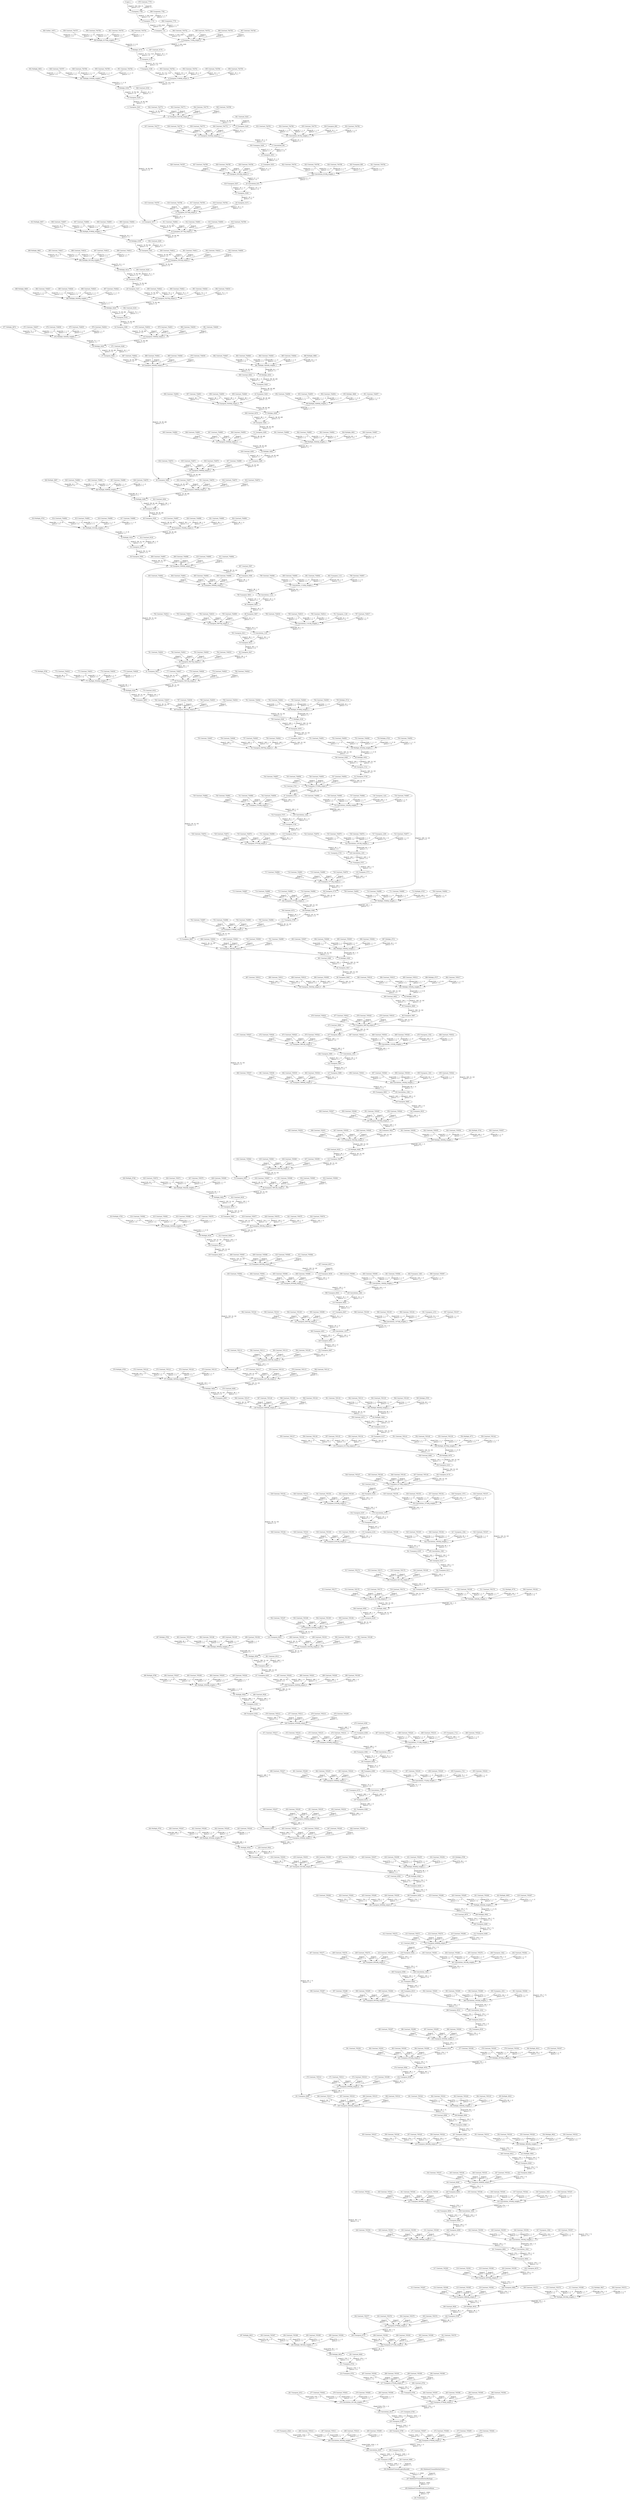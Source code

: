 strict digraph  {
"0 input_1" [id=0, type=Parameter];
"1 Transpose_7780" [id=1, type=Transpose];
"2 Transpose_7774" [id=2, type=Multiply];
"3 Transpose_710" [id=3, type=Add];
"4 Transpose_710/fq_output_0" [id=4, type=FakeQuantize];
"5 Multiply_9170" [id=5, type=Convolution];
"6 Transpose_5170" [id=6, type=Add];
"7 Transpose_5188" [id=7, type=HSwish];
"8 Transpose_5188/fq_output_0" [id=8, type=FakeQuantize];
"9 Multiply_9184" [id=9, type=GroupConvolution];
"10 Transpose_5239" [id=10, type=Add];
"11 Transpose_5241" [id=11, type=Relu];
"12 Transpose_5241/fq_output_0" [id=12, type=FakeQuantize];
"13 Transpose_5245" [id=13, type=ReduceMean];
"14 Transpose_5277" [id=14, type=Multiply];
"15 Transpose_5245/fq_output_0" [id=15, type=FakeQuantize];
"16 Transpose_5277/fq_output_0" [id=16, type=FakeQuantize];
"17 Convolution_801" [id=17, type=Convolution];
"18 Multiply_9198" [id=18, type=Convolution];
"19 Transpose_5251" [id=19, type=Add];
"20 Transpose_5301" [id=20, type=Add];
"21 Transpose_5253" [id=21, type=Relu];
"22 Transpose_5301/fq_output_0" [id=22, type=FakeQuantize];
"23 Transpose_5253/fq_output_0" [id=23, type=FakeQuantize];
"24 Multiply_9212" [id=24, type=Convolution];
"25 Convolution_810" [id=25, type=Convolution];
"26 Transpose_5325" [id=26, type=Add];
"27 Transpose_5259" [id=27, type=Add];
"28 Transpose_5327" [id=28, type=Relu];
"29 Transpose_5273" [id=29, type=HSigmoid];
"30 Transpose_5327/fq_output_0" [id=30, type=FakeQuantize];
"31 Transpose_5273/fq_output_0" [id=31, type=FakeQuantize];
"32 Multiply_9226" [id=32, type=GroupConvolution];
"33 Transpose_5378" [id=33, type=Add];
"34 Transpose_5380" [id=34, type=Relu];
"35 Transpose_5380/fq_output_0" [id=35, type=FakeQuantize];
"36 Multiply_9240" [id=36, type=Convolution];
"37 Transpose_5404" [id=37, type=Add];
"38 Transpose_5404/fq_output_0" [id=38, type=FakeQuantize];
"39 Multiply_9254" [id=39, type=Convolution];
"40 Transpose_5484" [id=40, type=Add];
"41 Transpose_5428" [id=41, type=Add];
"42 Transpose_5484/fq_output_0" [id=42, type=FakeQuantize];
"43 Transpose_5430" [id=43, type=Relu];
"44 Multiply_9296" [id=44, type=Convolution];
"45 Transpose_5430/fq_output_0" [id=45, type=FakeQuantize];
"46 Transpose_5508" [id=46, type=Add];
"47 Multiply_9268" [id=47, type=GroupConvolution];
"48 Transpose_5526" [id=48, type=HSwish];
"49 Transpose_5454" [id=49, type=Add];
"50 Transpose_5526/fq_output_0" [id=50, type=FakeQuantize];
"51 Transpose_5456" [id=51, type=Relu];
"52 Multiply_9310" [id=52, type=GroupConvolution];
"53 Transpose_5456/fq_output_0" [id=53, type=FakeQuantize];
"54 Transpose_5577" [id=54, type=Add];
"55 Multiply_9282" [id=55, type=Convolution];
"56 Transpose_5595" [id=56, type=HSwish];
"57 Transpose_5480" [id=57, type=Add];
"58 Transpose_5595/fq_output_0" [id=58, type=FakeQuantize];
"59 Transpose_5480/fq_output_0" [id=59, type=FakeQuantize];
"60 Transpose_5599" [id=60, type=ReduceMean];
"61 Transpose_5631" [id=61, type=Multiply];
"62 Transpose_5599/fq_output_0" [id=62, type=FakeQuantize];
"63 Transpose_5631/fq_output_0" [id=63, type=FakeQuantize];
"64 Convolution_1132" [id=64, type=Convolution];
"65 Multiply_9324" [id=65, type=Convolution];
"66 Transpose_5605" [id=66, type=Add];
"67 Transpose_5655" [id=67, type=Add];
"68 Transpose_5607" [id=68, type=Relu];
"69 Transpose_5655/fq_output_0" [id=69, type=FakeQuantize];
"70 Transpose_5607/fq_output_0" [id=70, type=FakeQuantize];
"71 Multiply_9338" [id=71, type=Convolution];
"72 Transpose_5803" [id=72, type=Add];
"73 Convolution_1141" [id=73, type=Convolution];
"74 Transpose_5679" [id=74, type=Add];
"75 Transpose_5803/fq_output_0" [id=75, type=FakeQuantize];
"76 Transpose_5613" [id=76, type=Add];
"77 Transpose_5697" [id=77, type=HSwish];
"78 Multiply_9380" [id=78, type=Convolution];
"79 Transpose_5951" [id=79, type=Add];
"80 Transpose_5627" [id=80, type=HSigmoid];
"81 Transpose_5697/fq_output_0" [id=81, type=FakeQuantize];
"82 Transpose_5827" [id=82, type=Add];
"83 Transpose_5951/fq_output_0" [id=83, type=FakeQuantize];
"84 Transpose_5627/fq_output_0" [id=84, type=FakeQuantize];
"85 Multiply_9352" [id=85, type=GroupConvolution];
"86 Transpose_5845" [id=86, type=HSwish];
"87 Multiply_9422" [id=87, type=Convolution];
"88 Transpose_5721" [id=88, type=Add];
"89 Transpose_5845/fq_output_0" [id=89, type=FakeQuantize];
"90 Transpose_5975" [id=90, type=Add];
"91 Transpose_5739" [id=91, type=HSwish];
"92 Multiply_9394" [id=92, type=GroupConvolution];
"93 Transpose_5993" [id=93, type=HSwish];
"94 Transpose_5739/fq_output_0" [id=94, type=FakeQuantize];
"95 Transpose_5869" [id=95, type=Add];
"96 Transpose_5993/fq_output_0" [id=96, type=FakeQuantize];
"97 Transpose_5743" [id=97, type=ReduceMean];
"98 Transpose_5775" [id=98, type=Multiply];
"99 Transpose_5887" [id=99, type=HSwish];
"100 Multiply_9436" [id=100, type=GroupConvolution];
"101 Transpose_5743/fq_output_0" [id=101, type=FakeQuantize];
"102 Transpose_5775/fq_output_0" [id=102, type=FakeQuantize];
"103 Transpose_5887/fq_output_0" [id=103, type=FakeQuantize];
"104 Transpose_6017" [id=104, type=Add];
"105 Convolution_1242" [id=105, type=Convolution];
"106 Multiply_9366" [id=106, type=Convolution];
"107 Transpose_5891" [id=107, type=ReduceMean];
"108 Transpose_5923" [id=108, type=Multiply];
"109 Transpose_6035" [id=109, type=HSwish];
"110 Transpose_5749" [id=110, type=Add];
"111 Transpose_5799" [id=111, type=Add];
"112 Transpose_5891/fq_output_0" [id=112, type=FakeQuantize];
"113 Transpose_5923/fq_output_0" [id=113, type=FakeQuantize];
"114 Transpose_6035/fq_output_0" [id=114, type=FakeQuantize];
"115 Transpose_5751" [id=115, type=Relu];
"116 Transpose_5799/fq_output_0" [id=116, type=FakeQuantize];
"117 Convolution_1353" [id=117, type=Convolution];
"118 Multiply_9408" [id=118, type=Convolution];
"119 Transpose_6039" [id=119, type=ReduceMean];
"120 Transpose_6071" [id=120, type=Multiply];
"121 Transpose_5751/fq_output_0" [id=121, type=FakeQuantize];
"122 Transpose_5897" [id=122, type=Add];
"123 Transpose_5947" [id=123, type=Add];
"124 Transpose_6039/fq_output_0" [id=124, type=FakeQuantize];
"125 Transpose_6071/fq_output_0" [id=125, type=FakeQuantize];
"126 Convolution_1251" [id=126, type=Convolution];
"127 Transpose_5899" [id=127, type=Relu];
"128 Transpose_5947/fq_output_0" [id=128, type=FakeQuantize];
"129 Convolution_1464" [id=129, type=Convolution];
"130 Multiply_9450" [id=130, type=Convolution];
"131 Transpose_5757" [id=131, type=Add];
"132 Transpose_5899/fq_output_0" [id=132, type=FakeQuantize];
"133 Transpose_6045" [id=133, type=Add];
"134 Transpose_6095" [id=134, type=Add];
"135 Transpose_5771" [id=135, type=HSigmoid];
"136 Convolution_1362" [id=136, type=Convolution];
"137 Transpose_6047" [id=137, type=Relu];
"138 Transpose_6095/fq_output_0" [id=138, type=FakeQuantize];
"139 Transpose_5771/fq_output_0" [id=139, type=FakeQuantize];
"140 Transpose_5905" [id=140, type=Add];
"141 Transpose_6047/fq_output_0" [id=141, type=FakeQuantize];
"142 Multiply_9464" [id=142, type=Convolution];
"143 Transpose_6243" [id=143, type=Add];
"144 Transpose_5919" [id=144, type=HSigmoid];
"145 Convolution_1473" [id=145, type=Convolution];
"146 Transpose_6119" [id=146, type=Add];
"147 Transpose_6243/fq_output_0" [id=147, type=FakeQuantize];
"148 Transpose_5919/fq_output_0" [id=148, type=FakeQuantize];
"149 Transpose_6053" [id=149, type=Add];
"150 Transpose_6137" [id=150, type=HSwish];
"151 Multiply_9506" [id=151, type=Convolution];
"152 Transpose_6067" [id=152, type=HSigmoid];
"153 Transpose_6137/fq_output_0" [id=153, type=FakeQuantize];
"154 Transpose_6267" [id=154, type=Add];
"155 Transpose_6067/fq_output_0" [id=155, type=FakeQuantize];
"156 Multiply_9478" [id=156, type=GroupConvolution];
"157 Transpose_6285" [id=157, type=HSwish];
"158 Transpose_6161" [id=158, type=Add];
"159 Transpose_6285/fq_output_0" [id=159, type=FakeQuantize];
"160 Transpose_6179" [id=160, type=HSwish];
"161 Multiply_9520" [id=161, type=GroupConvolution];
"162 Transpose_6179/fq_output_0" [id=162, type=FakeQuantize];
"163 Transpose_6336" [id=163, type=Add];
"164 Transpose_6183" [id=164, type=ReduceMean];
"165 Transpose_6215" [id=165, type=Multiply];
"166 Transpose_6354" [id=166, type=HSwish];
"167 Transpose_6183/fq_output_0" [id=167, type=FakeQuantize];
"168 Transpose_6215/fq_output_0" [id=168, type=FakeQuantize];
"169 Transpose_6354/fq_output_0" [id=169, type=FakeQuantize];
"170 Convolution_1574" [id=170, type=Convolution];
"171 Multiply_9492" [id=171, type=Convolution];
"172 Transpose_6358" [id=172, type=ReduceMean];
"173 Transpose_6390" [id=173, type=Multiply];
"174 Transpose_6189" [id=174, type=Add];
"175 Transpose_6239" [id=175, type=Add];
"176 Transpose_6358/fq_output_0" [id=176, type=FakeQuantize];
"177 Transpose_6390/fq_output_0" [id=177, type=FakeQuantize];
"178 Transpose_6191" [id=178, type=Relu];
"179 Transpose_6239/fq_output_0" [id=179, type=FakeQuantize];
"180 Convolution_1713" [id=180, type=Convolution];
"181 Multiply_9534" [id=181, type=Convolution];
"182 Transpose_6191/fq_output_0" [id=182, type=FakeQuantize];
"183 Transpose_6364" [id=183, type=Add];
"184 Transpose_6414" [id=184, type=Add];
"185 Convolution_1583" [id=185, type=Convolution];
"186 Transpose_6366" [id=186, type=Relu];
"187 Transpose_6414/fq_output_0" [id=187, type=FakeQuantize];
"188 Transpose_6197" [id=188, type=Add];
"189 Transpose_6366/fq_output_0" [id=189, type=FakeQuantize];
"190 Multiply_9548" [id=190, type=Convolution];
"191 Transpose_6562" [id=191, type=Add];
"192 Transpose_6211" [id=192, type=HSigmoid];
"193 Convolution_1722" [id=193, type=Convolution];
"194 Transpose_6438" [id=194, type=Add];
"195 Transpose_6562/fq_output_0" [id=195, type=FakeQuantize];
"196 Transpose_6211/fq_output_0" [id=196, type=FakeQuantize];
"197 Transpose_6372" [id=197, type=Add];
"198 Transpose_6456" [id=198, type=HSwish];
"199 Multiply_9590" [id=199, type=Convolution];
"200 Transpose_6710" [id=200, type=Add];
"201 Transpose_6386" [id=201, type=HSigmoid];
"202 Transpose_6456/fq_output_0" [id=202, type=FakeQuantize];
"203 Transpose_6586" [id=203, type=Add];
"204 Transpose_6710/fq_output_0" [id=204, type=FakeQuantize];
"205 Transpose_6386/fq_output_0" [id=205, type=FakeQuantize];
"206 Multiply_9562" [id=206, type=GroupConvolution];
"207 Transpose_6604" [id=207, type=HSwish];
"208 Multiply_9632" [id=208, type=Convolution];
"209 Transpose_6480" [id=209, type=Add];
"210 Transpose_6604/fq_output_0" [id=210, type=FakeQuantize];
"211 Transpose_6734" [id=211, type=Add];
"212 Transpose_6498" [id=212, type=HSwish];
"213 Multiply_9604" [id=213, type=GroupConvolution];
"214 Transpose_6752" [id=214, type=HSwish];
"215 Transpose_6498/fq_output_0" [id=215, type=FakeQuantize];
"216 Transpose_6628" [id=216, type=Add];
"217 Transpose_6752/fq_output_0" [id=217, type=FakeQuantize];
"218 Transpose_6502" [id=218, type=ReduceMean];
"219 Transpose_6534" [id=219, type=Multiply];
"220 Transpose_6646" [id=220, type=HSwish];
"221 Transpose_6756" [id=221, type=ReduceMean];
"222 Transpose_6502/fq_output_0" [id=222, type=FakeQuantize];
"223 Transpose_6534/fq_output_0" [id=223, type=FakeQuantize];
"224 Transpose_6646/fq_output_0" [id=224, type=FakeQuantize];
"225 Transpose_6756/fq_output_0" [id=225, type=FakeQuantize];
"226 Convolution_1823" [id=226, type=Convolution];
"227 Multiply_9576" [id=227, type=Convolution];
"228 Transpose_6650" [id=228, type=ReduceMean];
"229 Transpose_6682" [id=229, type=Multiply];
"230 Convolution_2013" [id=230, type=Convolution];
"231 Transpose_6508" [id=231, type=Add];
"232 Transpose_6558" [id=232, type=Add];
"233 Transpose_6650/fq_output_0" [id=233, type=FakeQuantize];
"234 Transpose_6682/fq_output_0" [id=234, type=FakeQuantize];
"235 Transpose_6762" [id=235, type=Add];
"236 Transpose_6510" [id=236, type=Relu];
"237 Transpose_6558/fq_output_0" [id=237, type=FakeQuantize];
"238 Convolution_1934" [id=238, type=Convolution];
"239 Multiply_9618" [id=239, type=Convolution];
"240 Transpose_6780" [id=240, type=HSwish];
"241 Transpose_6510/fq_output_0" [id=241, type=FakeQuantize];
"242 Transpose_6656" [id=242, type=Add];
"243 Transpose_6706" [id=243, type=Add];
"244 Transpose_6780/fq_output_0" [id=244, type=FakeQuantize];
"245 Convolution_1832" [id=245, type=Convolution];
"246 Transpose_6658" [id=246, type=Relu];
"247 Transpose_6706/fq_output_0" [id=247, type=FakeQuantize];
"248 Convolution_2025" [id=248, type=Convolution];
"249 Transpose_6516" [id=249, type=Add];
"250 Transpose_6658/fq_output_0" [id=250, type=FakeQuantize];
"251 Transpose_6786" [id=251, type=Add];
"252 Transpose_6530" [id=252, type=HSigmoid];
"253 Convolution_1943" [id=253, type=Convolution];
"254 MobilenetV3small/Logits/BiasAdd" [id=254, type=Reshape];
"255 Transpose_6530/fq_output_0" [id=255, type=FakeQuantize];
"256 Transpose_6664" [id=256, type=Add];
"257 MobilenetV3small/flatten/Reshape" [id=257, type=Reshape];
"258 Transpose_6678" [id=258, type=HSigmoid];
"259 MobilenetV3small/Predictions/Softmax" [id=259, type=Softmax];
"260 Transpose_6678/fq_output_0" [id=260, type=FakeQuantize];
"261 Predictions" [id=261, type=Result];
"262 MobilenetV3small/flatten/Const" [id=262, type=Constant];
"263 Constant_8890" [id=263, type=Constant];
"264 Transpose_6784" [id=264, type=Constant];
"265 Convolution_2025/fq_weights_1" [id=265, type=FakeQuantize];
"266 Constant_705412" [id=266, type=Constant];
"267 Constant_705411" [id=267, type=Constant];
"268 Constant_705410" [id=268, type=Constant];
"269 Constant_705409" [id=269, type=Constant];
"270 Transpose_2024" [id=270, type=Constant];
"271 Constant_705407" [id=271, type=Constant];
"272 Constant_705406" [id=272, type=Constant];
"273 Constant_705405" [id=273, type=Constant];
"274 Constant_705404" [id=274, type=Constant];
"275 Transpose_6760" [id=275, type=Constant];
"276 Convolution_2013/fq_weights_1" [id=276, type=FakeQuantize];
"277 Constant_705402" [id=277, type=Constant];
"278 Constant_705401" [id=278, type=Constant];
"279 Constant_705400" [id=279, type=Constant];
"280 Constant_705399" [id=280, type=Constant];
"281 Transpose_2012" [id=281, type=Constant];
"282 Constant_705397" [id=282, type=Constant];
"283 Constant_705396" [id=283, type=Constant];
"284 Constant_705395" [id=284, type=Constant];
"285 Constant_705394" [id=285, type=Constant];
"286 Constant_6754" [id=286, type=Constant];
"287 Constant_705392" [id=287, type=Constant];
"288 Constant_705391" [id=288, type=Constant];
"289 Constant_705390" [id=289, type=Constant];
"290 Constant_705389" [id=290, type=Constant];
"291 Constant_9640" [id=291, type=Constant];
"292 Multiply_9632/fq_weights_1" [id=292, type=FakeQuantize];
"293 Constant_705387" [id=293, type=Constant];
"294 Constant_705386" [id=294, type=Constant];
"295 Constant_705385" [id=295, type=Constant];
"296 Constant_705384" [id=296, type=Constant];
"297 Multiply_9833" [id=297, type=Constant];
"298 Constant_705382" [id=298, type=Constant];
"299 Constant_705381" [id=299, type=Constant];
"300 Constant_705380" [id=300, type=Constant];
"301 Constant_705379" [id=301, type=Constant];
"302 Constant_705377" [id=302, type=Constant];
"303 Constant_705376" [id=303, type=Constant];
"304 Constant_705375" [id=304, type=Constant];
"305 Constant_705374" [id=305, type=Constant];
"306 Constant_9626" [id=306, type=Constant];
"307 Multiply_9618/fq_weights_1" [id=307, type=FakeQuantize];
"308 Constant_705372" [id=308, type=Constant];
"309 Constant_705371" [id=309, type=Constant];
"310 Constant_705370" [id=310, type=Constant];
"311 Constant_705369" [id=311, type=Constant];
"312 Multiply_9827" [id=312, type=Constant];
"313 Constant_705367" [id=313, type=Constant];
"314 Constant_705366" [id=314, type=Constant];
"315 Constant_705365" [id=315, type=Constant];
"316 Constant_705364" [id=316, type=Constant];
"317 Constant_705362" [id=317, type=Constant];
"318 Constant_705361" [id=318, type=Constant];
"319 Constant_705360" [id=319, type=Constant];
"320 Constant_705359" [id=320, type=Constant];
"321 Transpose_6662" [id=321, type=Constant];
"322 Convolution_1943/fq_weights_1" [id=322, type=FakeQuantize];
"323 Constant_705357" [id=323, type=Constant];
"324 Constant_705356" [id=324, type=Constant];
"325 Constant_705355" [id=325, type=Constant];
"326 Constant_705354" [id=326, type=Constant];
"327 Transpose_1942" [id=327, type=Constant];
"328 Constant_705352" [id=328, type=Constant];
"329 Constant_705351" [id=329, type=Constant];
"330 Constant_705350" [id=330, type=Constant];
"331 Constant_705349" [id=331, type=Constant];
"332 Transpose_6654" [id=332, type=Constant];
"333 Convolution_1934/fq_weights_1" [id=333, type=FakeQuantize];
"334 Constant_705347" [id=334, type=Constant];
"335 Constant_705346" [id=335, type=Constant];
"336 Constant_705345" [id=336, type=Constant];
"337 Constant_705344" [id=337, type=Constant];
"338 Transpose_1933" [id=338, type=Constant];
"339 Constant_705342" [id=339, type=Constant];
"340 Constant_705341" [id=340, type=Constant];
"341 Constant_705340" [id=341, type=Constant];
"342 Constant_705339" [id=342, type=Constant];
"343 Constant_6648" [id=343, type=Constant];
"344 Constant_705337" [id=344, type=Constant];
"345 Constant_705336" [id=345, type=Constant];
"346 Constant_705335" [id=346, type=Constant];
"347 Constant_705334" [id=347, type=Constant];
"348 Constant_9612" [id=348, type=Constant];
"349 Multiply_9604/fq_weights_1" [id=349, type=FakeQuantize];
"350 Constant_705332" [id=350, type=Constant];
"351 Constant_705331" [id=351, type=Constant];
"352 Constant_705330" [id=352, type=Constant];
"353 Constant_705329" [id=353, type=Constant];
"354 Multiply_9822" [id=354, type=Constant];
"355 Constant_705327" [id=355, type=Constant];
"356 Constant_705326" [id=356, type=Constant];
"357 Constant_705325" [id=357, type=Constant];
"358 Constant_705324" [id=358, type=Constant];
"359 Constant_9598" [id=359, type=Constant];
"360 Multiply_9590/fq_weights_1" [id=360, type=FakeQuantize];
"361 Constant_705322" [id=361, type=Constant];
"362 Constant_705321" [id=362, type=Constant];
"363 Constant_705320" [id=363, type=Constant];
"364 Constant_705319" [id=364, type=Constant];
"365 Multiply_9816" [id=365, type=Constant];
"366 Constant_705317" [id=366, type=Constant];
"367 Constant_705316" [id=367, type=Constant];
"368 Constant_705315" [id=368, type=Constant];
"369 Constant_705314" [id=369, type=Constant];
"370 Constant_705312" [id=370, type=Constant];
"371 Constant_705311" [id=371, type=Constant];
"372 Constant_705310" [id=372, type=Constant];
"373 Constant_705309" [id=373, type=Constant];
"374 Constant_9584" [id=374, type=Constant];
"375 Multiply_9576/fq_weights_1" [id=375, type=FakeQuantize];
"376 Constant_705307" [id=376, type=Constant];
"377 Constant_705306" [id=377, type=Constant];
"378 Constant_705305" [id=378, type=Constant];
"379 Constant_705304" [id=379, type=Constant];
"380 Multiply_9810" [id=380, type=Constant];
"381 Constant_705302" [id=381, type=Constant];
"382 Constant_705301" [id=382, type=Constant];
"383 Constant_705300" [id=383, type=Constant];
"384 Constant_705299" [id=384, type=Constant];
"385 Constant_705297" [id=385, type=Constant];
"386 Constant_705296" [id=386, type=Constant];
"387 Constant_705295" [id=387, type=Constant];
"388 Constant_705294" [id=388, type=Constant];
"389 Transpose_6514" [id=389, type=Constant];
"390 Convolution_1832/fq_weights_1" [id=390, type=FakeQuantize];
"391 Constant_705292" [id=391, type=Constant];
"392 Constant_705291" [id=392, type=Constant];
"393 Constant_705290" [id=393, type=Constant];
"394 Constant_705289" [id=394, type=Constant];
"395 Transpose_1831" [id=395, type=Constant];
"396 Constant_705287" [id=396, type=Constant];
"397 Constant_705286" [id=397, type=Constant];
"398 Constant_705285" [id=398, type=Constant];
"399 Constant_705284" [id=399, type=Constant];
"400 Transpose_6506" [id=400, type=Constant];
"401 Convolution_1823/fq_weights_1" [id=401, type=FakeQuantize];
"402 Constant_705282" [id=402, type=Constant];
"403 Constant_705281" [id=403, type=Constant];
"404 Constant_705280" [id=404, type=Constant];
"405 Constant_705279" [id=405, type=Constant];
"406 Transpose_1822" [id=406, type=Constant];
"407 Constant_705277" [id=407, type=Constant];
"408 Constant_705276" [id=408, type=Constant];
"409 Constant_705275" [id=409, type=Constant];
"410 Constant_705274" [id=410, type=Constant];
"411 Constant_6500" [id=411, type=Constant];
"412 Constant_705272" [id=412, type=Constant];
"413 Constant_705271" [id=413, type=Constant];
"414 Constant_705270" [id=414, type=Constant];
"415 Constant_705269" [id=415, type=Constant];
"416 Constant_9570" [id=416, type=Constant];
"417 Multiply_9562/fq_weights_1" [id=417, type=FakeQuantize];
"418 Constant_705267" [id=418, type=Constant];
"419 Constant_705266" [id=419, type=Constant];
"420 Constant_705265" [id=420, type=Constant];
"421 Constant_705264" [id=421, type=Constant];
"422 Multiply_9805" [id=422, type=Constant];
"423 Constant_705262" [id=423, type=Constant];
"424 Constant_705261" [id=424, type=Constant];
"425 Constant_705260" [id=425, type=Constant];
"426 Constant_705259" [id=426, type=Constant];
"427 Constant_9556" [id=427, type=Constant];
"428 Multiply_9548/fq_weights_1" [id=428, type=FakeQuantize];
"429 Constant_705257" [id=429, type=Constant];
"430 Constant_705256" [id=430, type=Constant];
"431 Constant_705255" [id=431, type=Constant];
"432 Constant_705254" [id=432, type=Constant];
"433 Multiply_9799" [id=433, type=Constant];
"434 Constant_705252" [id=434, type=Constant];
"435 Constant_705251" [id=435, type=Constant];
"436 Constant_705250" [id=436, type=Constant];
"437 Constant_705249" [id=437, type=Constant];
"438 Constant_9542" [id=438, type=Constant];
"439 Multiply_9534/fq_weights_1" [id=439, type=FakeQuantize];
"440 Constant_705247" [id=440, type=Constant];
"441 Constant_705246" [id=441, type=Constant];
"442 Constant_705245" [id=442, type=Constant];
"443 Constant_705244" [id=443, type=Constant];
"444 Multiply_9793" [id=444, type=Constant];
"445 Constant_705242" [id=445, type=Constant];
"446 Constant_705241" [id=446, type=Constant];
"447 Constant_705240" [id=447, type=Constant];
"448 Constant_705239" [id=448, type=Constant];
"449 Constant_705237" [id=449, type=Constant];
"450 Constant_705236" [id=450, type=Constant];
"451 Constant_705235" [id=451, type=Constant];
"452 Constant_705234" [id=452, type=Constant];
"453 Transpose_6370" [id=453, type=Constant];
"454 Convolution_1722/fq_weights_1" [id=454, type=FakeQuantize];
"455 Constant_705232" [id=455, type=Constant];
"456 Constant_705231" [id=456, type=Constant];
"457 Constant_705230" [id=457, type=Constant];
"458 Constant_705229" [id=458, type=Constant];
"459 Transpose_1721" [id=459, type=Constant];
"460 Constant_705227" [id=460, type=Constant];
"461 Constant_705226" [id=461, type=Constant];
"462 Constant_705225" [id=462, type=Constant];
"463 Constant_705224" [id=463, type=Constant];
"464 Transpose_6362" [id=464, type=Constant];
"465 Convolution_1713/fq_weights_1" [id=465, type=FakeQuantize];
"466 Constant_705222" [id=466, type=Constant];
"467 Constant_705221" [id=467, type=Constant];
"468 Constant_705220" [id=468, type=Constant];
"469 Constant_705219" [id=469, type=Constant];
"470 Transpose_1712" [id=470, type=Constant];
"471 Constant_705217" [id=471, type=Constant];
"472 Constant_705216" [id=472, type=Constant];
"473 Constant_705215" [id=473, type=Constant];
"474 Constant_705214" [id=474, type=Constant];
"475 Constant_6356" [id=475, type=Constant];
"476 Constant_705212" [id=476, type=Constant];
"477 Constant_705211" [id=477, type=Constant];
"478 Constant_705210" [id=478, type=Constant];
"479 Constant_705209" [id=479, type=Constant];
"480 Constant_9528" [id=480, type=Constant];
"481 Multiply_9520/fq_weights_1" [id=481, type=FakeQuantize];
"482 Constant_705207" [id=482, type=Constant];
"483 Constant_705206" [id=483, type=Constant];
"484 Constant_705205" [id=484, type=Constant];
"485 Constant_705204" [id=485, type=Constant];
"486 Multiply_9788" [id=486, type=Constant];
"487 Constant_705202" [id=487, type=Constant];
"488 Constant_705201" [id=488, type=Constant];
"489 Constant_705200" [id=489, type=Constant];
"490 Constant_705199" [id=490, type=Constant];
"491 Constant_9514" [id=491, type=Constant];
"492 Multiply_9506/fq_weights_1" [id=492, type=FakeQuantize];
"493 Constant_705197" [id=493, type=Constant];
"494 Constant_705196" [id=494, type=Constant];
"495 Constant_705195" [id=495, type=Constant];
"496 Constant_705194" [id=496, type=Constant];
"497 Multiply_9782" [id=497, type=Constant];
"498 Constant_705192" [id=498, type=Constant];
"499 Constant_705191" [id=499, type=Constant];
"500 Constant_705190" [id=500, type=Constant];
"501 Constant_705189" [id=501, type=Constant];
"502 Constant_705187" [id=502, type=Constant];
"503 Constant_705186" [id=503, type=Constant];
"504 Constant_705185" [id=504, type=Constant];
"505 Constant_705184" [id=505, type=Constant];
"506 Constant_9500" [id=506, type=Constant];
"507 Multiply_9492/fq_weights_1" [id=507, type=FakeQuantize];
"508 Constant_705182" [id=508, type=Constant];
"509 Constant_705181" [id=509, type=Constant];
"510 Constant_705180" [id=510, type=Constant];
"511 Constant_705179" [id=511, type=Constant];
"512 Multiply_9776" [id=512, type=Constant];
"513 Constant_705177" [id=513, type=Constant];
"514 Constant_705176" [id=514, type=Constant];
"515 Constant_705175" [id=515, type=Constant];
"516 Constant_705174" [id=516, type=Constant];
"517 Constant_705172" [id=517, type=Constant];
"518 Constant_705171" [id=518, type=Constant];
"519 Constant_705170" [id=519, type=Constant];
"520 Constant_705169" [id=520, type=Constant];
"521 Transpose_6195" [id=521, type=Constant];
"522 Convolution_1583/fq_weights_1" [id=522, type=FakeQuantize];
"523 Constant_705167" [id=523, type=Constant];
"524 Constant_705166" [id=524, type=Constant];
"525 Constant_705165" [id=525, type=Constant];
"526 Constant_705164" [id=526, type=Constant];
"527 Transpose_1582" [id=527, type=Constant];
"528 Constant_705162" [id=528, type=Constant];
"529 Constant_705161" [id=529, type=Constant];
"530 Constant_705160" [id=530, type=Constant];
"531 Constant_705159" [id=531, type=Constant];
"532 Transpose_6187" [id=532, type=Constant];
"533 Convolution_1574/fq_weights_1" [id=533, type=FakeQuantize];
"534 Constant_705157" [id=534, type=Constant];
"535 Constant_705156" [id=535, type=Constant];
"536 Constant_705155" [id=536, type=Constant];
"537 Constant_705154" [id=537, type=Constant];
"538 Transpose_1573" [id=538, type=Constant];
"539 Constant_705152" [id=539, type=Constant];
"540 Constant_705151" [id=540, type=Constant];
"541 Constant_705150" [id=541, type=Constant];
"542 Constant_705149" [id=542, type=Constant];
"543 Constant_6181" [id=543, type=Constant];
"544 Constant_705147" [id=544, type=Constant];
"545 Constant_705146" [id=545, type=Constant];
"546 Constant_705145" [id=546, type=Constant];
"547 Constant_705144" [id=547, type=Constant];
"548 Constant_9486" [id=548, type=Constant];
"549 Multiply_9478/fq_weights_1" [id=549, type=FakeQuantize];
"550 Constant_705142" [id=550, type=Constant];
"551 Constant_705141" [id=551, type=Constant];
"552 Constant_705140" [id=552, type=Constant];
"553 Constant_705139" [id=553, type=Constant];
"554 Multiply_9771" [id=554, type=Constant];
"555 Constant_705137" [id=555, type=Constant];
"556 Constant_705136" [id=556, type=Constant];
"557 Constant_705135" [id=557, type=Constant];
"558 Constant_705134" [id=558, type=Constant];
"559 Constant_9472" [id=559, type=Constant];
"560 Multiply_9464/fq_weights_1" [id=560, type=FakeQuantize];
"561 Constant_705132" [id=561, type=Constant];
"562 Constant_705131" [id=562, type=Constant];
"563 Constant_705130" [id=563, type=Constant];
"564 Constant_705129" [id=564, type=Constant];
"565 Multiply_9765" [id=565, type=Constant];
"566 Constant_705127" [id=566, type=Constant];
"567 Constant_705126" [id=567, type=Constant];
"568 Constant_705125" [id=568, type=Constant];
"569 Constant_705124" [id=569, type=Constant];
"570 Constant_9458" [id=570, type=Constant];
"571 Multiply_9450/fq_weights_1" [id=571, type=FakeQuantize];
"572 Constant_705122" [id=572, type=Constant];
"573 Constant_705121" [id=573, type=Constant];
"574 Constant_705120" [id=574, type=Constant];
"575 Constant_705119" [id=575, type=Constant];
"576 Multiply_9759" [id=576, type=Constant];
"577 Constant_705117" [id=577, type=Constant];
"578 Constant_705116" [id=578, type=Constant];
"579 Constant_705115" [id=579, type=Constant];
"580 Constant_705114" [id=580, type=Constant];
"581 Constant_705112" [id=581, type=Constant];
"582 Constant_705111" [id=582, type=Constant];
"583 Constant_705110" [id=583, type=Constant];
"584 Constant_705109" [id=584, type=Constant];
"585 Transpose_6051" [id=585, type=Constant];
"586 Convolution_1473/fq_weights_1" [id=586, type=FakeQuantize];
"587 Constant_705107" [id=587, type=Constant];
"588 Constant_705106" [id=588, type=Constant];
"589 Constant_705105" [id=589, type=Constant];
"590 Constant_705104" [id=590, type=Constant];
"591 Transpose_1472" [id=591, type=Constant];
"592 Constant_705102" [id=592, type=Constant];
"593 Constant_705101" [id=593, type=Constant];
"594 Constant_705100" [id=594, type=Constant];
"595 Constant_705099" [id=595, type=Constant];
"596 Transpose_6043" [id=596, type=Constant];
"597 Convolution_1464/fq_weights_1" [id=597, type=FakeQuantize];
"598 Constant_705097" [id=598, type=Constant];
"599 Constant_705096" [id=599, type=Constant];
"600 Constant_705095" [id=600, type=Constant];
"601 Constant_705094" [id=601, type=Constant];
"602 Transpose_1463" [id=602, type=Constant];
"603 Constant_705092" [id=603, type=Constant];
"604 Constant_705091" [id=604, type=Constant];
"605 Constant_705090" [id=605, type=Constant];
"606 Constant_705089" [id=606, type=Constant];
"607 Constant_6037" [id=607, type=Constant];
"608 Constant_705087" [id=608, type=Constant];
"609 Constant_705086" [id=609, type=Constant];
"610 Constant_705085" [id=610, type=Constant];
"611 Constant_705084" [id=611, type=Constant];
"612 Constant_9444" [id=612, type=Constant];
"613 Multiply_9436/fq_weights_1" [id=613, type=FakeQuantize];
"614 Constant_705082" [id=614, type=Constant];
"615 Constant_705081" [id=615, type=Constant];
"616 Constant_705080" [id=616, type=Constant];
"617 Constant_705079" [id=617, type=Constant];
"618 Multiply_9754" [id=618, type=Constant];
"619 Constant_705077" [id=619, type=Constant];
"620 Constant_705076" [id=620, type=Constant];
"621 Constant_705075" [id=621, type=Constant];
"622 Constant_705074" [id=622, type=Constant];
"623 Constant_9430" [id=623, type=Constant];
"624 Multiply_9422/fq_weights_1" [id=624, type=FakeQuantize];
"625 Constant_705072" [id=625, type=Constant];
"626 Constant_705071" [id=626, type=Constant];
"627 Constant_705070" [id=627, type=Constant];
"628 Constant_705069" [id=628, type=Constant];
"629 Multiply_9748" [id=629, type=Constant];
"630 Constant_705067" [id=630, type=Constant];
"631 Constant_705066" [id=631, type=Constant];
"632 Constant_705065" [id=632, type=Constant];
"633 Constant_705064" [id=633, type=Constant];
"634 Constant_705062" [id=634, type=Constant];
"635 Constant_705061" [id=635, type=Constant];
"636 Constant_705060" [id=636, type=Constant];
"637 Constant_705059" [id=637, type=Constant];
"638 Constant_9416" [id=638, type=Constant];
"639 Multiply_9408/fq_weights_1" [id=639, type=FakeQuantize];
"640 Constant_705057" [id=640, type=Constant];
"641 Constant_705056" [id=641, type=Constant];
"642 Constant_705055" [id=642, type=Constant];
"643 Constant_705054" [id=643, type=Constant];
"644 Multiply_9742" [id=644, type=Constant];
"645 Constant_705052" [id=645, type=Constant];
"646 Constant_705051" [id=646, type=Constant];
"647 Constant_705050" [id=647, type=Constant];
"648 Constant_705049" [id=648, type=Constant];
"649 Constant_705047" [id=649, type=Constant];
"650 Constant_705046" [id=650, type=Constant];
"651 Constant_705045" [id=651, type=Constant];
"652 Constant_705044" [id=652, type=Constant];
"653 Transpose_5903" [id=653, type=Constant];
"654 Convolution_1362/fq_weights_1" [id=654, type=FakeQuantize];
"655 Constant_705042" [id=655, type=Constant];
"656 Constant_705041" [id=656, type=Constant];
"657 Constant_705040" [id=657, type=Constant];
"658 Constant_705039" [id=658, type=Constant];
"659 Transpose_1361" [id=659, type=Constant];
"660 Constant_705037" [id=660, type=Constant];
"661 Constant_705036" [id=661, type=Constant];
"662 Constant_705035" [id=662, type=Constant];
"663 Constant_705034" [id=663, type=Constant];
"664 Transpose_5895" [id=664, type=Constant];
"665 Convolution_1353/fq_weights_1" [id=665, type=FakeQuantize];
"666 Constant_705032" [id=666, type=Constant];
"667 Constant_705031" [id=667, type=Constant];
"668 Constant_705030" [id=668, type=Constant];
"669 Constant_705029" [id=669, type=Constant];
"670 Transpose_1352" [id=670, type=Constant];
"671 Constant_705027" [id=671, type=Constant];
"672 Constant_705026" [id=672, type=Constant];
"673 Constant_705025" [id=673, type=Constant];
"674 Constant_705024" [id=674, type=Constant];
"675 Constant_5889" [id=675, type=Constant];
"676 Constant_705022" [id=676, type=Constant];
"677 Constant_705021" [id=677, type=Constant];
"678 Constant_705020" [id=678, type=Constant];
"679 Constant_705019" [id=679, type=Constant];
"680 Constant_9402" [id=680, type=Constant];
"681 Multiply_9394/fq_weights_1" [id=681, type=FakeQuantize];
"682 Constant_705017" [id=682, type=Constant];
"683 Constant_705016" [id=683, type=Constant];
"684 Constant_705015" [id=684, type=Constant];
"685 Constant_705014" [id=685, type=Constant];
"686 Multiply_9737" [id=686, type=Constant];
"687 Constant_705012" [id=687, type=Constant];
"688 Constant_705011" [id=688, type=Constant];
"689 Constant_705010" [id=689, type=Constant];
"690 Constant_705009" [id=690, type=Constant];
"691 Constant_9388" [id=691, type=Constant];
"692 Multiply_9380/fq_weights_1" [id=692, type=FakeQuantize];
"693 Constant_705007" [id=693, type=Constant];
"694 Constant_705006" [id=694, type=Constant];
"695 Constant_705005" [id=695, type=Constant];
"696 Constant_705004" [id=696, type=Constant];
"697 Multiply_9731" [id=697, type=Constant];
"698 Constant_705002" [id=698, type=Constant];
"699 Constant_705001" [id=699, type=Constant];
"700 Constant_705000" [id=700, type=Constant];
"701 Constant_704999" [id=701, type=Constant];
"702 Constant_704997" [id=702, type=Constant];
"703 Constant_704996" [id=703, type=Constant];
"704 Constant_704995" [id=704, type=Constant];
"705 Constant_704994" [id=705, type=Constant];
"706 Constant_9374" [id=706, type=Constant];
"707 Multiply_9366/fq_weights_1" [id=707, type=FakeQuantize];
"708 Constant_704992" [id=708, type=Constant];
"709 Constant_704991" [id=709, type=Constant];
"710 Constant_704990" [id=710, type=Constant];
"711 Constant_704989" [id=711, type=Constant];
"712 Multiply_9725" [id=712, type=Constant];
"713 Constant_704987" [id=713, type=Constant];
"714 Constant_704986" [id=714, type=Constant];
"715 Constant_704985" [id=715, type=Constant];
"716 Constant_704984" [id=716, type=Constant];
"717 Constant_704982" [id=717, type=Constant];
"718 Constant_704981" [id=718, type=Constant];
"719 Constant_704980" [id=719, type=Constant];
"720 Constant_704979" [id=720, type=Constant];
"721 Transpose_5755" [id=721, type=Constant];
"722 Convolution_1251/fq_weights_1" [id=722, type=FakeQuantize];
"723 Constant_704977" [id=723, type=Constant];
"724 Constant_704976" [id=724, type=Constant];
"725 Constant_704975" [id=725, type=Constant];
"726 Constant_704974" [id=726, type=Constant];
"727 Transpose_1250" [id=727, type=Constant];
"728 Constant_704972" [id=728, type=Constant];
"729 Constant_704971" [id=729, type=Constant];
"730 Constant_704970" [id=730, type=Constant];
"731 Constant_704969" [id=731, type=Constant];
"732 Transpose_5747" [id=732, type=Constant];
"733 Convolution_1242/fq_weights_1" [id=733, type=FakeQuantize];
"734 Constant_704967" [id=734, type=Constant];
"735 Constant_704966" [id=735, type=Constant];
"736 Constant_704965" [id=736, type=Constant];
"737 Constant_704964" [id=737, type=Constant];
"738 Transpose_1241" [id=738, type=Constant];
"739 Constant_704962" [id=739, type=Constant];
"740 Constant_704961" [id=740, type=Constant];
"741 Constant_704960" [id=741, type=Constant];
"742 Constant_704959" [id=742, type=Constant];
"743 Constant_5741" [id=743, type=Constant];
"744 Constant_704957" [id=744, type=Constant];
"745 Constant_704956" [id=745, type=Constant];
"746 Constant_704955" [id=746, type=Constant];
"747 Constant_704954" [id=747, type=Constant];
"748 Constant_9360" [id=748, type=Constant];
"749 Multiply_9352/fq_weights_1" [id=749, type=FakeQuantize];
"750 Constant_704952" [id=750, type=Constant];
"751 Constant_704951" [id=751, type=Constant];
"752 Constant_704950" [id=752, type=Constant];
"753 Constant_704949" [id=753, type=Constant];
"754 Multiply_9720" [id=754, type=Constant];
"755 Constant_704947" [id=755, type=Constant];
"756 Constant_704946" [id=756, type=Constant];
"757 Constant_704945" [id=757, type=Constant];
"758 Constant_704944" [id=758, type=Constant];
"759 Constant_9346" [id=759, type=Constant];
"760 Multiply_9338/fq_weights_1" [id=760, type=FakeQuantize];
"761 Constant_704942" [id=761, type=Constant];
"762 Constant_704941" [id=762, type=Constant];
"763 Constant_704940" [id=763, type=Constant];
"764 Constant_704939" [id=764, type=Constant];
"765 Multiply_9714" [id=765, type=Constant];
"766 Constant_704937" [id=766, type=Constant];
"767 Constant_704936" [id=767, type=Constant];
"768 Constant_704935" [id=768, type=Constant];
"769 Constant_704934" [id=769, type=Constant];
"770 Constant_9332" [id=770, type=Constant];
"771 Multiply_9324/fq_weights_1" [id=771, type=FakeQuantize];
"772 Constant_704932" [id=772, type=Constant];
"773 Constant_704931" [id=773, type=Constant];
"774 Constant_704930" [id=774, type=Constant];
"775 Constant_704929" [id=775, type=Constant];
"776 Multiply_9708" [id=776, type=Constant];
"777 Constant_704927" [id=777, type=Constant];
"778 Constant_704926" [id=778, type=Constant];
"779 Constant_704925" [id=779, type=Constant];
"780 Constant_704924" [id=780, type=Constant];
"781 Constant_704922" [id=781, type=Constant];
"782 Constant_704921" [id=782, type=Constant];
"783 Constant_704920" [id=783, type=Constant];
"784 Constant_704919" [id=784, type=Constant];
"785 Transpose_5611" [id=785, type=Constant];
"786 Convolution_1141/fq_weights_1" [id=786, type=FakeQuantize];
"787 Constant_704917" [id=787, type=Constant];
"788 Constant_704916" [id=788, type=Constant];
"789 Constant_704915" [id=789, type=Constant];
"790 Constant_704914" [id=790, type=Constant];
"791 Transpose_1140" [id=791, type=Constant];
"792 Constant_704912" [id=792, type=Constant];
"793 Constant_704911" [id=793, type=Constant];
"794 Constant_704910" [id=794, type=Constant];
"795 Constant_704909" [id=795, type=Constant];
"796 Transpose_5603" [id=796, type=Constant];
"797 Convolution_1132/fq_weights_1" [id=797, type=FakeQuantize];
"798 Constant_704907" [id=798, type=Constant];
"799 Constant_704906" [id=799, type=Constant];
"800 Constant_704905" [id=800, type=Constant];
"801 Constant_704904" [id=801, type=Constant];
"802 Transpose_1131" [id=802, type=Constant];
"803 Constant_704902" [id=803, type=Constant];
"804 Constant_704901" [id=804, type=Constant];
"805 Constant_704900" [id=805, type=Constant];
"806 Constant_704899" [id=806, type=Constant];
"807 Constant_5597" [id=807, type=Constant];
"808 Constant_704897" [id=808, type=Constant];
"809 Constant_704896" [id=809, type=Constant];
"810 Constant_704895" [id=810, type=Constant];
"811 Constant_704894" [id=811, type=Constant];
"812 Constant_9318" [id=812, type=Constant];
"813 Multiply_9310/fq_weights_1" [id=813, type=FakeQuantize];
"814 Constant_704892" [id=814, type=Constant];
"815 Constant_704891" [id=815, type=Constant];
"816 Constant_704890" [id=816, type=Constant];
"817 Constant_704889" [id=817, type=Constant];
"818 Multiply_9703" [id=818, type=Constant];
"819 Constant_704887" [id=819, type=Constant];
"820 Constant_704886" [id=820, type=Constant];
"821 Constant_704885" [id=821, type=Constant];
"822 Constant_704884" [id=822, type=Constant];
"823 Constant_9304" [id=823, type=Constant];
"824 Multiply_9296/fq_weights_1" [id=824, type=FakeQuantize];
"825 Constant_704882" [id=825, type=Constant];
"826 Constant_704881" [id=826, type=Constant];
"827 Constant_704880" [id=827, type=Constant];
"828 Constant_704879" [id=828, type=Constant];
"829 Multiply_9697" [id=829, type=Constant];
"830 Constant_704877" [id=830, type=Constant];
"831 Constant_704876" [id=831, type=Constant];
"832 Constant_704875" [id=832, type=Constant];
"833 Constant_704874" [id=833, type=Constant];
"834 Constant_704872" [id=834, type=Constant];
"835 Constant_704871" [id=835, type=Constant];
"836 Constant_704870" [id=836, type=Constant];
"837 Constant_704869" [id=837, type=Constant];
"838 Constant_9290" [id=838, type=Constant];
"839 Multiply_9282/fq_weights_1" [id=839, type=FakeQuantize];
"840 Constant_704867" [id=840, type=Constant];
"841 Constant_704866" [id=841, type=Constant];
"842 Constant_704865" [id=842, type=Constant];
"843 Constant_704864" [id=843, type=Constant];
"844 Multiply_9691" [id=844, type=Constant];
"845 Constant_704862" [id=845, type=Constant];
"846 Constant_704861" [id=846, type=Constant];
"847 Constant_704860" [id=847, type=Constant];
"848 Constant_704859" [id=848, type=Constant];
"849 Constant_9276" [id=849, type=Constant];
"850 Multiply_9268/fq_weights_1" [id=850, type=FakeQuantize];
"851 Constant_704857" [id=851, type=Constant];
"852 Constant_704856" [id=852, type=Constant];
"853 Constant_704855" [id=853, type=Constant];
"854 Constant_704854" [id=854, type=Constant];
"855 Multiply_9686" [id=855, type=Constant];
"856 Constant_704852" [id=856, type=Constant];
"857 Constant_704851" [id=857, type=Constant];
"858 Constant_704850" [id=858, type=Constant];
"859 Constant_704849" [id=859, type=Constant];
"860 Constant_9262" [id=860, type=Constant];
"861 Multiply_9254/fq_weights_1" [id=861, type=FakeQuantize];
"862 Constant_704847" [id=862, type=Constant];
"863 Constant_704846" [id=863, type=Constant];
"864 Constant_704845" [id=864, type=Constant];
"865 Constant_704844" [id=865, type=Constant];
"866 Multiply_9680" [id=866, type=Constant];
"867 Constant_704842" [id=867, type=Constant];
"868 Constant_704841" [id=868, type=Constant];
"869 Constant_704840" [id=869, type=Constant];
"870 Constant_704839" [id=870, type=Constant];
"871 Constant_9248" [id=871, type=Constant];
"872 Multiply_9240/fq_weights_1" [id=872, type=FakeQuantize];
"873 Constant_704837" [id=873, type=Constant];
"874 Constant_704836" [id=874, type=Constant];
"875 Constant_704835" [id=875, type=Constant];
"876 Constant_704834" [id=876, type=Constant];
"877 Multiply_9674" [id=877, type=Constant];
"878 Constant_704832" [id=878, type=Constant];
"879 Constant_704831" [id=879, type=Constant];
"880 Constant_704830" [id=880, type=Constant];
"881 Constant_704829" [id=881, type=Constant];
"882 Constant_9234" [id=882, type=Constant];
"883 Multiply_9226/fq_weights_1" [id=883, type=FakeQuantize];
"884 Constant_704827" [id=884, type=Constant];
"885 Constant_704826" [id=885, type=Constant];
"886 Constant_704825" [id=886, type=Constant];
"887 Constant_704824" [id=887, type=Constant];
"888 Multiply_9669" [id=888, type=Constant];
"889 Constant_704822" [id=889, type=Constant];
"890 Constant_704821" [id=890, type=Constant];
"891 Constant_704820" [id=891, type=Constant];
"892 Constant_704819" [id=892, type=Constant];
"893 Constant_9220" [id=893, type=Constant];
"894 Multiply_9212/fq_weights_1" [id=894, type=FakeQuantize];
"895 Constant_704817" [id=895, type=Constant];
"896 Constant_704816" [id=896, type=Constant];
"897 Constant_704815" [id=897, type=Constant];
"898 Constant_704814" [id=898, type=Constant];
"899 Multiply_9663" [id=899, type=Constant];
"900 Constant_704812" [id=900, type=Constant];
"901 Constant_704811" [id=901, type=Constant];
"902 Constant_704810" [id=902, type=Constant];
"903 Constant_704809" [id=903, type=Constant];
"904 Constant_9206" [id=904, type=Constant];
"905 Multiply_9198/fq_weights_1" [id=905, type=FakeQuantize];
"906 Constant_704807" [id=906, type=Constant];
"907 Constant_704806" [id=907, type=Constant];
"908 Constant_704805" [id=908, type=Constant];
"909 Constant_704804" [id=909, type=Constant];
"910 Multiply_9657" [id=910, type=Constant];
"911 Constant_704802" [id=911, type=Constant];
"912 Constant_704801" [id=912, type=Constant];
"913 Constant_704800" [id=913, type=Constant];
"914 Constant_704799" [id=914, type=Constant];
"915 Constant_704797" [id=915, type=Constant];
"916 Constant_704796" [id=916, type=Constant];
"917 Constant_704795" [id=917, type=Constant];
"918 Constant_704794" [id=918, type=Constant];
"919 Transpose_5257" [id=919, type=Constant];
"920 Convolution_810/fq_weights_1" [id=920, type=FakeQuantize];
"921 Constant_704792" [id=921, type=Constant];
"922 Constant_704791" [id=922, type=Constant];
"923 Constant_704790" [id=923, type=Constant];
"924 Constant_704789" [id=924, type=Constant];
"925 Transpose_809" [id=925, type=Constant];
"926 Constant_704787" [id=926, type=Constant];
"927 Constant_704786" [id=927, type=Constant];
"928 Constant_704785" [id=928, type=Constant];
"929 Constant_704784" [id=929, type=Constant];
"930 Transpose_5249" [id=930, type=Constant];
"931 Convolution_801/fq_weights_1" [id=931, type=FakeQuantize];
"932 Constant_704782" [id=932, type=Constant];
"933 Constant_704781" [id=933, type=Constant];
"934 Constant_704780" [id=934, type=Constant];
"935 Constant_704779" [id=935, type=Constant];
"936 Transpose_800" [id=936, type=Constant];
"937 Constant_704777" [id=937, type=Constant];
"938 Constant_704776" [id=938, type=Constant];
"939 Constant_704775" [id=939, type=Constant];
"940 Constant_704774" [id=940, type=Constant];
"941 Constant_5243" [id=941, type=Constant];
"942 Constant_704772" [id=942, type=Constant];
"943 Constant_704771" [id=943, type=Constant];
"944 Constant_704770" [id=944, type=Constant];
"945 Constant_704769" [id=945, type=Constant];
"946 Constant_9192" [id=946, type=Constant];
"947 Multiply_9184/fq_weights_1" [id=947, type=FakeQuantize];
"948 Constant_704767" [id=948, type=Constant];
"949 Constant_704766" [id=949, type=Constant];
"950 Constant_704765" [id=950, type=Constant];
"951 Constant_704764" [id=951, type=Constant];
"952 Multiply_9652" [id=952, type=Constant];
"953 Constant_704762" [id=953, type=Constant];
"954 Constant_704761" [id=954, type=Constant];
"955 Constant_704760" [id=955, type=Constant];
"956 Constant_704759" [id=956, type=Constant];
"957 Constant_9178" [id=957, type=Constant];
"958 Multiply_9170/fq_weights_1" [id=958, type=FakeQuantize];
"959 Constant_704757" [id=959, type=Constant];
"960 Constant_704756" [id=960, type=Constant];
"961 Constant_704755" [id=961, type=Constant];
"962 Constant_704754" [id=962, type=Constant];
"963 Gather_10071" [id=963, type=Constant];
"964 Constant_704752" [id=964, type=Constant];
"965 Constant_704751" [id=965, type=Constant];
"966 Constant_704750" [id=966, type=Constant];
"967 Constant_704749" [id=967, type=Constant];
"968 Unsqueeze_7776" [id=968, type=Constant];
"969 Unsqueeze_7782" [id=969, type=Constant];
"970 Constant_7779" [id=970, type=Constant];
"0 input_1" -> "1 Transpose_7780"  [label="shape:[1, 224, 224, 3]\nports:0 -> 0", style=solid];
"1 Transpose_7780" -> "2 Transpose_7774"  [label="shape:[1, 3, 224, 224]\nports:0 -> 0", style=solid];
"2 Transpose_7774" -> "3 Transpose_710"  [label="shape:[1, 3, 224, 224]\nports:0 -> 0", style=solid];
"3 Transpose_710" -> "4 Transpose_710/fq_output_0"  [label="shape:[1, 3, 224, 224]\nports:0 -> 0", style=solid];
"4 Transpose_710/fq_output_0" -> "5 Multiply_9170"  [label="shape:[1, 3, 224, 224]\nports:0 -> 0", style=solid];
"5 Multiply_9170" -> "6 Transpose_5170"  [label="shape:[1, 16, 112, 112]\nports:0 -> 0", style=solid];
"6 Transpose_5170" -> "7 Transpose_5188"  [label="shape:[1, 16, 112, 112]\nports:0 -> 0", style=solid];
"7 Transpose_5188" -> "8 Transpose_5188/fq_output_0"  [label="shape:[1, 16, 112, 112]\nports:0 -> 0", style=solid];
"8 Transpose_5188/fq_output_0" -> "9 Multiply_9184"  [label="shape:[1, 16, 112, 112]\nports:0 -> 0", style=solid];
"9 Multiply_9184" -> "10 Transpose_5239"  [label="shape:[1, 16, 56, 56]\nports:0 -> 0", style=solid];
"10 Transpose_5239" -> "11 Transpose_5241"  [label="shape:[1, 16, 56, 56]\nports:0 -> 0", style=solid];
"11 Transpose_5241" -> "12 Transpose_5241/fq_output_0"  [label="shape:[1, 16, 56, 56]\nports:0 -> 0", style=solid];
"12 Transpose_5241/fq_output_0" -> "13 Transpose_5245"  [label="shape:[1, 16, 56, 56]\nports:0 -> 0", style=solid];
"12 Transpose_5241/fq_output_0" -> "14 Transpose_5277"  [label="shape:[1, 16, 56, 56]\nports:0 -> 0", style=solid];
"13 Transpose_5245" -> "15 Transpose_5245/fq_output_0"  [label="shape:[1, 16, 1, 1]\nports:0 -> 0", style=solid];
"14 Transpose_5277" -> "16 Transpose_5277/fq_output_0"  [label="shape:[1, 16, 56, 56]\nports:0 -> 0", style=solid];
"15 Transpose_5245/fq_output_0" -> "17 Convolution_801"  [label="shape:[1, 16, 1, 1]\nports:0 -> 0", style=solid];
"16 Transpose_5277/fq_output_0" -> "18 Multiply_9198"  [label="shape:[1, 16, 56, 56]\nports:0 -> 0", style=solid];
"17 Convolution_801" -> "19 Transpose_5251"  [label="shape:[1, 8, 1, 1]\nports:0 -> 0", style=solid];
"18 Multiply_9198" -> "20 Transpose_5301"  [label="shape:[1, 16, 56, 56]\nports:0 -> 0", style=solid];
"19 Transpose_5251" -> "21 Transpose_5253"  [label="shape:[1, 8, 1, 1]\nports:0 -> 0", style=solid];
"20 Transpose_5301" -> "22 Transpose_5301/fq_output_0"  [label="shape:[1, 16, 56, 56]\nports:0 -> 0", style=solid];
"21 Transpose_5253" -> "23 Transpose_5253/fq_output_0"  [label="shape:[1, 8, 1, 1]\nports:0 -> 0", style=solid];
"22 Transpose_5301/fq_output_0" -> "24 Multiply_9212"  [label="shape:[1, 16, 56, 56]\nports:0 -> 0", style=solid];
"23 Transpose_5253/fq_output_0" -> "25 Convolution_810"  [label="shape:[1, 8, 1, 1]\nports:0 -> 0", style=solid];
"24 Multiply_9212" -> "26 Transpose_5325"  [label="shape:[1, 72, 56, 56]\nports:0 -> 0", style=solid];
"25 Convolution_810" -> "27 Transpose_5259"  [label="shape:[1, 16, 1, 1]\nports:0 -> 0", style=solid];
"26 Transpose_5325" -> "28 Transpose_5327"  [label="shape:[1, 72, 56, 56]\nports:0 -> 0", style=solid];
"27 Transpose_5259" -> "29 Transpose_5273"  [label="shape:[1, 16, 1, 1]\nports:0 -> 0", style=solid];
"28 Transpose_5327" -> "30 Transpose_5327/fq_output_0"  [label="shape:[1, 72, 56, 56]\nports:0 -> 0", style=solid];
"29 Transpose_5273" -> "31 Transpose_5273/fq_output_0"  [label="shape:[1, 16, 1, 1]\nports:0 -> 0", style=solid];
"30 Transpose_5327/fq_output_0" -> "32 Multiply_9226"  [label="shape:[1, 72, 56, 56]\nports:0 -> 0", style=solid];
"31 Transpose_5273/fq_output_0" -> "14 Transpose_5277"  [label="shape:[1, 16, 1, 1]\nports:0 -> 1", style=solid];
"32 Multiply_9226" -> "33 Transpose_5378"  [label="shape:[1, 72, 28, 28]\nports:0 -> 0", style=solid];
"33 Transpose_5378" -> "34 Transpose_5380"  [label="shape:[1, 72, 28, 28]\nports:0 -> 0", style=solid];
"34 Transpose_5380" -> "35 Transpose_5380/fq_output_0"  [label="shape:[1, 72, 28, 28]\nports:0 -> 0", style=solid];
"35 Transpose_5380/fq_output_0" -> "36 Multiply_9240"  [label="shape:[1, 72, 28, 28]\nports:0 -> 0", style=solid];
"36 Multiply_9240" -> "37 Transpose_5404"  [label="shape:[1, 24, 28, 28]\nports:0 -> 0", style=solid];
"37 Transpose_5404" -> "38 Transpose_5404/fq_output_0"  [label="shape:[1, 24, 28, 28]\nports:0 -> 0", style=solid];
"38 Transpose_5404/fq_output_0" -> "39 Multiply_9254"  [label="shape:[1, 24, 28, 28]\nports:0 -> 0", style=solid];
"38 Transpose_5404/fq_output_0" -> "40 Transpose_5484"  [label="shape:[1, 24, 28, 28]\nports:0 -> 0", style=solid];
"39 Multiply_9254" -> "41 Transpose_5428"  [label="shape:[1, 88, 28, 28]\nports:0 -> 0", style=solid];
"40 Transpose_5484" -> "42 Transpose_5484/fq_output_0"  [label="shape:[1, 24, 28, 28]\nports:0 -> 0", style=solid];
"41 Transpose_5428" -> "43 Transpose_5430"  [label="shape:[1, 88, 28, 28]\nports:0 -> 0", style=solid];
"42 Transpose_5484/fq_output_0" -> "44 Multiply_9296"  [label="shape:[1, 24, 28, 28]\nports:0 -> 0", style=solid];
"43 Transpose_5430" -> "45 Transpose_5430/fq_output_0"  [label="shape:[1, 88, 28, 28]\nports:0 -> 0", style=solid];
"44 Multiply_9296" -> "46 Transpose_5508"  [label="shape:[1, 96, 28, 28]\nports:0 -> 0", style=solid];
"45 Transpose_5430/fq_output_0" -> "47 Multiply_9268"  [label="shape:[1, 88, 28, 28]\nports:0 -> 0", style=solid];
"46 Transpose_5508" -> "48 Transpose_5526"  [label="shape:[1, 96, 28, 28]\nports:0 -> 0", style=solid];
"47 Multiply_9268" -> "49 Transpose_5454"  [label="shape:[1, 88, 28, 28]\nports:0 -> 0", style=solid];
"48 Transpose_5526" -> "50 Transpose_5526/fq_output_0"  [label="shape:[1, 96, 28, 28]\nports:0 -> 0", style=solid];
"49 Transpose_5454" -> "51 Transpose_5456"  [label="shape:[1, 88, 28, 28]\nports:0 -> 0", style=solid];
"50 Transpose_5526/fq_output_0" -> "52 Multiply_9310"  [label="shape:[1, 96, 28, 28]\nports:0 -> 0", style=solid];
"51 Transpose_5456" -> "53 Transpose_5456/fq_output_0"  [label="shape:[1, 88, 28, 28]\nports:0 -> 0", style=solid];
"52 Multiply_9310" -> "54 Transpose_5577"  [label="shape:[1, 96, 14, 14]\nports:0 -> 0", style=solid];
"53 Transpose_5456/fq_output_0" -> "55 Multiply_9282"  [label="shape:[1, 88, 28, 28]\nports:0 -> 0", style=solid];
"54 Transpose_5577" -> "56 Transpose_5595"  [label="shape:[1, 96, 14, 14]\nports:0 -> 0", style=solid];
"55 Multiply_9282" -> "57 Transpose_5480"  [label="shape:[1, 24, 28, 28]\nports:0 -> 0", style=solid];
"56 Transpose_5595" -> "58 Transpose_5595/fq_output_0"  [label="shape:[1, 96, 14, 14]\nports:0 -> 0", style=solid];
"57 Transpose_5480" -> "59 Transpose_5480/fq_output_0"  [label="shape:[1, 24, 28, 28]\nports:0 -> 0", style=solid];
"58 Transpose_5595/fq_output_0" -> "60 Transpose_5599"  [label="shape:[1, 96, 14, 14]\nports:0 -> 0", style=solid];
"58 Transpose_5595/fq_output_0" -> "61 Transpose_5631"  [label="shape:[1, 96, 14, 14]\nports:0 -> 0", style=solid];
"59 Transpose_5480/fq_output_0" -> "40 Transpose_5484"  [label="shape:[1, 24, 28, 28]\nports:0 -> 1", style=solid];
"60 Transpose_5599" -> "62 Transpose_5599/fq_output_0"  [label="shape:[1, 96, 1, 1]\nports:0 -> 0", style=solid];
"61 Transpose_5631" -> "63 Transpose_5631/fq_output_0"  [label="shape:[1, 96, 14, 14]\nports:0 -> 0", style=solid];
"62 Transpose_5599/fq_output_0" -> "64 Convolution_1132"  [label="shape:[1, 96, 1, 1]\nports:0 -> 0", style=solid];
"63 Transpose_5631/fq_output_0" -> "65 Multiply_9324"  [label="shape:[1, 96, 14, 14]\nports:0 -> 0", style=solid];
"64 Convolution_1132" -> "66 Transpose_5605"  [label="shape:[1, 24, 1, 1]\nports:0 -> 0", style=solid];
"65 Multiply_9324" -> "67 Transpose_5655"  [label="shape:[1, 40, 14, 14]\nports:0 -> 0", style=solid];
"66 Transpose_5605" -> "68 Transpose_5607"  [label="shape:[1, 24, 1, 1]\nports:0 -> 0", style=solid];
"67 Transpose_5655" -> "69 Transpose_5655/fq_output_0"  [label="shape:[1, 40, 14, 14]\nports:0 -> 0", style=solid];
"68 Transpose_5607" -> "70 Transpose_5607/fq_output_0"  [label="shape:[1, 24, 1, 1]\nports:0 -> 0", style=solid];
"69 Transpose_5655/fq_output_0" -> "71 Multiply_9338"  [label="shape:[1, 40, 14, 14]\nports:0 -> 0", style=solid];
"69 Transpose_5655/fq_output_0" -> "72 Transpose_5803"  [label="shape:[1, 40, 14, 14]\nports:0 -> 0", style=solid];
"70 Transpose_5607/fq_output_0" -> "73 Convolution_1141"  [label="shape:[1, 24, 1, 1]\nports:0 -> 0", style=solid];
"71 Multiply_9338" -> "74 Transpose_5679"  [label="shape:[1, 240, 14, 14]\nports:0 -> 0", style=solid];
"72 Transpose_5803" -> "75 Transpose_5803/fq_output_0"  [label="shape:[1, 40, 14, 14]\nports:0 -> 0", style=solid];
"73 Convolution_1141" -> "76 Transpose_5613"  [label="shape:[1, 96, 1, 1]\nports:0 -> 0", style=solid];
"74 Transpose_5679" -> "77 Transpose_5697"  [label="shape:[1, 240, 14, 14]\nports:0 -> 0", style=solid];
"75 Transpose_5803/fq_output_0" -> "78 Multiply_9380"  [label="shape:[1, 40, 14, 14]\nports:0 -> 0", style=solid];
"75 Transpose_5803/fq_output_0" -> "79 Transpose_5951"  [label="shape:[1, 40, 14, 14]\nports:0 -> 0", style=solid];
"76 Transpose_5613" -> "80 Transpose_5627"  [label="shape:[1, 96, 1, 1]\nports:0 -> 0", style=solid];
"77 Transpose_5697" -> "81 Transpose_5697/fq_output_0"  [label="shape:[1, 240, 14, 14]\nports:0 -> 0", style=solid];
"78 Multiply_9380" -> "82 Transpose_5827"  [label="shape:[1, 240, 14, 14]\nports:0 -> 0", style=solid];
"79 Transpose_5951" -> "83 Transpose_5951/fq_output_0"  [label="shape:[1, 40, 14, 14]\nports:0 -> 0", style=solid];
"80 Transpose_5627" -> "84 Transpose_5627/fq_output_0"  [label="shape:[1, 96, 1, 1]\nports:0 -> 0", style=solid];
"81 Transpose_5697/fq_output_0" -> "85 Multiply_9352"  [label="shape:[1, 240, 14, 14]\nports:0 -> 0", style=solid];
"82 Transpose_5827" -> "86 Transpose_5845"  [label="shape:[1, 240, 14, 14]\nports:0 -> 0", style=solid];
"83 Transpose_5951/fq_output_0" -> "87 Multiply_9422"  [label="shape:[1, 40, 14, 14]\nports:0 -> 0", style=solid];
"84 Transpose_5627/fq_output_0" -> "61 Transpose_5631"  [label="shape:[1, 96, 1, 1]\nports:0 -> 1", style=solid];
"85 Multiply_9352" -> "88 Transpose_5721"  [label="shape:[1, 240, 14, 14]\nports:0 -> 0", style=solid];
"86 Transpose_5845" -> "89 Transpose_5845/fq_output_0"  [label="shape:[1, 240, 14, 14]\nports:0 -> 0", style=solid];
"87 Multiply_9422" -> "90 Transpose_5975"  [label="shape:[1, 120, 14, 14]\nports:0 -> 0", style=solid];
"88 Transpose_5721" -> "91 Transpose_5739"  [label="shape:[1, 240, 14, 14]\nports:0 -> 0", style=solid];
"89 Transpose_5845/fq_output_0" -> "92 Multiply_9394"  [label="shape:[1, 240, 14, 14]\nports:0 -> 0", style=solid];
"90 Transpose_5975" -> "93 Transpose_5993"  [label="shape:[1, 120, 14, 14]\nports:0 -> 0", style=solid];
"91 Transpose_5739" -> "94 Transpose_5739/fq_output_0"  [label="shape:[1, 240, 14, 14]\nports:0 -> 0", style=solid];
"92 Multiply_9394" -> "95 Transpose_5869"  [label="shape:[1, 240, 14, 14]\nports:0 -> 0", style=solid];
"93 Transpose_5993" -> "96 Transpose_5993/fq_output_0"  [label="shape:[1, 120, 14, 14]\nports:0 -> 0", style=solid];
"94 Transpose_5739/fq_output_0" -> "97 Transpose_5743"  [label="shape:[1, 240, 14, 14]\nports:0 -> 0", style=solid];
"94 Transpose_5739/fq_output_0" -> "98 Transpose_5775"  [label="shape:[1, 240, 14, 14]\nports:0 -> 0", style=solid];
"95 Transpose_5869" -> "99 Transpose_5887"  [label="shape:[1, 240, 14, 14]\nports:0 -> 0", style=solid];
"96 Transpose_5993/fq_output_0" -> "100 Multiply_9436"  [label="shape:[1, 120, 14, 14]\nports:0 -> 0", style=solid];
"97 Transpose_5743" -> "101 Transpose_5743/fq_output_0"  [label="shape:[1, 240, 1, 1]\nports:0 -> 0", style=solid];
"98 Transpose_5775" -> "102 Transpose_5775/fq_output_0"  [label="shape:[1, 240, 14, 14]\nports:0 -> 0", style=solid];
"99 Transpose_5887" -> "103 Transpose_5887/fq_output_0"  [label="shape:[1, 240, 14, 14]\nports:0 -> 0", style=solid];
"100 Multiply_9436" -> "104 Transpose_6017"  [label="shape:[1, 120, 14, 14]\nports:0 -> 0", style=solid];
"101 Transpose_5743/fq_output_0" -> "105 Convolution_1242"  [label="shape:[1, 240, 1, 1]\nports:0 -> 0", style=solid];
"102 Transpose_5775/fq_output_0" -> "106 Multiply_9366"  [label="shape:[1, 240, 14, 14]\nports:0 -> 0", style=solid];
"103 Transpose_5887/fq_output_0" -> "107 Transpose_5891"  [label="shape:[1, 240, 14, 14]\nports:0 -> 0", style=solid];
"103 Transpose_5887/fq_output_0" -> "108 Transpose_5923"  [label="shape:[1, 240, 14, 14]\nports:0 -> 0", style=solid];
"104 Transpose_6017" -> "109 Transpose_6035"  [label="shape:[1, 120, 14, 14]\nports:0 -> 0", style=solid];
"105 Convolution_1242" -> "110 Transpose_5749"  [label="shape:[1, 64, 1, 1]\nports:0 -> 0", style=solid];
"106 Multiply_9366" -> "111 Transpose_5799"  [label="shape:[1, 40, 14, 14]\nports:0 -> 0", style=solid];
"107 Transpose_5891" -> "112 Transpose_5891/fq_output_0"  [label="shape:[1, 240, 1, 1]\nports:0 -> 0", style=solid];
"108 Transpose_5923" -> "113 Transpose_5923/fq_output_0"  [label="shape:[1, 240, 14, 14]\nports:0 -> 0", style=solid];
"109 Transpose_6035" -> "114 Transpose_6035/fq_output_0"  [label="shape:[1, 120, 14, 14]\nports:0 -> 0", style=solid];
"110 Transpose_5749" -> "115 Transpose_5751"  [label="shape:[1, 64, 1, 1]\nports:0 -> 0", style=solid];
"111 Transpose_5799" -> "116 Transpose_5799/fq_output_0"  [label="shape:[1, 40, 14, 14]\nports:0 -> 0", style=solid];
"112 Transpose_5891/fq_output_0" -> "117 Convolution_1353"  [label="shape:[1, 240, 1, 1]\nports:0 -> 0", style=solid];
"113 Transpose_5923/fq_output_0" -> "118 Multiply_9408"  [label="shape:[1, 240, 14, 14]\nports:0 -> 0", style=solid];
"114 Transpose_6035/fq_output_0" -> "119 Transpose_6039"  [label="shape:[1, 120, 14, 14]\nports:0 -> 0", style=solid];
"114 Transpose_6035/fq_output_0" -> "120 Transpose_6071"  [label="shape:[1, 120, 14, 14]\nports:0 -> 0", style=solid];
"115 Transpose_5751" -> "121 Transpose_5751/fq_output_0"  [label="shape:[1, 64, 1, 1]\nports:0 -> 0", style=solid];
"116 Transpose_5799/fq_output_0" -> "72 Transpose_5803"  [label="shape:[1, 40, 14, 14]\nports:0 -> 1", style=solid];
"117 Convolution_1353" -> "122 Transpose_5897"  [label="shape:[1, 64, 1, 1]\nports:0 -> 0", style=solid];
"118 Multiply_9408" -> "123 Transpose_5947"  [label="shape:[1, 40, 14, 14]\nports:0 -> 0", style=solid];
"119 Transpose_6039" -> "124 Transpose_6039/fq_output_0"  [label="shape:[1, 120, 1, 1]\nports:0 -> 0", style=solid];
"120 Transpose_6071" -> "125 Transpose_6071/fq_output_0"  [label="shape:[1, 120, 14, 14]\nports:0 -> 0", style=solid];
"121 Transpose_5751/fq_output_0" -> "126 Convolution_1251"  [label="shape:[1, 64, 1, 1]\nports:0 -> 0", style=solid];
"122 Transpose_5897" -> "127 Transpose_5899"  [label="shape:[1, 64, 1, 1]\nports:0 -> 0", style=solid];
"123 Transpose_5947" -> "128 Transpose_5947/fq_output_0"  [label="shape:[1, 40, 14, 14]\nports:0 -> 0", style=solid];
"124 Transpose_6039/fq_output_0" -> "129 Convolution_1464"  [label="shape:[1, 120, 1, 1]\nports:0 -> 0", style=solid];
"125 Transpose_6071/fq_output_0" -> "130 Multiply_9450"  [label="shape:[1, 120, 14, 14]\nports:0 -> 0", style=solid];
"126 Convolution_1251" -> "131 Transpose_5757"  [label="shape:[1, 240, 1, 1]\nports:0 -> 0", style=solid];
"127 Transpose_5899" -> "132 Transpose_5899/fq_output_0"  [label="shape:[1, 64, 1, 1]\nports:0 -> 0", style=solid];
"128 Transpose_5947/fq_output_0" -> "79 Transpose_5951"  [label="shape:[1, 40, 14, 14]\nports:0 -> 1", style=solid];
"129 Convolution_1464" -> "133 Transpose_6045"  [label="shape:[1, 32, 1, 1]\nports:0 -> 0", style=solid];
"130 Multiply_9450" -> "134 Transpose_6095"  [label="shape:[1, 48, 14, 14]\nports:0 -> 0", style=solid];
"131 Transpose_5757" -> "135 Transpose_5771"  [label="shape:[1, 240, 1, 1]\nports:0 -> 0", style=solid];
"132 Transpose_5899/fq_output_0" -> "136 Convolution_1362"  [label="shape:[1, 64, 1, 1]\nports:0 -> 0", style=solid];
"133 Transpose_6045" -> "137 Transpose_6047"  [label="shape:[1, 32, 1, 1]\nports:0 -> 0", style=solid];
"134 Transpose_6095" -> "138 Transpose_6095/fq_output_0"  [label="shape:[1, 48, 14, 14]\nports:0 -> 0", style=solid];
"135 Transpose_5771" -> "139 Transpose_5771/fq_output_0"  [label="shape:[1, 240, 1, 1]\nports:0 -> 0", style=solid];
"136 Convolution_1362" -> "140 Transpose_5905"  [label="shape:[1, 240, 1, 1]\nports:0 -> 0", style=solid];
"137 Transpose_6047" -> "141 Transpose_6047/fq_output_0"  [label="shape:[1, 32, 1, 1]\nports:0 -> 0", style=solid];
"138 Transpose_6095/fq_output_0" -> "142 Multiply_9464"  [label="shape:[1, 48, 14, 14]\nports:0 -> 0", style=solid];
"138 Transpose_6095/fq_output_0" -> "143 Transpose_6243"  [label="shape:[1, 48, 14, 14]\nports:0 -> 0", style=solid];
"139 Transpose_5771/fq_output_0" -> "98 Transpose_5775"  [label="shape:[1, 240, 1, 1]\nports:0 -> 1", style=solid];
"140 Transpose_5905" -> "144 Transpose_5919"  [label="shape:[1, 240, 1, 1]\nports:0 -> 0", style=solid];
"141 Transpose_6047/fq_output_0" -> "145 Convolution_1473"  [label="shape:[1, 32, 1, 1]\nports:0 -> 0", style=solid];
"142 Multiply_9464" -> "146 Transpose_6119"  [label="shape:[1, 144, 14, 14]\nports:0 -> 0", style=solid];
"143 Transpose_6243" -> "147 Transpose_6243/fq_output_0"  [label="shape:[1, 48, 14, 14]\nports:0 -> 0", style=solid];
"144 Transpose_5919" -> "148 Transpose_5919/fq_output_0"  [label="shape:[1, 240, 1, 1]\nports:0 -> 0", style=solid];
"145 Convolution_1473" -> "149 Transpose_6053"  [label="shape:[1, 120, 1, 1]\nports:0 -> 0", style=solid];
"146 Transpose_6119" -> "150 Transpose_6137"  [label="shape:[1, 144, 14, 14]\nports:0 -> 0", style=solid];
"147 Transpose_6243/fq_output_0" -> "151 Multiply_9506"  [label="shape:[1, 48, 14, 14]\nports:0 -> 0", style=solid];
"148 Transpose_5919/fq_output_0" -> "108 Transpose_5923"  [label="shape:[1, 240, 1, 1]\nports:0 -> 1", style=solid];
"149 Transpose_6053" -> "152 Transpose_6067"  [label="shape:[1, 120, 1, 1]\nports:0 -> 0", style=solid];
"150 Transpose_6137" -> "153 Transpose_6137/fq_output_0"  [label="shape:[1, 144, 14, 14]\nports:0 -> 0", style=solid];
"151 Multiply_9506" -> "154 Transpose_6267"  [label="shape:[1, 288, 14, 14]\nports:0 -> 0", style=solid];
"152 Transpose_6067" -> "155 Transpose_6067/fq_output_0"  [label="shape:[1, 120, 1, 1]\nports:0 -> 0", style=solid];
"153 Transpose_6137/fq_output_0" -> "156 Multiply_9478"  [label="shape:[1, 144, 14, 14]\nports:0 -> 0", style=solid];
"154 Transpose_6267" -> "157 Transpose_6285"  [label="shape:[1, 288, 14, 14]\nports:0 -> 0", style=solid];
"155 Transpose_6067/fq_output_0" -> "120 Transpose_6071"  [label="shape:[1, 120, 1, 1]\nports:0 -> 1", style=solid];
"156 Multiply_9478" -> "158 Transpose_6161"  [label="shape:[1, 144, 14, 14]\nports:0 -> 0", style=solid];
"157 Transpose_6285" -> "159 Transpose_6285/fq_output_0"  [label="shape:[1, 288, 14, 14]\nports:0 -> 0", style=solid];
"158 Transpose_6161" -> "160 Transpose_6179"  [label="shape:[1, 144, 14, 14]\nports:0 -> 0", style=solid];
"159 Transpose_6285/fq_output_0" -> "161 Multiply_9520"  [label="shape:[1, 288, 14, 14]\nports:0 -> 0", style=solid];
"160 Transpose_6179" -> "162 Transpose_6179/fq_output_0"  [label="shape:[1, 144, 14, 14]\nports:0 -> 0", style=solid];
"161 Multiply_9520" -> "163 Transpose_6336"  [label="shape:[1, 288, 7, 7]\nports:0 -> 0", style=solid];
"162 Transpose_6179/fq_output_0" -> "164 Transpose_6183"  [label="shape:[1, 144, 14, 14]\nports:0 -> 0", style=solid];
"162 Transpose_6179/fq_output_0" -> "165 Transpose_6215"  [label="shape:[1, 144, 14, 14]\nports:0 -> 0", style=solid];
"163 Transpose_6336" -> "166 Transpose_6354"  [label="shape:[1, 288, 7, 7]\nports:0 -> 0", style=solid];
"164 Transpose_6183" -> "167 Transpose_6183/fq_output_0"  [label="shape:[1, 144, 1, 1]\nports:0 -> 0", style=solid];
"165 Transpose_6215" -> "168 Transpose_6215/fq_output_0"  [label="shape:[1, 144, 14, 14]\nports:0 -> 0", style=solid];
"166 Transpose_6354" -> "169 Transpose_6354/fq_output_0"  [label="shape:[1, 288, 7, 7]\nports:0 -> 0", style=solid];
"167 Transpose_6183/fq_output_0" -> "170 Convolution_1574"  [label="shape:[1, 144, 1, 1]\nports:0 -> 0", style=solid];
"168 Transpose_6215/fq_output_0" -> "171 Multiply_9492"  [label="shape:[1, 144, 14, 14]\nports:0 -> 0", style=solid];
"169 Transpose_6354/fq_output_0" -> "172 Transpose_6358"  [label="shape:[1, 288, 7, 7]\nports:0 -> 0", style=solid];
"169 Transpose_6354/fq_output_0" -> "173 Transpose_6390"  [label="shape:[1, 288, 7, 7]\nports:0 -> 0", style=solid];
"170 Convolution_1574" -> "174 Transpose_6189"  [label="shape:[1, 40, 1, 1]\nports:0 -> 0", style=solid];
"171 Multiply_9492" -> "175 Transpose_6239"  [label="shape:[1, 48, 14, 14]\nports:0 -> 0", style=solid];
"172 Transpose_6358" -> "176 Transpose_6358/fq_output_0"  [label="shape:[1, 288, 1, 1]\nports:0 -> 0", style=solid];
"173 Transpose_6390" -> "177 Transpose_6390/fq_output_0"  [label="shape:[1, 288, 7, 7]\nports:0 -> 0", style=solid];
"174 Transpose_6189" -> "178 Transpose_6191"  [label="shape:[1, 40, 1, 1]\nports:0 -> 0", style=solid];
"175 Transpose_6239" -> "179 Transpose_6239/fq_output_0"  [label="shape:[1, 48, 14, 14]\nports:0 -> 0", style=solid];
"176 Transpose_6358/fq_output_0" -> "180 Convolution_1713"  [label="shape:[1, 288, 1, 1]\nports:0 -> 0", style=solid];
"177 Transpose_6390/fq_output_0" -> "181 Multiply_9534"  [label="shape:[1, 288, 7, 7]\nports:0 -> 0", style=solid];
"178 Transpose_6191" -> "182 Transpose_6191/fq_output_0"  [label="shape:[1, 40, 1, 1]\nports:0 -> 0", style=solid];
"179 Transpose_6239/fq_output_0" -> "143 Transpose_6243"  [label="shape:[1, 48, 14, 14]\nports:0 -> 1", style=solid];
"180 Convolution_1713" -> "183 Transpose_6364"  [label="shape:[1, 72, 1, 1]\nports:0 -> 0", style=solid];
"181 Multiply_9534" -> "184 Transpose_6414"  [label="shape:[1, 96, 7, 7]\nports:0 -> 0", style=solid];
"182 Transpose_6191/fq_output_0" -> "185 Convolution_1583"  [label="shape:[1, 40, 1, 1]\nports:0 -> 0", style=solid];
"183 Transpose_6364" -> "186 Transpose_6366"  [label="shape:[1, 72, 1, 1]\nports:0 -> 0", style=solid];
"184 Transpose_6414" -> "187 Transpose_6414/fq_output_0"  [label="shape:[1, 96, 7, 7]\nports:0 -> 0", style=solid];
"185 Convolution_1583" -> "188 Transpose_6197"  [label="shape:[1, 144, 1, 1]\nports:0 -> 0", style=solid];
"186 Transpose_6366" -> "189 Transpose_6366/fq_output_0"  [label="shape:[1, 72, 1, 1]\nports:0 -> 0", style=solid];
"187 Transpose_6414/fq_output_0" -> "190 Multiply_9548"  [label="shape:[1, 96, 7, 7]\nports:0 -> 0", style=solid];
"187 Transpose_6414/fq_output_0" -> "191 Transpose_6562"  [label="shape:[1, 96, 7, 7]\nports:0 -> 0", style=solid];
"188 Transpose_6197" -> "192 Transpose_6211"  [label="shape:[1, 144, 1, 1]\nports:0 -> 0", style=solid];
"189 Transpose_6366/fq_output_0" -> "193 Convolution_1722"  [label="shape:[1, 72, 1, 1]\nports:0 -> 0", style=solid];
"190 Multiply_9548" -> "194 Transpose_6438"  [label="shape:[1, 576, 7, 7]\nports:0 -> 0", style=solid];
"191 Transpose_6562" -> "195 Transpose_6562/fq_output_0"  [label="shape:[1, 96, 7, 7]\nports:0 -> 0", style=solid];
"192 Transpose_6211" -> "196 Transpose_6211/fq_output_0"  [label="shape:[1, 144, 1, 1]\nports:0 -> 0", style=solid];
"193 Convolution_1722" -> "197 Transpose_6372"  [label="shape:[1, 288, 1, 1]\nports:0 -> 0", style=solid];
"194 Transpose_6438" -> "198 Transpose_6456"  [label="shape:[1, 576, 7, 7]\nports:0 -> 0", style=solid];
"195 Transpose_6562/fq_output_0" -> "199 Multiply_9590"  [label="shape:[1, 96, 7, 7]\nports:0 -> 0", style=solid];
"195 Transpose_6562/fq_output_0" -> "200 Transpose_6710"  [label="shape:[1, 96, 7, 7]\nports:0 -> 0", style=solid];
"196 Transpose_6211/fq_output_0" -> "165 Transpose_6215"  [label="shape:[1, 144, 1, 1]\nports:0 -> 1", style=solid];
"197 Transpose_6372" -> "201 Transpose_6386"  [label="shape:[1, 288, 1, 1]\nports:0 -> 0", style=solid];
"198 Transpose_6456" -> "202 Transpose_6456/fq_output_0"  [label="shape:[1, 576, 7, 7]\nports:0 -> 0", style=solid];
"199 Multiply_9590" -> "203 Transpose_6586"  [label="shape:[1, 576, 7, 7]\nports:0 -> 0", style=solid];
"200 Transpose_6710" -> "204 Transpose_6710/fq_output_0"  [label="shape:[1, 96, 7, 7]\nports:0 -> 0", style=solid];
"201 Transpose_6386" -> "205 Transpose_6386/fq_output_0"  [label="shape:[1, 288, 1, 1]\nports:0 -> 0", style=solid];
"202 Transpose_6456/fq_output_0" -> "206 Multiply_9562"  [label="shape:[1, 576, 7, 7]\nports:0 -> 0", style=solid];
"203 Transpose_6586" -> "207 Transpose_6604"  [label="shape:[1, 576, 7, 7]\nports:0 -> 0", style=solid];
"204 Transpose_6710/fq_output_0" -> "208 Multiply_9632"  [label="shape:[1, 96, 7, 7]\nports:0 -> 0", style=solid];
"205 Transpose_6386/fq_output_0" -> "173 Transpose_6390"  [label="shape:[1, 288, 1, 1]\nports:0 -> 1", style=solid];
"206 Multiply_9562" -> "209 Transpose_6480"  [label="shape:[1, 576, 7, 7]\nports:0 -> 0", style=solid];
"207 Transpose_6604" -> "210 Transpose_6604/fq_output_0"  [label="shape:[1, 576, 7, 7]\nports:0 -> 0", style=solid];
"208 Multiply_9632" -> "211 Transpose_6734"  [label="shape:[1, 576, 7, 7]\nports:0 -> 0", style=solid];
"209 Transpose_6480" -> "212 Transpose_6498"  [label="shape:[1, 576, 7, 7]\nports:0 -> 0", style=solid];
"210 Transpose_6604/fq_output_0" -> "213 Multiply_9604"  [label="shape:[1, 576, 7, 7]\nports:0 -> 0", style=solid];
"211 Transpose_6734" -> "214 Transpose_6752"  [label="shape:[1, 576, 7, 7]\nports:0 -> 0", style=solid];
"212 Transpose_6498" -> "215 Transpose_6498/fq_output_0"  [label="shape:[1, 576, 7, 7]\nports:0 -> 0", style=solid];
"213 Multiply_9604" -> "216 Transpose_6628"  [label="shape:[1, 576, 7, 7]\nports:0 -> 0", style=solid];
"214 Transpose_6752" -> "217 Transpose_6752/fq_output_0"  [label="shape:[1, 576, 7, 7]\nports:0 -> 0", style=solid];
"215 Transpose_6498/fq_output_0" -> "218 Transpose_6502"  [label="shape:[1, 576, 7, 7]\nports:0 -> 0", style=solid];
"215 Transpose_6498/fq_output_0" -> "219 Transpose_6534"  [label="shape:[1, 576, 7, 7]\nports:0 -> 0", style=solid];
"216 Transpose_6628" -> "220 Transpose_6646"  [label="shape:[1, 576, 7, 7]\nports:0 -> 0", style=solid];
"217 Transpose_6752/fq_output_0" -> "221 Transpose_6756"  [label="shape:[1, 576, 7, 7]\nports:0 -> 0", style=solid];
"218 Transpose_6502" -> "222 Transpose_6502/fq_output_0"  [label="shape:[1, 576, 1, 1]\nports:0 -> 0", style=solid];
"219 Transpose_6534" -> "223 Transpose_6534/fq_output_0"  [label="shape:[1, 576, 7, 7]\nports:0 -> 0", style=solid];
"220 Transpose_6646" -> "224 Transpose_6646/fq_output_0"  [label="shape:[1, 576, 7, 7]\nports:0 -> 0", style=solid];
"221 Transpose_6756" -> "225 Transpose_6756/fq_output_0"  [label="shape:[1, 576, 1, 1]\nports:0 -> 0", style=solid];
"222 Transpose_6502/fq_output_0" -> "226 Convolution_1823"  [label="shape:[1, 576, 1, 1]\nports:0 -> 0", style=solid];
"223 Transpose_6534/fq_output_0" -> "227 Multiply_9576"  [label="shape:[1, 576, 7, 7]\nports:0 -> 0", style=solid];
"224 Transpose_6646/fq_output_0" -> "228 Transpose_6650"  [label="shape:[1, 576, 7, 7]\nports:0 -> 0", style=solid];
"224 Transpose_6646/fq_output_0" -> "229 Transpose_6682"  [label="shape:[1, 576, 7, 7]\nports:0 -> 0", style=solid];
"225 Transpose_6756/fq_output_0" -> "230 Convolution_2013"  [label="shape:[1, 576, 1, 1]\nports:0 -> 0", style=solid];
"226 Convolution_1823" -> "231 Transpose_6508"  [label="shape:[1, 144, 1, 1]\nports:0 -> 0", style=solid];
"227 Multiply_9576" -> "232 Transpose_6558"  [label="shape:[1, 96, 7, 7]\nports:0 -> 0", style=solid];
"228 Transpose_6650" -> "233 Transpose_6650/fq_output_0"  [label="shape:[1, 576, 1, 1]\nports:0 -> 0", style=solid];
"229 Transpose_6682" -> "234 Transpose_6682/fq_output_0"  [label="shape:[1, 576, 7, 7]\nports:0 -> 0", style=solid];
"230 Convolution_2013" -> "235 Transpose_6762"  [label="shape:[1, 1024, 1, 1]\nports:0 -> 0", style=solid];
"231 Transpose_6508" -> "236 Transpose_6510"  [label="shape:[1, 144, 1, 1]\nports:0 -> 0", style=solid];
"232 Transpose_6558" -> "237 Transpose_6558/fq_output_0"  [label="shape:[1, 96, 7, 7]\nports:0 -> 0", style=solid];
"233 Transpose_6650/fq_output_0" -> "238 Convolution_1934"  [label="shape:[1, 576, 1, 1]\nports:0 -> 0", style=solid];
"234 Transpose_6682/fq_output_0" -> "239 Multiply_9618"  [label="shape:[1, 576, 7, 7]\nports:0 -> 0", style=solid];
"235 Transpose_6762" -> "240 Transpose_6780"  [label="shape:[1, 1024, 1, 1]\nports:0 -> 0", style=solid];
"236 Transpose_6510" -> "241 Transpose_6510/fq_output_0"  [label="shape:[1, 144, 1, 1]\nports:0 -> 0", style=solid];
"237 Transpose_6558/fq_output_0" -> "191 Transpose_6562"  [label="shape:[1, 96, 7, 7]\nports:0 -> 1", style=solid];
"238 Convolution_1934" -> "242 Transpose_6656"  [label="shape:[1, 144, 1, 1]\nports:0 -> 0", style=solid];
"239 Multiply_9618" -> "243 Transpose_6706"  [label="shape:[1, 96, 7, 7]\nports:0 -> 0", style=solid];
"240 Transpose_6780" -> "244 Transpose_6780/fq_output_0"  [label="shape:[1, 1024, 1, 1]\nports:0 -> 0", style=solid];
"241 Transpose_6510/fq_output_0" -> "245 Convolution_1832"  [label="shape:[1, 144, 1, 1]\nports:0 -> 0", style=solid];
"242 Transpose_6656" -> "246 Transpose_6658"  [label="shape:[1, 144, 1, 1]\nports:0 -> 0", style=solid];
"243 Transpose_6706" -> "247 Transpose_6706/fq_output_0"  [label="shape:[1, 96, 7, 7]\nports:0 -> 0", style=solid];
"244 Transpose_6780/fq_output_0" -> "248 Convolution_2025"  [label="shape:[1, 1024, 1, 1]\nports:0 -> 0", style=solid];
"245 Convolution_1832" -> "249 Transpose_6516"  [label="shape:[1, 576, 1, 1]\nports:0 -> 0", style=solid];
"246 Transpose_6658" -> "250 Transpose_6658/fq_output_0"  [label="shape:[1, 144, 1, 1]\nports:0 -> 0", style=solid];
"247 Transpose_6706/fq_output_0" -> "200 Transpose_6710"  [label="shape:[1, 96, 7, 7]\nports:0 -> 1", style=solid];
"248 Convolution_2025" -> "251 Transpose_6786"  [label="shape:[1, 1000, 1, 1]\nports:0 -> 0", style=solid];
"249 Transpose_6516" -> "252 Transpose_6530"  [label="shape:[1, 576, 1, 1]\nports:0 -> 0", style=solid];
"250 Transpose_6658/fq_output_0" -> "253 Convolution_1943"  [label="shape:[1, 144, 1, 1]\nports:0 -> 0", style=solid];
"251 Transpose_6786" -> "254 MobilenetV3small/Logits/BiasAdd"  [label="shape:[1, 1000, 1, 1]\nports:0 -> 0", style=solid];
"252 Transpose_6530" -> "255 Transpose_6530/fq_output_0"  [label="shape:[1, 576, 1, 1]\nports:0 -> 0", style=solid];
"253 Convolution_1943" -> "256 Transpose_6664"  [label="shape:[1, 576, 1, 1]\nports:0 -> 0", style=solid];
"254 MobilenetV3small/Logits/BiasAdd" -> "257 MobilenetV3small/flatten/Reshape"  [label="shape:[1, 1, 1, 1000]\nports:0 -> 0", style=solid];
"255 Transpose_6530/fq_output_0" -> "219 Transpose_6534"  [label="shape:[1, 576, 1, 1]\nports:0 -> 1", style=solid];
"256 Transpose_6664" -> "258 Transpose_6678"  [label="shape:[1, 576, 1, 1]\nports:0 -> 0", style=solid];
"257 MobilenetV3small/flatten/Reshape" -> "259 MobilenetV3small/Predictions/Softmax"  [label="shape:[1, 1000]\nports:0 -> 0", style=solid];
"258 Transpose_6678" -> "260 Transpose_6678/fq_output_0"  [label="shape:[1, 576, 1, 1]\nports:0 -> 0", style=solid];
"259 MobilenetV3small/Predictions/Softmax" -> "261 Predictions"  [label="shape:[1, 1000]\nports:0 -> 0", style=solid];
"260 Transpose_6678/fq_output_0" -> "229 Transpose_6682"  [label="shape:[1, 576, 1, 1]\nports:0 -> 1", style=solid];
"262 MobilenetV3small/flatten/Const" -> "257 MobilenetV3small/flatten/Reshape"  [label="shape:[2]\nports:0 -> 1", style=dashed];
"263 Constant_8890" -> "254 MobilenetV3small/Logits/BiasAdd"  [label="shape:[4]\nports:0 -> 1", style=dashed];
"264 Transpose_6784" -> "251 Transpose_6786"  [label="shape:[1, 1000, 1, 1]\nports:0 -> 1", style=solid];
"265 Convolution_2025/fq_weights_1" -> "248 Convolution_2025"  [label="shape:[1000, 1024, 1, 1]\nports:0 -> 1", style=solid];
"266 Constant_705412" -> "265 Convolution_2025/fq_weights_1"  [label="shape:[1000, 1, 1, 1]\nports:0 -> 4", style=solid];
"267 Constant_705411" -> "265 Convolution_2025/fq_weights_1"  [label="shape:[1000, 1, 1, 1]\nports:0 -> 3", style=solid];
"268 Constant_705410" -> "265 Convolution_2025/fq_weights_1"  [label="shape:[1000, 1, 1, 1]\nports:0 -> 2", style=solid];
"269 Constant_705409" -> "265 Convolution_2025/fq_weights_1"  [label="shape:[1000, 1, 1, 1]\nports:0 -> 1", style=solid];
"270 Transpose_2024" -> "265 Convolution_2025/fq_weights_1"  [label="shape:[1000, 1024, 1, 1]\nports:0 -> 0", style=solid];
"271 Constant_705407" -> "244 Transpose_6780/fq_output_0"  [label="shape:[]\nports:0 -> 4", style=solid];
"272 Constant_705406" -> "244 Transpose_6780/fq_output_0"  [label="shape:[]\nports:0 -> 3", style=solid];
"273 Constant_705405" -> "244 Transpose_6780/fq_output_0"  [label="shape:[]\nports:0 -> 2", style=solid];
"274 Constant_705404" -> "244 Transpose_6780/fq_output_0"  [label="shape:[]\nports:0 -> 1", style=solid];
"275 Transpose_6760" -> "235 Transpose_6762"  [label="shape:[1, 1024, 1, 1]\nports:0 -> 1", style=solid];
"276 Convolution_2013/fq_weights_1" -> "230 Convolution_2013"  [label="shape:[1024, 576, 1, 1]\nports:0 -> 1", style=solid];
"277 Constant_705402" -> "276 Convolution_2013/fq_weights_1"  [label="shape:[1024, 1, 1, 1]\nports:0 -> 4", style=solid];
"278 Constant_705401" -> "276 Convolution_2013/fq_weights_1"  [label="shape:[1024, 1, 1, 1]\nports:0 -> 3", style=solid];
"279 Constant_705400" -> "276 Convolution_2013/fq_weights_1"  [label="shape:[1024, 1, 1, 1]\nports:0 -> 2", style=solid];
"280 Constant_705399" -> "276 Convolution_2013/fq_weights_1"  [label="shape:[1024, 1, 1, 1]\nports:0 -> 1", style=solid];
"281 Transpose_2012" -> "276 Convolution_2013/fq_weights_1"  [label="shape:[1024, 576, 1, 1]\nports:0 -> 0", style=solid];
"282 Constant_705397" -> "225 Transpose_6756/fq_output_0"  [label="shape:[]\nports:0 -> 4", style=solid];
"283 Constant_705396" -> "225 Transpose_6756/fq_output_0"  [label="shape:[]\nports:0 -> 3", style=solid];
"284 Constant_705395" -> "225 Transpose_6756/fq_output_0"  [label="shape:[]\nports:0 -> 2", style=solid];
"285 Constant_705394" -> "225 Transpose_6756/fq_output_0"  [label="shape:[]\nports:0 -> 1", style=solid];
"286 Constant_6754" -> "221 Transpose_6756"  [label="shape:[2]\nports:0 -> 1", style=dashed];
"287 Constant_705392" -> "217 Transpose_6752/fq_output_0"  [label="shape:[]\nports:0 -> 4", style=solid];
"288 Constant_705391" -> "217 Transpose_6752/fq_output_0"  [label="shape:[]\nports:0 -> 3", style=solid];
"289 Constant_705390" -> "217 Transpose_6752/fq_output_0"  [label="shape:[]\nports:0 -> 2", style=solid];
"290 Constant_705389" -> "217 Transpose_6752/fq_output_0"  [label="shape:[]\nports:0 -> 1", style=solid];
"291 Constant_9640" -> "211 Transpose_6734"  [label="shape:[1, 576, 1, 1]\nports:0 -> 1", style=solid];
"292 Multiply_9632/fq_weights_1" -> "208 Multiply_9632"  [label="shape:[576, 96, 1, 1]\nports:0 -> 1", style=solid];
"293 Constant_705387" -> "292 Multiply_9632/fq_weights_1"  [label="shape:[576, 1, 1, 1]\nports:0 -> 4", style=solid];
"294 Constant_705386" -> "292 Multiply_9632/fq_weights_1"  [label="shape:[576, 1, 1, 1]\nports:0 -> 3", style=solid];
"295 Constant_705385" -> "292 Multiply_9632/fq_weights_1"  [label="shape:[576, 1, 1, 1]\nports:0 -> 2", style=solid];
"296 Constant_705384" -> "292 Multiply_9632/fq_weights_1"  [label="shape:[576, 1, 1, 1]\nports:0 -> 1", style=solid];
"297 Multiply_9833" -> "292 Multiply_9632/fq_weights_1"  [label="shape:[576, 96, 1, 1]\nports:0 -> 0", style=solid];
"298 Constant_705382" -> "204 Transpose_6710/fq_output_0"  [label="shape:[]\nports:0 -> 4", style=solid];
"299 Constant_705381" -> "204 Transpose_6710/fq_output_0"  [label="shape:[]\nports:0 -> 3", style=solid];
"300 Constant_705380" -> "204 Transpose_6710/fq_output_0"  [label="shape:[]\nports:0 -> 2", style=solid];
"301 Constant_705379" -> "204 Transpose_6710/fq_output_0"  [label="shape:[]\nports:0 -> 1", style=solid];
"302 Constant_705377" -> "247 Transpose_6706/fq_output_0"  [label="shape:[]\nports:0 -> 4", style=solid];
"303 Constant_705376" -> "247 Transpose_6706/fq_output_0"  [label="shape:[]\nports:0 -> 3", style=solid];
"304 Constant_705375" -> "247 Transpose_6706/fq_output_0"  [label="shape:[]\nports:0 -> 2", style=solid];
"305 Constant_705374" -> "247 Transpose_6706/fq_output_0"  [label="shape:[]\nports:0 -> 1", style=solid];
"306 Constant_9626" -> "243 Transpose_6706"  [label="shape:[1, 96, 1, 1]\nports:0 -> 1", style=solid];
"307 Multiply_9618/fq_weights_1" -> "239 Multiply_9618"  [label="shape:[96, 576, 1, 1]\nports:0 -> 1", style=solid];
"308 Constant_705372" -> "307 Multiply_9618/fq_weights_1"  [label="shape:[96, 1, 1, 1]\nports:0 -> 4", style=solid];
"309 Constant_705371" -> "307 Multiply_9618/fq_weights_1"  [label="shape:[96, 1, 1, 1]\nports:0 -> 3", style=solid];
"310 Constant_705370" -> "307 Multiply_9618/fq_weights_1"  [label="shape:[96, 1, 1, 1]\nports:0 -> 2", style=solid];
"311 Constant_705369" -> "307 Multiply_9618/fq_weights_1"  [label="shape:[96, 1, 1, 1]\nports:0 -> 1", style=solid];
"312 Multiply_9827" -> "307 Multiply_9618/fq_weights_1"  [label="shape:[96, 576, 1, 1]\nports:0 -> 0", style=solid];
"313 Constant_705367" -> "234 Transpose_6682/fq_output_0"  [label="shape:[]\nports:0 -> 4", style=solid];
"314 Constant_705366" -> "234 Transpose_6682/fq_output_0"  [label="shape:[]\nports:0 -> 3", style=solid];
"315 Constant_705365" -> "234 Transpose_6682/fq_output_0"  [label="shape:[]\nports:0 -> 2", style=solid];
"316 Constant_705364" -> "234 Transpose_6682/fq_output_0"  [label="shape:[]\nports:0 -> 1", style=solid];
"317 Constant_705362" -> "260 Transpose_6678/fq_output_0"  [label="shape:[]\nports:0 -> 4", style=solid];
"318 Constant_705361" -> "260 Transpose_6678/fq_output_0"  [label="shape:[]\nports:0 -> 3", style=solid];
"319 Constant_705360" -> "260 Transpose_6678/fq_output_0"  [label="shape:[]\nports:0 -> 2", style=solid];
"320 Constant_705359" -> "260 Transpose_6678/fq_output_0"  [label="shape:[]\nports:0 -> 1", style=solid];
"321 Transpose_6662" -> "256 Transpose_6664"  [label="shape:[1, 576, 1, 1]\nports:0 -> 1", style=solid];
"322 Convolution_1943/fq_weights_1" -> "253 Convolution_1943"  [label="shape:[576, 144, 1, 1]\nports:0 -> 1", style=solid];
"323 Constant_705357" -> "322 Convolution_1943/fq_weights_1"  [label="shape:[576, 1, 1, 1]\nports:0 -> 4", style=solid];
"324 Constant_705356" -> "322 Convolution_1943/fq_weights_1"  [label="shape:[576, 1, 1, 1]\nports:0 -> 3", style=solid];
"325 Constant_705355" -> "322 Convolution_1943/fq_weights_1"  [label="shape:[576, 1, 1, 1]\nports:0 -> 2", style=solid];
"326 Constant_705354" -> "322 Convolution_1943/fq_weights_1"  [label="shape:[576, 1, 1, 1]\nports:0 -> 1", style=solid];
"327 Transpose_1942" -> "322 Convolution_1943/fq_weights_1"  [label="shape:[576, 144, 1, 1]\nports:0 -> 0", style=solid];
"328 Constant_705352" -> "250 Transpose_6658/fq_output_0"  [label="shape:[]\nports:0 -> 4", style=solid];
"329 Constant_705351" -> "250 Transpose_6658/fq_output_0"  [label="shape:[]\nports:0 -> 3", style=solid];
"330 Constant_705350" -> "250 Transpose_6658/fq_output_0"  [label="shape:[]\nports:0 -> 2", style=solid];
"331 Constant_705349" -> "250 Transpose_6658/fq_output_0"  [label="shape:[]\nports:0 -> 1", style=solid];
"332 Transpose_6654" -> "242 Transpose_6656"  [label="shape:[1, 144, 1, 1]\nports:0 -> 1", style=solid];
"333 Convolution_1934/fq_weights_1" -> "238 Convolution_1934"  [label="shape:[144, 576, 1, 1]\nports:0 -> 1", style=solid];
"334 Constant_705347" -> "333 Convolution_1934/fq_weights_1"  [label="shape:[144, 1, 1, 1]\nports:0 -> 4", style=solid];
"335 Constant_705346" -> "333 Convolution_1934/fq_weights_1"  [label="shape:[144, 1, 1, 1]\nports:0 -> 3", style=solid];
"336 Constant_705345" -> "333 Convolution_1934/fq_weights_1"  [label="shape:[144, 1, 1, 1]\nports:0 -> 2", style=solid];
"337 Constant_705344" -> "333 Convolution_1934/fq_weights_1"  [label="shape:[144, 1, 1, 1]\nports:0 -> 1", style=solid];
"338 Transpose_1933" -> "333 Convolution_1934/fq_weights_1"  [label="shape:[144, 576, 1, 1]\nports:0 -> 0", style=solid];
"339 Constant_705342" -> "233 Transpose_6650/fq_output_0"  [label="shape:[]\nports:0 -> 4", style=solid];
"340 Constant_705341" -> "233 Transpose_6650/fq_output_0"  [label="shape:[]\nports:0 -> 3", style=solid];
"341 Constant_705340" -> "233 Transpose_6650/fq_output_0"  [label="shape:[]\nports:0 -> 2", style=solid];
"342 Constant_705339" -> "233 Transpose_6650/fq_output_0"  [label="shape:[]\nports:0 -> 1", style=solid];
"343 Constant_6648" -> "228 Transpose_6650"  [label="shape:[2]\nports:0 -> 1", style=dashed];
"344 Constant_705337" -> "224 Transpose_6646/fq_output_0"  [label="shape:[]\nports:0 -> 4", style=solid];
"345 Constant_705336" -> "224 Transpose_6646/fq_output_0"  [label="shape:[]\nports:0 -> 3", style=solid];
"346 Constant_705335" -> "224 Transpose_6646/fq_output_0"  [label="shape:[]\nports:0 -> 2", style=solid];
"347 Constant_705334" -> "224 Transpose_6646/fq_output_0"  [label="shape:[]\nports:0 -> 1", style=solid];
"348 Constant_9612" -> "216 Transpose_6628"  [label="shape:[1, 576, 1, 1]\nports:0 -> 1", style=solid];
"349 Multiply_9604/fq_weights_1" -> "213 Multiply_9604"  [label="shape:[576, 1, 1, 5, 5]\nports:0 -> 1", style=solid];
"350 Constant_705332" -> "349 Multiply_9604/fq_weights_1"  [label="shape:[576, 1, 1, 1, 1]\nports:0 -> 4", style=solid];
"351 Constant_705331" -> "349 Multiply_9604/fq_weights_1"  [label="shape:[576, 1, 1, 1, 1]\nports:0 -> 3", style=solid];
"352 Constant_705330" -> "349 Multiply_9604/fq_weights_1"  [label="shape:[576, 1, 1, 1, 1]\nports:0 -> 2", style=solid];
"353 Constant_705329" -> "349 Multiply_9604/fq_weights_1"  [label="shape:[576, 1, 1, 1, 1]\nports:0 -> 1", style=solid];
"354 Multiply_9822" -> "349 Multiply_9604/fq_weights_1"  [label="shape:[576, 1, 1, 5, 5]\nports:0 -> 0", style=solid];
"355 Constant_705327" -> "210 Transpose_6604/fq_output_0"  [label="shape:[1, 576, 1, 1]\nports:0 -> 4", style=solid];
"356 Constant_705326" -> "210 Transpose_6604/fq_output_0"  [label="shape:[1, 576, 1, 1]\nports:0 -> 3", style=solid];
"357 Constant_705325" -> "210 Transpose_6604/fq_output_0"  [label="shape:[1, 576, 1, 1]\nports:0 -> 2", style=solid];
"358 Constant_705324" -> "210 Transpose_6604/fq_output_0"  [label="shape:[1, 576, 1, 1]\nports:0 -> 1", style=solid];
"359 Constant_9598" -> "203 Transpose_6586"  [label="shape:[1, 576, 1, 1]\nports:0 -> 1", style=solid];
"360 Multiply_9590/fq_weights_1" -> "199 Multiply_9590"  [label="shape:[576, 96, 1, 1]\nports:0 -> 1", style=solid];
"361 Constant_705322" -> "360 Multiply_9590/fq_weights_1"  [label="shape:[576, 1, 1, 1]\nports:0 -> 4", style=solid];
"362 Constant_705321" -> "360 Multiply_9590/fq_weights_1"  [label="shape:[576, 1, 1, 1]\nports:0 -> 3", style=solid];
"363 Constant_705320" -> "360 Multiply_9590/fq_weights_1"  [label="shape:[576, 1, 1, 1]\nports:0 -> 2", style=solid];
"364 Constant_705319" -> "360 Multiply_9590/fq_weights_1"  [label="shape:[576, 1, 1, 1]\nports:0 -> 1", style=solid];
"365 Multiply_9816" -> "360 Multiply_9590/fq_weights_1"  [label="shape:[576, 96, 1, 1]\nports:0 -> 0", style=solid];
"366 Constant_705317" -> "195 Transpose_6562/fq_output_0"  [label="shape:[]\nports:0 -> 4", style=solid];
"367 Constant_705316" -> "195 Transpose_6562/fq_output_0"  [label="shape:[]\nports:0 -> 3", style=solid];
"368 Constant_705315" -> "195 Transpose_6562/fq_output_0"  [label="shape:[]\nports:0 -> 2", style=solid];
"369 Constant_705314" -> "195 Transpose_6562/fq_output_0"  [label="shape:[]\nports:0 -> 1", style=solid];
"370 Constant_705312" -> "237 Transpose_6558/fq_output_0"  [label="shape:[]\nports:0 -> 4", style=solid];
"371 Constant_705311" -> "237 Transpose_6558/fq_output_0"  [label="shape:[]\nports:0 -> 3", style=solid];
"372 Constant_705310" -> "237 Transpose_6558/fq_output_0"  [label="shape:[]\nports:0 -> 2", style=solid];
"373 Constant_705309" -> "237 Transpose_6558/fq_output_0"  [label="shape:[]\nports:0 -> 1", style=solid];
"374 Constant_9584" -> "232 Transpose_6558"  [label="shape:[1, 96, 1, 1]\nports:0 -> 1", style=solid];
"375 Multiply_9576/fq_weights_1" -> "227 Multiply_9576"  [label="shape:[96, 576, 1, 1]\nports:0 -> 1", style=solid];
"376 Constant_705307" -> "375 Multiply_9576/fq_weights_1"  [label="shape:[96, 1, 1, 1]\nports:0 -> 4", style=solid];
"377 Constant_705306" -> "375 Multiply_9576/fq_weights_1"  [label="shape:[96, 1, 1, 1]\nports:0 -> 3", style=solid];
"378 Constant_705305" -> "375 Multiply_9576/fq_weights_1"  [label="shape:[96, 1, 1, 1]\nports:0 -> 2", style=solid];
"379 Constant_705304" -> "375 Multiply_9576/fq_weights_1"  [label="shape:[96, 1, 1, 1]\nports:0 -> 1", style=solid];
"380 Multiply_9810" -> "375 Multiply_9576/fq_weights_1"  [label="shape:[96, 576, 1, 1]\nports:0 -> 0", style=solid];
"381 Constant_705302" -> "223 Transpose_6534/fq_output_0"  [label="shape:[]\nports:0 -> 4", style=solid];
"382 Constant_705301" -> "223 Transpose_6534/fq_output_0"  [label="shape:[]\nports:0 -> 3", style=solid];
"383 Constant_705300" -> "223 Transpose_6534/fq_output_0"  [label="shape:[]\nports:0 -> 2", style=solid];
"384 Constant_705299" -> "223 Transpose_6534/fq_output_0"  [label="shape:[]\nports:0 -> 1", style=solid];
"385 Constant_705297" -> "255 Transpose_6530/fq_output_0"  [label="shape:[]\nports:0 -> 4", style=solid];
"386 Constant_705296" -> "255 Transpose_6530/fq_output_0"  [label="shape:[]\nports:0 -> 3", style=solid];
"387 Constant_705295" -> "255 Transpose_6530/fq_output_0"  [label="shape:[]\nports:0 -> 2", style=solid];
"388 Constant_705294" -> "255 Transpose_6530/fq_output_0"  [label="shape:[]\nports:0 -> 1", style=solid];
"389 Transpose_6514" -> "249 Transpose_6516"  [label="shape:[1, 576, 1, 1]\nports:0 -> 1", style=solid];
"390 Convolution_1832/fq_weights_1" -> "245 Convolution_1832"  [label="shape:[576, 144, 1, 1]\nports:0 -> 1", style=solid];
"391 Constant_705292" -> "390 Convolution_1832/fq_weights_1"  [label="shape:[576, 1, 1, 1]\nports:0 -> 4", style=solid];
"392 Constant_705291" -> "390 Convolution_1832/fq_weights_1"  [label="shape:[576, 1, 1, 1]\nports:0 -> 3", style=solid];
"393 Constant_705290" -> "390 Convolution_1832/fq_weights_1"  [label="shape:[576, 1, 1, 1]\nports:0 -> 2", style=solid];
"394 Constant_705289" -> "390 Convolution_1832/fq_weights_1"  [label="shape:[576, 1, 1, 1]\nports:0 -> 1", style=solid];
"395 Transpose_1831" -> "390 Convolution_1832/fq_weights_1"  [label="shape:[576, 144, 1, 1]\nports:0 -> 0", style=solid];
"396 Constant_705287" -> "241 Transpose_6510/fq_output_0"  [label="shape:[]\nports:0 -> 4", style=solid];
"397 Constant_705286" -> "241 Transpose_6510/fq_output_0"  [label="shape:[]\nports:0 -> 3", style=solid];
"398 Constant_705285" -> "241 Transpose_6510/fq_output_0"  [label="shape:[]\nports:0 -> 2", style=solid];
"399 Constant_705284" -> "241 Transpose_6510/fq_output_0"  [label="shape:[]\nports:0 -> 1", style=solid];
"400 Transpose_6506" -> "231 Transpose_6508"  [label="shape:[1, 144, 1, 1]\nports:0 -> 1", style=solid];
"401 Convolution_1823/fq_weights_1" -> "226 Convolution_1823"  [label="shape:[144, 576, 1, 1]\nports:0 -> 1", style=solid];
"402 Constant_705282" -> "401 Convolution_1823/fq_weights_1"  [label="shape:[144, 1, 1, 1]\nports:0 -> 4", style=solid];
"403 Constant_705281" -> "401 Convolution_1823/fq_weights_1"  [label="shape:[144, 1, 1, 1]\nports:0 -> 3", style=solid];
"404 Constant_705280" -> "401 Convolution_1823/fq_weights_1"  [label="shape:[144, 1, 1, 1]\nports:0 -> 2", style=solid];
"405 Constant_705279" -> "401 Convolution_1823/fq_weights_1"  [label="shape:[144, 1, 1, 1]\nports:0 -> 1", style=solid];
"406 Transpose_1822" -> "401 Convolution_1823/fq_weights_1"  [label="shape:[144, 576, 1, 1]\nports:0 -> 0", style=solid];
"407 Constant_705277" -> "222 Transpose_6502/fq_output_0"  [label="shape:[]\nports:0 -> 4", style=solid];
"408 Constant_705276" -> "222 Transpose_6502/fq_output_0"  [label="shape:[]\nports:0 -> 3", style=solid];
"409 Constant_705275" -> "222 Transpose_6502/fq_output_0"  [label="shape:[]\nports:0 -> 2", style=solid];
"410 Constant_705274" -> "222 Transpose_6502/fq_output_0"  [label="shape:[]\nports:0 -> 1", style=solid];
"411 Constant_6500" -> "218 Transpose_6502"  [label="shape:[2]\nports:0 -> 1", style=dashed];
"412 Constant_705272" -> "215 Transpose_6498/fq_output_0"  [label="shape:[]\nports:0 -> 4", style=solid];
"413 Constant_705271" -> "215 Transpose_6498/fq_output_0"  [label="shape:[]\nports:0 -> 3", style=solid];
"414 Constant_705270" -> "215 Transpose_6498/fq_output_0"  [label="shape:[]\nports:0 -> 2", style=solid];
"415 Constant_705269" -> "215 Transpose_6498/fq_output_0"  [label="shape:[]\nports:0 -> 1", style=solid];
"416 Constant_9570" -> "209 Transpose_6480"  [label="shape:[1, 576, 1, 1]\nports:0 -> 1", style=solid];
"417 Multiply_9562/fq_weights_1" -> "206 Multiply_9562"  [label="shape:[576, 1, 1, 5, 5]\nports:0 -> 1", style=solid];
"418 Constant_705267" -> "417 Multiply_9562/fq_weights_1"  [label="shape:[576, 1, 1, 1, 1]\nports:0 -> 4", style=solid];
"419 Constant_705266" -> "417 Multiply_9562/fq_weights_1"  [label="shape:[576, 1, 1, 1, 1]\nports:0 -> 3", style=solid];
"420 Constant_705265" -> "417 Multiply_9562/fq_weights_1"  [label="shape:[576, 1, 1, 1, 1]\nports:0 -> 2", style=solid];
"421 Constant_705264" -> "417 Multiply_9562/fq_weights_1"  [label="shape:[576, 1, 1, 1, 1]\nports:0 -> 1", style=solid];
"422 Multiply_9805" -> "417 Multiply_9562/fq_weights_1"  [label="shape:[576, 1, 1, 5, 5]\nports:0 -> 0", style=solid];
"423 Constant_705262" -> "202 Transpose_6456/fq_output_0"  [label="shape:[1, 576, 1, 1]\nports:0 -> 4", style=solid];
"424 Constant_705261" -> "202 Transpose_6456/fq_output_0"  [label="shape:[1, 576, 1, 1]\nports:0 -> 3", style=solid];
"425 Constant_705260" -> "202 Transpose_6456/fq_output_0"  [label="shape:[1, 576, 1, 1]\nports:0 -> 2", style=solid];
"426 Constant_705259" -> "202 Transpose_6456/fq_output_0"  [label="shape:[1, 576, 1, 1]\nports:0 -> 1", style=solid];
"427 Constant_9556" -> "194 Transpose_6438"  [label="shape:[1, 576, 1, 1]\nports:0 -> 1", style=solid];
"428 Multiply_9548/fq_weights_1" -> "190 Multiply_9548"  [label="shape:[576, 96, 1, 1]\nports:0 -> 1", style=solid];
"429 Constant_705257" -> "428 Multiply_9548/fq_weights_1"  [label="shape:[576, 1, 1, 1]\nports:0 -> 4", style=solid];
"430 Constant_705256" -> "428 Multiply_9548/fq_weights_1"  [label="shape:[576, 1, 1, 1]\nports:0 -> 3", style=solid];
"431 Constant_705255" -> "428 Multiply_9548/fq_weights_1"  [label="shape:[576, 1, 1, 1]\nports:0 -> 2", style=solid];
"432 Constant_705254" -> "428 Multiply_9548/fq_weights_1"  [label="shape:[576, 1, 1, 1]\nports:0 -> 1", style=solid];
"433 Multiply_9799" -> "428 Multiply_9548/fq_weights_1"  [label="shape:[576, 96, 1, 1]\nports:0 -> 0", style=solid];
"434 Constant_705252" -> "187 Transpose_6414/fq_output_0"  [label="shape:[]\nports:0 -> 4", style=solid];
"435 Constant_705251" -> "187 Transpose_6414/fq_output_0"  [label="shape:[]\nports:0 -> 3", style=solid];
"436 Constant_705250" -> "187 Transpose_6414/fq_output_0"  [label="shape:[]\nports:0 -> 2", style=solid];
"437 Constant_705249" -> "187 Transpose_6414/fq_output_0"  [label="shape:[]\nports:0 -> 1", style=solid];
"438 Constant_9542" -> "184 Transpose_6414"  [label="shape:[1, 96, 1, 1]\nports:0 -> 1", style=solid];
"439 Multiply_9534/fq_weights_1" -> "181 Multiply_9534"  [label="shape:[96, 288, 1, 1]\nports:0 -> 1", style=solid];
"440 Constant_705247" -> "439 Multiply_9534/fq_weights_1"  [label="shape:[96, 1, 1, 1]\nports:0 -> 4", style=solid];
"441 Constant_705246" -> "439 Multiply_9534/fq_weights_1"  [label="shape:[96, 1, 1, 1]\nports:0 -> 3", style=solid];
"442 Constant_705245" -> "439 Multiply_9534/fq_weights_1"  [label="shape:[96, 1, 1, 1]\nports:0 -> 2", style=solid];
"443 Constant_705244" -> "439 Multiply_9534/fq_weights_1"  [label="shape:[96, 1, 1, 1]\nports:0 -> 1", style=solid];
"444 Multiply_9793" -> "439 Multiply_9534/fq_weights_1"  [label="shape:[96, 288, 1, 1]\nports:0 -> 0", style=solid];
"445 Constant_705242" -> "177 Transpose_6390/fq_output_0"  [label="shape:[]\nports:0 -> 4", style=solid];
"446 Constant_705241" -> "177 Transpose_6390/fq_output_0"  [label="shape:[]\nports:0 -> 3", style=solid];
"447 Constant_705240" -> "177 Transpose_6390/fq_output_0"  [label="shape:[]\nports:0 -> 2", style=solid];
"448 Constant_705239" -> "177 Transpose_6390/fq_output_0"  [label="shape:[]\nports:0 -> 1", style=solid];
"449 Constant_705237" -> "205 Transpose_6386/fq_output_0"  [label="shape:[]\nports:0 -> 4", style=solid];
"450 Constant_705236" -> "205 Transpose_6386/fq_output_0"  [label="shape:[]\nports:0 -> 3", style=solid];
"451 Constant_705235" -> "205 Transpose_6386/fq_output_0"  [label="shape:[]\nports:0 -> 2", style=solid];
"452 Constant_705234" -> "205 Transpose_6386/fq_output_0"  [label="shape:[]\nports:0 -> 1", style=solid];
"453 Transpose_6370" -> "197 Transpose_6372"  [label="shape:[1, 288, 1, 1]\nports:0 -> 1", style=solid];
"454 Convolution_1722/fq_weights_1" -> "193 Convolution_1722"  [label="shape:[288, 72, 1, 1]\nports:0 -> 1", style=solid];
"455 Constant_705232" -> "454 Convolution_1722/fq_weights_1"  [label="shape:[288, 1, 1, 1]\nports:0 -> 4", style=solid];
"456 Constant_705231" -> "454 Convolution_1722/fq_weights_1"  [label="shape:[288, 1, 1, 1]\nports:0 -> 3", style=solid];
"457 Constant_705230" -> "454 Convolution_1722/fq_weights_1"  [label="shape:[288, 1, 1, 1]\nports:0 -> 2", style=solid];
"458 Constant_705229" -> "454 Convolution_1722/fq_weights_1"  [label="shape:[288, 1, 1, 1]\nports:0 -> 1", style=solid];
"459 Transpose_1721" -> "454 Convolution_1722/fq_weights_1"  [label="shape:[288, 72, 1, 1]\nports:0 -> 0", style=solid];
"460 Constant_705227" -> "189 Transpose_6366/fq_output_0"  [label="shape:[]\nports:0 -> 4", style=solid];
"461 Constant_705226" -> "189 Transpose_6366/fq_output_0"  [label="shape:[]\nports:0 -> 3", style=solid];
"462 Constant_705225" -> "189 Transpose_6366/fq_output_0"  [label="shape:[]\nports:0 -> 2", style=solid];
"463 Constant_705224" -> "189 Transpose_6366/fq_output_0"  [label="shape:[]\nports:0 -> 1", style=solid];
"464 Transpose_6362" -> "183 Transpose_6364"  [label="shape:[1, 72, 1, 1]\nports:0 -> 1", style=solid];
"465 Convolution_1713/fq_weights_1" -> "180 Convolution_1713"  [label="shape:[72, 288, 1, 1]\nports:0 -> 1", style=solid];
"466 Constant_705222" -> "465 Convolution_1713/fq_weights_1"  [label="shape:[72, 1, 1, 1]\nports:0 -> 4", style=solid];
"467 Constant_705221" -> "465 Convolution_1713/fq_weights_1"  [label="shape:[72, 1, 1, 1]\nports:0 -> 3", style=solid];
"468 Constant_705220" -> "465 Convolution_1713/fq_weights_1"  [label="shape:[72, 1, 1, 1]\nports:0 -> 2", style=solid];
"469 Constant_705219" -> "465 Convolution_1713/fq_weights_1"  [label="shape:[72, 1, 1, 1]\nports:0 -> 1", style=solid];
"470 Transpose_1712" -> "465 Convolution_1713/fq_weights_1"  [label="shape:[72, 288, 1, 1]\nports:0 -> 0", style=solid];
"471 Constant_705217" -> "176 Transpose_6358/fq_output_0"  [label="shape:[]\nports:0 -> 4", style=solid];
"472 Constant_705216" -> "176 Transpose_6358/fq_output_0"  [label="shape:[]\nports:0 -> 3", style=solid];
"473 Constant_705215" -> "176 Transpose_6358/fq_output_0"  [label="shape:[]\nports:0 -> 2", style=solid];
"474 Constant_705214" -> "176 Transpose_6358/fq_output_0"  [label="shape:[]\nports:0 -> 1", style=solid];
"475 Constant_6356" -> "172 Transpose_6358"  [label="shape:[2]\nports:0 -> 1", style=dashed];
"476 Constant_705212" -> "169 Transpose_6354/fq_output_0"  [label="shape:[]\nports:0 -> 4", style=solid];
"477 Constant_705211" -> "169 Transpose_6354/fq_output_0"  [label="shape:[]\nports:0 -> 3", style=solid];
"478 Constant_705210" -> "169 Transpose_6354/fq_output_0"  [label="shape:[]\nports:0 -> 2", style=solid];
"479 Constant_705209" -> "169 Transpose_6354/fq_output_0"  [label="shape:[]\nports:0 -> 1", style=solid];
"480 Constant_9528" -> "163 Transpose_6336"  [label="shape:[1, 288, 1, 1]\nports:0 -> 1", style=solid];
"481 Multiply_9520/fq_weights_1" -> "161 Multiply_9520"  [label="shape:[288, 1, 1, 5, 5]\nports:0 -> 1", style=solid];
"482 Constant_705207" -> "481 Multiply_9520/fq_weights_1"  [label="shape:[288, 1, 1, 1, 1]\nports:0 -> 4", style=solid];
"483 Constant_705206" -> "481 Multiply_9520/fq_weights_1"  [label="shape:[288, 1, 1, 1, 1]\nports:0 -> 3", style=solid];
"484 Constant_705205" -> "481 Multiply_9520/fq_weights_1"  [label="shape:[288, 1, 1, 1, 1]\nports:0 -> 2", style=solid];
"485 Constant_705204" -> "481 Multiply_9520/fq_weights_1"  [label="shape:[288, 1, 1, 1, 1]\nports:0 -> 1", style=solid];
"486 Multiply_9788" -> "481 Multiply_9520/fq_weights_1"  [label="shape:[288, 1, 1, 5, 5]\nports:0 -> 0", style=solid];
"487 Constant_705202" -> "159 Transpose_6285/fq_output_0"  [label="shape:[1, 288, 1, 1]\nports:0 -> 4", style=solid];
"488 Constant_705201" -> "159 Transpose_6285/fq_output_0"  [label="shape:[1, 288, 1, 1]\nports:0 -> 3", style=solid];
"489 Constant_705200" -> "159 Transpose_6285/fq_output_0"  [label="shape:[1, 288, 1, 1]\nports:0 -> 2", style=solid];
"490 Constant_705199" -> "159 Transpose_6285/fq_output_0"  [label="shape:[1, 288, 1, 1]\nports:0 -> 1", style=solid];
"491 Constant_9514" -> "154 Transpose_6267"  [label="shape:[1, 288, 1, 1]\nports:0 -> 1", style=solid];
"492 Multiply_9506/fq_weights_1" -> "151 Multiply_9506"  [label="shape:[288, 48, 1, 1]\nports:0 -> 1", style=solid];
"493 Constant_705197" -> "492 Multiply_9506/fq_weights_1"  [label="shape:[288, 1, 1, 1]\nports:0 -> 4", style=solid];
"494 Constant_705196" -> "492 Multiply_9506/fq_weights_1"  [label="shape:[288, 1, 1, 1]\nports:0 -> 3", style=solid];
"495 Constant_705195" -> "492 Multiply_9506/fq_weights_1"  [label="shape:[288, 1, 1, 1]\nports:0 -> 2", style=solid];
"496 Constant_705194" -> "492 Multiply_9506/fq_weights_1"  [label="shape:[288, 1, 1, 1]\nports:0 -> 1", style=solid];
"497 Multiply_9782" -> "492 Multiply_9506/fq_weights_1"  [label="shape:[288, 48, 1, 1]\nports:0 -> 0", style=solid];
"498 Constant_705192" -> "147 Transpose_6243/fq_output_0"  [label="shape:[]\nports:0 -> 4", style=solid];
"499 Constant_705191" -> "147 Transpose_6243/fq_output_0"  [label="shape:[]\nports:0 -> 3", style=solid];
"500 Constant_705190" -> "147 Transpose_6243/fq_output_0"  [label="shape:[]\nports:0 -> 2", style=solid];
"501 Constant_705189" -> "147 Transpose_6243/fq_output_0"  [label="shape:[]\nports:0 -> 1", style=solid];
"502 Constant_705187" -> "179 Transpose_6239/fq_output_0"  [label="shape:[]\nports:0 -> 4", style=solid];
"503 Constant_705186" -> "179 Transpose_6239/fq_output_0"  [label="shape:[]\nports:0 -> 3", style=solid];
"504 Constant_705185" -> "179 Transpose_6239/fq_output_0"  [label="shape:[]\nports:0 -> 2", style=solid];
"505 Constant_705184" -> "179 Transpose_6239/fq_output_0"  [label="shape:[]\nports:0 -> 1", style=solid];
"506 Constant_9500" -> "175 Transpose_6239"  [label="shape:[1, 48, 1, 1]\nports:0 -> 1", style=solid];
"507 Multiply_9492/fq_weights_1" -> "171 Multiply_9492"  [label="shape:[48, 144, 1, 1]\nports:0 -> 1", style=solid];
"508 Constant_705182" -> "507 Multiply_9492/fq_weights_1"  [label="shape:[48, 1, 1, 1]\nports:0 -> 4", style=solid];
"509 Constant_705181" -> "507 Multiply_9492/fq_weights_1"  [label="shape:[48, 1, 1, 1]\nports:0 -> 3", style=solid];
"510 Constant_705180" -> "507 Multiply_9492/fq_weights_1"  [label="shape:[48, 1, 1, 1]\nports:0 -> 2", style=solid];
"511 Constant_705179" -> "507 Multiply_9492/fq_weights_1"  [label="shape:[48, 1, 1, 1]\nports:0 -> 1", style=solid];
"512 Multiply_9776" -> "507 Multiply_9492/fq_weights_1"  [label="shape:[48, 144, 1, 1]\nports:0 -> 0", style=solid];
"513 Constant_705177" -> "168 Transpose_6215/fq_output_0"  [label="shape:[]\nports:0 -> 4", style=solid];
"514 Constant_705176" -> "168 Transpose_6215/fq_output_0"  [label="shape:[]\nports:0 -> 3", style=solid];
"515 Constant_705175" -> "168 Transpose_6215/fq_output_0"  [label="shape:[]\nports:0 -> 2", style=solid];
"516 Constant_705174" -> "168 Transpose_6215/fq_output_0"  [label="shape:[]\nports:0 -> 1", style=solid];
"517 Constant_705172" -> "196 Transpose_6211/fq_output_0"  [label="shape:[]\nports:0 -> 4", style=solid];
"518 Constant_705171" -> "196 Transpose_6211/fq_output_0"  [label="shape:[]\nports:0 -> 3", style=solid];
"519 Constant_705170" -> "196 Transpose_6211/fq_output_0"  [label="shape:[]\nports:0 -> 2", style=solid];
"520 Constant_705169" -> "196 Transpose_6211/fq_output_0"  [label="shape:[]\nports:0 -> 1", style=solid];
"521 Transpose_6195" -> "188 Transpose_6197"  [label="shape:[1, 144, 1, 1]\nports:0 -> 1", style=solid];
"522 Convolution_1583/fq_weights_1" -> "185 Convolution_1583"  [label="shape:[144, 40, 1, 1]\nports:0 -> 1", style=solid];
"523 Constant_705167" -> "522 Convolution_1583/fq_weights_1"  [label="shape:[144, 1, 1, 1]\nports:0 -> 4", style=solid];
"524 Constant_705166" -> "522 Convolution_1583/fq_weights_1"  [label="shape:[144, 1, 1, 1]\nports:0 -> 3", style=solid];
"525 Constant_705165" -> "522 Convolution_1583/fq_weights_1"  [label="shape:[144, 1, 1, 1]\nports:0 -> 2", style=solid];
"526 Constant_705164" -> "522 Convolution_1583/fq_weights_1"  [label="shape:[144, 1, 1, 1]\nports:0 -> 1", style=solid];
"527 Transpose_1582" -> "522 Convolution_1583/fq_weights_1"  [label="shape:[144, 40, 1, 1]\nports:0 -> 0", style=solid];
"528 Constant_705162" -> "182 Transpose_6191/fq_output_0"  [label="shape:[]\nports:0 -> 4", style=solid];
"529 Constant_705161" -> "182 Transpose_6191/fq_output_0"  [label="shape:[]\nports:0 -> 3", style=solid];
"530 Constant_705160" -> "182 Transpose_6191/fq_output_0"  [label="shape:[]\nports:0 -> 2", style=solid];
"531 Constant_705159" -> "182 Transpose_6191/fq_output_0"  [label="shape:[]\nports:0 -> 1", style=solid];
"532 Transpose_6187" -> "174 Transpose_6189"  [label="shape:[1, 40, 1, 1]\nports:0 -> 1", style=solid];
"533 Convolution_1574/fq_weights_1" -> "170 Convolution_1574"  [label="shape:[40, 144, 1, 1]\nports:0 -> 1", style=solid];
"534 Constant_705157" -> "533 Convolution_1574/fq_weights_1"  [label="shape:[40, 1, 1, 1]\nports:0 -> 4", style=solid];
"535 Constant_705156" -> "533 Convolution_1574/fq_weights_1"  [label="shape:[40, 1, 1, 1]\nports:0 -> 3", style=solid];
"536 Constant_705155" -> "533 Convolution_1574/fq_weights_1"  [label="shape:[40, 1, 1, 1]\nports:0 -> 2", style=solid];
"537 Constant_705154" -> "533 Convolution_1574/fq_weights_1"  [label="shape:[40, 1, 1, 1]\nports:0 -> 1", style=solid];
"538 Transpose_1573" -> "533 Convolution_1574/fq_weights_1"  [label="shape:[40, 144, 1, 1]\nports:0 -> 0", style=solid];
"539 Constant_705152" -> "167 Transpose_6183/fq_output_0"  [label="shape:[]\nports:0 -> 4", style=solid];
"540 Constant_705151" -> "167 Transpose_6183/fq_output_0"  [label="shape:[]\nports:0 -> 3", style=solid];
"541 Constant_705150" -> "167 Transpose_6183/fq_output_0"  [label="shape:[]\nports:0 -> 2", style=solid];
"542 Constant_705149" -> "167 Transpose_6183/fq_output_0"  [label="shape:[]\nports:0 -> 1", style=solid];
"543 Constant_6181" -> "164 Transpose_6183"  [label="shape:[2]\nports:0 -> 1", style=dashed];
"544 Constant_705147" -> "162 Transpose_6179/fq_output_0"  [label="shape:[]\nports:0 -> 4", style=solid];
"545 Constant_705146" -> "162 Transpose_6179/fq_output_0"  [label="shape:[]\nports:0 -> 3", style=solid];
"546 Constant_705145" -> "162 Transpose_6179/fq_output_0"  [label="shape:[]\nports:0 -> 2", style=solid];
"547 Constant_705144" -> "162 Transpose_6179/fq_output_0"  [label="shape:[]\nports:0 -> 1", style=solid];
"548 Constant_9486" -> "158 Transpose_6161"  [label="shape:[1, 144, 1, 1]\nports:0 -> 1", style=solid];
"549 Multiply_9478/fq_weights_1" -> "156 Multiply_9478"  [label="shape:[144, 1, 1, 5, 5]\nports:0 -> 1", style=solid];
"550 Constant_705142" -> "549 Multiply_9478/fq_weights_1"  [label="shape:[144, 1, 1, 1, 1]\nports:0 -> 4", style=solid];
"551 Constant_705141" -> "549 Multiply_9478/fq_weights_1"  [label="shape:[144, 1, 1, 1, 1]\nports:0 -> 3", style=solid];
"552 Constant_705140" -> "549 Multiply_9478/fq_weights_1"  [label="shape:[144, 1, 1, 1, 1]\nports:0 -> 2", style=solid];
"553 Constant_705139" -> "549 Multiply_9478/fq_weights_1"  [label="shape:[144, 1, 1, 1, 1]\nports:0 -> 1", style=solid];
"554 Multiply_9771" -> "549 Multiply_9478/fq_weights_1"  [label="shape:[144, 1, 1, 5, 5]\nports:0 -> 0", style=solid];
"555 Constant_705137" -> "153 Transpose_6137/fq_output_0"  [label="shape:[1, 144, 1, 1]\nports:0 -> 4", style=solid];
"556 Constant_705136" -> "153 Transpose_6137/fq_output_0"  [label="shape:[1, 144, 1, 1]\nports:0 -> 3", style=solid];
"557 Constant_705135" -> "153 Transpose_6137/fq_output_0"  [label="shape:[1, 144, 1, 1]\nports:0 -> 2", style=solid];
"558 Constant_705134" -> "153 Transpose_6137/fq_output_0"  [label="shape:[1, 144, 1, 1]\nports:0 -> 1", style=solid];
"559 Constant_9472" -> "146 Transpose_6119"  [label="shape:[1, 144, 1, 1]\nports:0 -> 1", style=solid];
"560 Multiply_9464/fq_weights_1" -> "142 Multiply_9464"  [label="shape:[144, 48, 1, 1]\nports:0 -> 1", style=solid];
"561 Constant_705132" -> "560 Multiply_9464/fq_weights_1"  [label="shape:[144, 1, 1, 1]\nports:0 -> 4", style=solid];
"562 Constant_705131" -> "560 Multiply_9464/fq_weights_1"  [label="shape:[144, 1, 1, 1]\nports:0 -> 3", style=solid];
"563 Constant_705130" -> "560 Multiply_9464/fq_weights_1"  [label="shape:[144, 1, 1, 1]\nports:0 -> 2", style=solid];
"564 Constant_705129" -> "560 Multiply_9464/fq_weights_1"  [label="shape:[144, 1, 1, 1]\nports:0 -> 1", style=solid];
"565 Multiply_9765" -> "560 Multiply_9464/fq_weights_1"  [label="shape:[144, 48, 1, 1]\nports:0 -> 0", style=solid];
"566 Constant_705127" -> "138 Transpose_6095/fq_output_0"  [label="shape:[]\nports:0 -> 4", style=solid];
"567 Constant_705126" -> "138 Transpose_6095/fq_output_0"  [label="shape:[]\nports:0 -> 3", style=solid];
"568 Constant_705125" -> "138 Transpose_6095/fq_output_0"  [label="shape:[]\nports:0 -> 2", style=solid];
"569 Constant_705124" -> "138 Transpose_6095/fq_output_0"  [label="shape:[]\nports:0 -> 1", style=solid];
"570 Constant_9458" -> "134 Transpose_6095"  [label="shape:[1, 48, 1, 1]\nports:0 -> 1", style=solid];
"571 Multiply_9450/fq_weights_1" -> "130 Multiply_9450"  [label="shape:[48, 120, 1, 1]\nports:0 -> 1", style=solid];
"572 Constant_705122" -> "571 Multiply_9450/fq_weights_1"  [label="shape:[48, 1, 1, 1]\nports:0 -> 4", style=solid];
"573 Constant_705121" -> "571 Multiply_9450/fq_weights_1"  [label="shape:[48, 1, 1, 1]\nports:0 -> 3", style=solid];
"574 Constant_705120" -> "571 Multiply_9450/fq_weights_1"  [label="shape:[48, 1, 1, 1]\nports:0 -> 2", style=solid];
"575 Constant_705119" -> "571 Multiply_9450/fq_weights_1"  [label="shape:[48, 1, 1, 1]\nports:0 -> 1", style=solid];
"576 Multiply_9759" -> "571 Multiply_9450/fq_weights_1"  [label="shape:[48, 120, 1, 1]\nports:0 -> 0", style=solid];
"577 Constant_705117" -> "125 Transpose_6071/fq_output_0"  [label="shape:[]\nports:0 -> 4", style=solid];
"578 Constant_705116" -> "125 Transpose_6071/fq_output_0"  [label="shape:[]\nports:0 -> 3", style=solid];
"579 Constant_705115" -> "125 Transpose_6071/fq_output_0"  [label="shape:[]\nports:0 -> 2", style=solid];
"580 Constant_705114" -> "125 Transpose_6071/fq_output_0"  [label="shape:[]\nports:0 -> 1", style=solid];
"581 Constant_705112" -> "155 Transpose_6067/fq_output_0"  [label="shape:[]\nports:0 -> 4", style=solid];
"582 Constant_705111" -> "155 Transpose_6067/fq_output_0"  [label="shape:[]\nports:0 -> 3", style=solid];
"583 Constant_705110" -> "155 Transpose_6067/fq_output_0"  [label="shape:[]\nports:0 -> 2", style=solid];
"584 Constant_705109" -> "155 Transpose_6067/fq_output_0"  [label="shape:[]\nports:0 -> 1", style=solid];
"585 Transpose_6051" -> "149 Transpose_6053"  [label="shape:[1, 120, 1, 1]\nports:0 -> 1", style=solid];
"586 Convolution_1473/fq_weights_1" -> "145 Convolution_1473"  [label="shape:[120, 32, 1, 1]\nports:0 -> 1", style=solid];
"587 Constant_705107" -> "586 Convolution_1473/fq_weights_1"  [label="shape:[120, 1, 1, 1]\nports:0 -> 4", style=solid];
"588 Constant_705106" -> "586 Convolution_1473/fq_weights_1"  [label="shape:[120, 1, 1, 1]\nports:0 -> 3", style=solid];
"589 Constant_705105" -> "586 Convolution_1473/fq_weights_1"  [label="shape:[120, 1, 1, 1]\nports:0 -> 2", style=solid];
"590 Constant_705104" -> "586 Convolution_1473/fq_weights_1"  [label="shape:[120, 1, 1, 1]\nports:0 -> 1", style=solid];
"591 Transpose_1472" -> "586 Convolution_1473/fq_weights_1"  [label="shape:[120, 32, 1, 1]\nports:0 -> 0", style=solid];
"592 Constant_705102" -> "141 Transpose_6047/fq_output_0"  [label="shape:[]\nports:0 -> 4", style=solid];
"593 Constant_705101" -> "141 Transpose_6047/fq_output_0"  [label="shape:[]\nports:0 -> 3", style=solid];
"594 Constant_705100" -> "141 Transpose_6047/fq_output_0"  [label="shape:[]\nports:0 -> 2", style=solid];
"595 Constant_705099" -> "141 Transpose_6047/fq_output_0"  [label="shape:[]\nports:0 -> 1", style=solid];
"596 Transpose_6043" -> "133 Transpose_6045"  [label="shape:[1, 32, 1, 1]\nports:0 -> 1", style=solid];
"597 Convolution_1464/fq_weights_1" -> "129 Convolution_1464"  [label="shape:[32, 120, 1, 1]\nports:0 -> 1", style=solid];
"598 Constant_705097" -> "597 Convolution_1464/fq_weights_1"  [label="shape:[32, 1, 1, 1]\nports:0 -> 4", style=solid];
"599 Constant_705096" -> "597 Convolution_1464/fq_weights_1"  [label="shape:[32, 1, 1, 1]\nports:0 -> 3", style=solid];
"600 Constant_705095" -> "597 Convolution_1464/fq_weights_1"  [label="shape:[32, 1, 1, 1]\nports:0 -> 2", style=solid];
"601 Constant_705094" -> "597 Convolution_1464/fq_weights_1"  [label="shape:[32, 1, 1, 1]\nports:0 -> 1", style=solid];
"602 Transpose_1463" -> "597 Convolution_1464/fq_weights_1"  [label="shape:[32, 120, 1, 1]\nports:0 -> 0", style=solid];
"603 Constant_705092" -> "124 Transpose_6039/fq_output_0"  [label="shape:[]\nports:0 -> 4", style=solid];
"604 Constant_705091" -> "124 Transpose_6039/fq_output_0"  [label="shape:[]\nports:0 -> 3", style=solid];
"605 Constant_705090" -> "124 Transpose_6039/fq_output_0"  [label="shape:[]\nports:0 -> 2", style=solid];
"606 Constant_705089" -> "124 Transpose_6039/fq_output_0"  [label="shape:[]\nports:0 -> 1", style=solid];
"607 Constant_6037" -> "119 Transpose_6039"  [label="shape:[2]\nports:0 -> 1", style=dashed];
"608 Constant_705087" -> "114 Transpose_6035/fq_output_0"  [label="shape:[]\nports:0 -> 4", style=solid];
"609 Constant_705086" -> "114 Transpose_6035/fq_output_0"  [label="shape:[]\nports:0 -> 3", style=solid];
"610 Constant_705085" -> "114 Transpose_6035/fq_output_0"  [label="shape:[]\nports:0 -> 2", style=solid];
"611 Constant_705084" -> "114 Transpose_6035/fq_output_0"  [label="shape:[]\nports:0 -> 1", style=solid];
"612 Constant_9444" -> "104 Transpose_6017"  [label="shape:[1, 120, 1, 1]\nports:0 -> 1", style=solid];
"613 Multiply_9436/fq_weights_1" -> "100 Multiply_9436"  [label="shape:[120, 1, 1, 5, 5]\nports:0 -> 1", style=solid];
"614 Constant_705082" -> "613 Multiply_9436/fq_weights_1"  [label="shape:[120, 1, 1, 1, 1]\nports:0 -> 4", style=solid];
"615 Constant_705081" -> "613 Multiply_9436/fq_weights_1"  [label="shape:[120, 1, 1, 1, 1]\nports:0 -> 3", style=solid];
"616 Constant_705080" -> "613 Multiply_9436/fq_weights_1"  [label="shape:[120, 1, 1, 1, 1]\nports:0 -> 2", style=solid];
"617 Constant_705079" -> "613 Multiply_9436/fq_weights_1"  [label="shape:[120, 1, 1, 1, 1]\nports:0 -> 1", style=solid];
"618 Multiply_9754" -> "613 Multiply_9436/fq_weights_1"  [label="shape:[120, 1, 1, 5, 5]\nports:0 -> 0", style=solid];
"619 Constant_705077" -> "96 Transpose_5993/fq_output_0"  [label="shape:[1, 120, 1, 1]\nports:0 -> 4", style=solid];
"620 Constant_705076" -> "96 Transpose_5993/fq_output_0"  [label="shape:[1, 120, 1, 1]\nports:0 -> 3", style=solid];
"621 Constant_705075" -> "96 Transpose_5993/fq_output_0"  [label="shape:[1, 120, 1, 1]\nports:0 -> 2", style=solid];
"622 Constant_705074" -> "96 Transpose_5993/fq_output_0"  [label="shape:[1, 120, 1, 1]\nports:0 -> 1", style=solid];
"623 Constant_9430" -> "90 Transpose_5975"  [label="shape:[1, 120, 1, 1]\nports:0 -> 1", style=solid];
"624 Multiply_9422/fq_weights_1" -> "87 Multiply_9422"  [label="shape:[120, 40, 1, 1]\nports:0 -> 1", style=solid];
"625 Constant_705072" -> "624 Multiply_9422/fq_weights_1"  [label="shape:[120, 1, 1, 1]\nports:0 -> 4", style=solid];
"626 Constant_705071" -> "624 Multiply_9422/fq_weights_1"  [label="shape:[120, 1, 1, 1]\nports:0 -> 3", style=solid];
"627 Constant_705070" -> "624 Multiply_9422/fq_weights_1"  [label="shape:[120, 1, 1, 1]\nports:0 -> 2", style=solid];
"628 Constant_705069" -> "624 Multiply_9422/fq_weights_1"  [label="shape:[120, 1, 1, 1]\nports:0 -> 1", style=solid];
"629 Multiply_9748" -> "624 Multiply_9422/fq_weights_1"  [label="shape:[120, 40, 1, 1]\nports:0 -> 0", style=solid];
"630 Constant_705067" -> "83 Transpose_5951/fq_output_0"  [label="shape:[]\nports:0 -> 4", style=solid];
"631 Constant_705066" -> "83 Transpose_5951/fq_output_0"  [label="shape:[]\nports:0 -> 3", style=solid];
"632 Constant_705065" -> "83 Transpose_5951/fq_output_0"  [label="shape:[]\nports:0 -> 2", style=solid];
"633 Constant_705064" -> "83 Transpose_5951/fq_output_0"  [label="shape:[]\nports:0 -> 1", style=solid];
"634 Constant_705062" -> "128 Transpose_5947/fq_output_0"  [label="shape:[]\nports:0 -> 4", style=solid];
"635 Constant_705061" -> "128 Transpose_5947/fq_output_0"  [label="shape:[]\nports:0 -> 3", style=solid];
"636 Constant_705060" -> "128 Transpose_5947/fq_output_0"  [label="shape:[]\nports:0 -> 2", style=solid];
"637 Constant_705059" -> "128 Transpose_5947/fq_output_0"  [label="shape:[]\nports:0 -> 1", style=solid];
"638 Constant_9416" -> "123 Transpose_5947"  [label="shape:[1, 40, 1, 1]\nports:0 -> 1", style=solid];
"639 Multiply_9408/fq_weights_1" -> "118 Multiply_9408"  [label="shape:[40, 240, 1, 1]\nports:0 -> 1", style=solid];
"640 Constant_705057" -> "639 Multiply_9408/fq_weights_1"  [label="shape:[40, 1, 1, 1]\nports:0 -> 4", style=solid];
"641 Constant_705056" -> "639 Multiply_9408/fq_weights_1"  [label="shape:[40, 1, 1, 1]\nports:0 -> 3", style=solid];
"642 Constant_705055" -> "639 Multiply_9408/fq_weights_1"  [label="shape:[40, 1, 1, 1]\nports:0 -> 2", style=solid];
"643 Constant_705054" -> "639 Multiply_9408/fq_weights_1"  [label="shape:[40, 1, 1, 1]\nports:0 -> 1", style=solid];
"644 Multiply_9742" -> "639 Multiply_9408/fq_weights_1"  [label="shape:[40, 240, 1, 1]\nports:0 -> 0", style=solid];
"645 Constant_705052" -> "113 Transpose_5923/fq_output_0"  [label="shape:[]\nports:0 -> 4", style=solid];
"646 Constant_705051" -> "113 Transpose_5923/fq_output_0"  [label="shape:[]\nports:0 -> 3", style=solid];
"647 Constant_705050" -> "113 Transpose_5923/fq_output_0"  [label="shape:[]\nports:0 -> 2", style=solid];
"648 Constant_705049" -> "113 Transpose_5923/fq_output_0"  [label="shape:[]\nports:0 -> 1", style=solid];
"649 Constant_705047" -> "148 Transpose_5919/fq_output_0"  [label="shape:[]\nports:0 -> 4", style=solid];
"650 Constant_705046" -> "148 Transpose_5919/fq_output_0"  [label="shape:[]\nports:0 -> 3", style=solid];
"651 Constant_705045" -> "148 Transpose_5919/fq_output_0"  [label="shape:[]\nports:0 -> 2", style=solid];
"652 Constant_705044" -> "148 Transpose_5919/fq_output_0"  [label="shape:[]\nports:0 -> 1", style=solid];
"653 Transpose_5903" -> "140 Transpose_5905"  [label="shape:[1, 240, 1, 1]\nports:0 -> 1", style=solid];
"654 Convolution_1362/fq_weights_1" -> "136 Convolution_1362"  [label="shape:[240, 64, 1, 1]\nports:0 -> 1", style=solid];
"655 Constant_705042" -> "654 Convolution_1362/fq_weights_1"  [label="shape:[240, 1, 1, 1]\nports:0 -> 4", style=solid];
"656 Constant_705041" -> "654 Convolution_1362/fq_weights_1"  [label="shape:[240, 1, 1, 1]\nports:0 -> 3", style=solid];
"657 Constant_705040" -> "654 Convolution_1362/fq_weights_1"  [label="shape:[240, 1, 1, 1]\nports:0 -> 2", style=solid];
"658 Constant_705039" -> "654 Convolution_1362/fq_weights_1"  [label="shape:[240, 1, 1, 1]\nports:0 -> 1", style=solid];
"659 Transpose_1361" -> "654 Convolution_1362/fq_weights_1"  [label="shape:[240, 64, 1, 1]\nports:0 -> 0", style=solid];
"660 Constant_705037" -> "132 Transpose_5899/fq_output_0"  [label="shape:[]\nports:0 -> 4", style=solid];
"661 Constant_705036" -> "132 Transpose_5899/fq_output_0"  [label="shape:[]\nports:0 -> 3", style=solid];
"662 Constant_705035" -> "132 Transpose_5899/fq_output_0"  [label="shape:[]\nports:0 -> 2", style=solid];
"663 Constant_705034" -> "132 Transpose_5899/fq_output_0"  [label="shape:[]\nports:0 -> 1", style=solid];
"664 Transpose_5895" -> "122 Transpose_5897"  [label="shape:[1, 64, 1, 1]\nports:0 -> 1", style=solid];
"665 Convolution_1353/fq_weights_1" -> "117 Convolution_1353"  [label="shape:[64, 240, 1, 1]\nports:0 -> 1", style=solid];
"666 Constant_705032" -> "665 Convolution_1353/fq_weights_1"  [label="shape:[64, 1, 1, 1]\nports:0 -> 4", style=solid];
"667 Constant_705031" -> "665 Convolution_1353/fq_weights_1"  [label="shape:[64, 1, 1, 1]\nports:0 -> 3", style=solid];
"668 Constant_705030" -> "665 Convolution_1353/fq_weights_1"  [label="shape:[64, 1, 1, 1]\nports:0 -> 2", style=solid];
"669 Constant_705029" -> "665 Convolution_1353/fq_weights_1"  [label="shape:[64, 1, 1, 1]\nports:0 -> 1", style=solid];
"670 Transpose_1352" -> "665 Convolution_1353/fq_weights_1"  [label="shape:[64, 240, 1, 1]\nports:0 -> 0", style=solid];
"671 Constant_705027" -> "112 Transpose_5891/fq_output_0"  [label="shape:[]\nports:0 -> 4", style=solid];
"672 Constant_705026" -> "112 Transpose_5891/fq_output_0"  [label="shape:[]\nports:0 -> 3", style=solid];
"673 Constant_705025" -> "112 Transpose_5891/fq_output_0"  [label="shape:[]\nports:0 -> 2", style=solid];
"674 Constant_705024" -> "112 Transpose_5891/fq_output_0"  [label="shape:[]\nports:0 -> 1", style=solid];
"675 Constant_5889" -> "107 Transpose_5891"  [label="shape:[2]\nports:0 -> 1", style=dashed];
"676 Constant_705022" -> "103 Transpose_5887/fq_output_0"  [label="shape:[]\nports:0 -> 4", style=solid];
"677 Constant_705021" -> "103 Transpose_5887/fq_output_0"  [label="shape:[]\nports:0 -> 3", style=solid];
"678 Constant_705020" -> "103 Transpose_5887/fq_output_0"  [label="shape:[]\nports:0 -> 2", style=solid];
"679 Constant_705019" -> "103 Transpose_5887/fq_output_0"  [label="shape:[]\nports:0 -> 1", style=solid];
"680 Constant_9402" -> "95 Transpose_5869"  [label="shape:[1, 240, 1, 1]\nports:0 -> 1", style=solid];
"681 Multiply_9394/fq_weights_1" -> "92 Multiply_9394"  [label="shape:[240, 1, 1, 5, 5]\nports:0 -> 1", style=solid];
"682 Constant_705017" -> "681 Multiply_9394/fq_weights_1"  [label="shape:[240, 1, 1, 1, 1]\nports:0 -> 4", style=solid];
"683 Constant_705016" -> "681 Multiply_9394/fq_weights_1"  [label="shape:[240, 1, 1, 1, 1]\nports:0 -> 3", style=solid];
"684 Constant_705015" -> "681 Multiply_9394/fq_weights_1"  [label="shape:[240, 1, 1, 1, 1]\nports:0 -> 2", style=solid];
"685 Constant_705014" -> "681 Multiply_9394/fq_weights_1"  [label="shape:[240, 1, 1, 1, 1]\nports:0 -> 1", style=solid];
"686 Multiply_9737" -> "681 Multiply_9394/fq_weights_1"  [label="shape:[240, 1, 1, 5, 5]\nports:0 -> 0", style=solid];
"687 Constant_705012" -> "89 Transpose_5845/fq_output_0"  [label="shape:[1, 240, 1, 1]\nports:0 -> 4", style=solid];
"688 Constant_705011" -> "89 Transpose_5845/fq_output_0"  [label="shape:[1, 240, 1, 1]\nports:0 -> 3", style=solid];
"689 Constant_705010" -> "89 Transpose_5845/fq_output_0"  [label="shape:[1, 240, 1, 1]\nports:0 -> 2", style=solid];
"690 Constant_705009" -> "89 Transpose_5845/fq_output_0"  [label="shape:[1, 240, 1, 1]\nports:0 -> 1", style=solid];
"691 Constant_9388" -> "82 Transpose_5827"  [label="shape:[1, 240, 1, 1]\nports:0 -> 1", style=solid];
"692 Multiply_9380/fq_weights_1" -> "78 Multiply_9380"  [label="shape:[240, 40, 1, 1]\nports:0 -> 1", style=solid];
"693 Constant_705007" -> "692 Multiply_9380/fq_weights_1"  [label="shape:[240, 1, 1, 1]\nports:0 -> 4", style=solid];
"694 Constant_705006" -> "692 Multiply_9380/fq_weights_1"  [label="shape:[240, 1, 1, 1]\nports:0 -> 3", style=solid];
"695 Constant_705005" -> "692 Multiply_9380/fq_weights_1"  [label="shape:[240, 1, 1, 1]\nports:0 -> 2", style=solid];
"696 Constant_705004" -> "692 Multiply_9380/fq_weights_1"  [label="shape:[240, 1, 1, 1]\nports:0 -> 1", style=solid];
"697 Multiply_9731" -> "692 Multiply_9380/fq_weights_1"  [label="shape:[240, 40, 1, 1]\nports:0 -> 0", style=solid];
"698 Constant_705002" -> "75 Transpose_5803/fq_output_0"  [label="shape:[]\nports:0 -> 4", style=solid];
"699 Constant_705001" -> "75 Transpose_5803/fq_output_0"  [label="shape:[]\nports:0 -> 3", style=solid];
"700 Constant_705000" -> "75 Transpose_5803/fq_output_0"  [label="shape:[]\nports:0 -> 2", style=solid];
"701 Constant_704999" -> "75 Transpose_5803/fq_output_0"  [label="shape:[]\nports:0 -> 1", style=solid];
"702 Constant_704997" -> "116 Transpose_5799/fq_output_0"  [label="shape:[]\nports:0 -> 4", style=solid];
"703 Constant_704996" -> "116 Transpose_5799/fq_output_0"  [label="shape:[]\nports:0 -> 3", style=solid];
"704 Constant_704995" -> "116 Transpose_5799/fq_output_0"  [label="shape:[]\nports:0 -> 2", style=solid];
"705 Constant_704994" -> "116 Transpose_5799/fq_output_0"  [label="shape:[]\nports:0 -> 1", style=solid];
"706 Constant_9374" -> "111 Transpose_5799"  [label="shape:[1, 40, 1, 1]\nports:0 -> 1", style=solid];
"707 Multiply_9366/fq_weights_1" -> "106 Multiply_9366"  [label="shape:[40, 240, 1, 1]\nports:0 -> 1", style=solid];
"708 Constant_704992" -> "707 Multiply_9366/fq_weights_1"  [label="shape:[40, 1, 1, 1]\nports:0 -> 4", style=solid];
"709 Constant_704991" -> "707 Multiply_9366/fq_weights_1"  [label="shape:[40, 1, 1, 1]\nports:0 -> 3", style=solid];
"710 Constant_704990" -> "707 Multiply_9366/fq_weights_1"  [label="shape:[40, 1, 1, 1]\nports:0 -> 2", style=solid];
"711 Constant_704989" -> "707 Multiply_9366/fq_weights_1"  [label="shape:[40, 1, 1, 1]\nports:0 -> 1", style=solid];
"712 Multiply_9725" -> "707 Multiply_9366/fq_weights_1"  [label="shape:[40, 240, 1, 1]\nports:0 -> 0", style=solid];
"713 Constant_704987" -> "102 Transpose_5775/fq_output_0"  [label="shape:[]\nports:0 -> 4", style=solid];
"714 Constant_704986" -> "102 Transpose_5775/fq_output_0"  [label="shape:[]\nports:0 -> 3", style=solid];
"715 Constant_704985" -> "102 Transpose_5775/fq_output_0"  [label="shape:[]\nports:0 -> 2", style=solid];
"716 Constant_704984" -> "102 Transpose_5775/fq_output_0"  [label="shape:[]\nports:0 -> 1", style=solid];
"717 Constant_704982" -> "139 Transpose_5771/fq_output_0"  [label="shape:[]\nports:0 -> 4", style=solid];
"718 Constant_704981" -> "139 Transpose_5771/fq_output_0"  [label="shape:[]\nports:0 -> 3", style=solid];
"719 Constant_704980" -> "139 Transpose_5771/fq_output_0"  [label="shape:[]\nports:0 -> 2", style=solid];
"720 Constant_704979" -> "139 Transpose_5771/fq_output_0"  [label="shape:[]\nports:0 -> 1", style=solid];
"721 Transpose_5755" -> "131 Transpose_5757"  [label="shape:[1, 240, 1, 1]\nports:0 -> 1", style=solid];
"722 Convolution_1251/fq_weights_1" -> "126 Convolution_1251"  [label="shape:[240, 64, 1, 1]\nports:0 -> 1", style=solid];
"723 Constant_704977" -> "722 Convolution_1251/fq_weights_1"  [label="shape:[240, 1, 1, 1]\nports:0 -> 4", style=solid];
"724 Constant_704976" -> "722 Convolution_1251/fq_weights_1"  [label="shape:[240, 1, 1, 1]\nports:0 -> 3", style=solid];
"725 Constant_704975" -> "722 Convolution_1251/fq_weights_1"  [label="shape:[240, 1, 1, 1]\nports:0 -> 2", style=solid];
"726 Constant_704974" -> "722 Convolution_1251/fq_weights_1"  [label="shape:[240, 1, 1, 1]\nports:0 -> 1", style=solid];
"727 Transpose_1250" -> "722 Convolution_1251/fq_weights_1"  [label="shape:[240, 64, 1, 1]\nports:0 -> 0", style=solid];
"728 Constant_704972" -> "121 Transpose_5751/fq_output_0"  [label="shape:[]\nports:0 -> 4", style=solid];
"729 Constant_704971" -> "121 Transpose_5751/fq_output_0"  [label="shape:[]\nports:0 -> 3", style=solid];
"730 Constant_704970" -> "121 Transpose_5751/fq_output_0"  [label="shape:[]\nports:0 -> 2", style=solid];
"731 Constant_704969" -> "121 Transpose_5751/fq_output_0"  [label="shape:[]\nports:0 -> 1", style=solid];
"732 Transpose_5747" -> "110 Transpose_5749"  [label="shape:[1, 64, 1, 1]\nports:0 -> 1", style=solid];
"733 Convolution_1242/fq_weights_1" -> "105 Convolution_1242"  [label="shape:[64, 240, 1, 1]\nports:0 -> 1", style=solid];
"734 Constant_704967" -> "733 Convolution_1242/fq_weights_1"  [label="shape:[64, 1, 1, 1]\nports:0 -> 4", style=solid];
"735 Constant_704966" -> "733 Convolution_1242/fq_weights_1"  [label="shape:[64, 1, 1, 1]\nports:0 -> 3", style=solid];
"736 Constant_704965" -> "733 Convolution_1242/fq_weights_1"  [label="shape:[64, 1, 1, 1]\nports:0 -> 2", style=solid];
"737 Constant_704964" -> "733 Convolution_1242/fq_weights_1"  [label="shape:[64, 1, 1, 1]\nports:0 -> 1", style=solid];
"738 Transpose_1241" -> "733 Convolution_1242/fq_weights_1"  [label="shape:[64, 240, 1, 1]\nports:0 -> 0", style=solid];
"739 Constant_704962" -> "101 Transpose_5743/fq_output_0"  [label="shape:[]\nports:0 -> 4", style=solid];
"740 Constant_704961" -> "101 Transpose_5743/fq_output_0"  [label="shape:[]\nports:0 -> 3", style=solid];
"741 Constant_704960" -> "101 Transpose_5743/fq_output_0"  [label="shape:[]\nports:0 -> 2", style=solid];
"742 Constant_704959" -> "101 Transpose_5743/fq_output_0"  [label="shape:[]\nports:0 -> 1", style=solid];
"743 Constant_5741" -> "97 Transpose_5743"  [label="shape:[2]\nports:0 -> 1", style=dashed];
"744 Constant_704957" -> "94 Transpose_5739/fq_output_0"  [label="shape:[]\nports:0 -> 4", style=solid];
"745 Constant_704956" -> "94 Transpose_5739/fq_output_0"  [label="shape:[]\nports:0 -> 3", style=solid];
"746 Constant_704955" -> "94 Transpose_5739/fq_output_0"  [label="shape:[]\nports:0 -> 2", style=solid];
"747 Constant_704954" -> "94 Transpose_5739/fq_output_0"  [label="shape:[]\nports:0 -> 1", style=solid];
"748 Constant_9360" -> "88 Transpose_5721"  [label="shape:[1, 240, 1, 1]\nports:0 -> 1", style=solid];
"749 Multiply_9352/fq_weights_1" -> "85 Multiply_9352"  [label="shape:[240, 1, 1, 5, 5]\nports:0 -> 1", style=solid];
"750 Constant_704952" -> "749 Multiply_9352/fq_weights_1"  [label="shape:[240, 1, 1, 1, 1]\nports:0 -> 4", style=solid];
"751 Constant_704951" -> "749 Multiply_9352/fq_weights_1"  [label="shape:[240, 1, 1, 1, 1]\nports:0 -> 3", style=solid];
"752 Constant_704950" -> "749 Multiply_9352/fq_weights_1"  [label="shape:[240, 1, 1, 1, 1]\nports:0 -> 2", style=solid];
"753 Constant_704949" -> "749 Multiply_9352/fq_weights_1"  [label="shape:[240, 1, 1, 1, 1]\nports:0 -> 1", style=solid];
"754 Multiply_9720" -> "749 Multiply_9352/fq_weights_1"  [label="shape:[240, 1, 1, 5, 5]\nports:0 -> 0", style=solid];
"755 Constant_704947" -> "81 Transpose_5697/fq_output_0"  [label="shape:[1, 240, 1, 1]\nports:0 -> 4", style=solid];
"756 Constant_704946" -> "81 Transpose_5697/fq_output_0"  [label="shape:[1, 240, 1, 1]\nports:0 -> 3", style=solid];
"757 Constant_704945" -> "81 Transpose_5697/fq_output_0"  [label="shape:[1, 240, 1, 1]\nports:0 -> 2", style=solid];
"758 Constant_704944" -> "81 Transpose_5697/fq_output_0"  [label="shape:[1, 240, 1, 1]\nports:0 -> 1", style=solid];
"759 Constant_9346" -> "74 Transpose_5679"  [label="shape:[1, 240, 1, 1]\nports:0 -> 1", style=solid];
"760 Multiply_9338/fq_weights_1" -> "71 Multiply_9338"  [label="shape:[240, 40, 1, 1]\nports:0 -> 1", style=solid];
"761 Constant_704942" -> "760 Multiply_9338/fq_weights_1"  [label="shape:[240, 1, 1, 1]\nports:0 -> 4", style=solid];
"762 Constant_704941" -> "760 Multiply_9338/fq_weights_1"  [label="shape:[240, 1, 1, 1]\nports:0 -> 3", style=solid];
"763 Constant_704940" -> "760 Multiply_9338/fq_weights_1"  [label="shape:[240, 1, 1, 1]\nports:0 -> 2", style=solid];
"764 Constant_704939" -> "760 Multiply_9338/fq_weights_1"  [label="shape:[240, 1, 1, 1]\nports:0 -> 1", style=solid];
"765 Multiply_9714" -> "760 Multiply_9338/fq_weights_1"  [label="shape:[240, 40, 1, 1]\nports:0 -> 0", style=solid];
"766 Constant_704937" -> "69 Transpose_5655/fq_output_0"  [label="shape:[]\nports:0 -> 4", style=solid];
"767 Constant_704936" -> "69 Transpose_5655/fq_output_0"  [label="shape:[]\nports:0 -> 3", style=solid];
"768 Constant_704935" -> "69 Transpose_5655/fq_output_0"  [label="shape:[]\nports:0 -> 2", style=solid];
"769 Constant_704934" -> "69 Transpose_5655/fq_output_0"  [label="shape:[]\nports:0 -> 1", style=solid];
"770 Constant_9332" -> "67 Transpose_5655"  [label="shape:[1, 40, 1, 1]\nports:0 -> 1", style=solid];
"771 Multiply_9324/fq_weights_1" -> "65 Multiply_9324"  [label="shape:[40, 96, 1, 1]\nports:0 -> 1", style=solid];
"772 Constant_704932" -> "771 Multiply_9324/fq_weights_1"  [label="shape:[40, 1, 1, 1]\nports:0 -> 4", style=solid];
"773 Constant_704931" -> "771 Multiply_9324/fq_weights_1"  [label="shape:[40, 1, 1, 1]\nports:0 -> 3", style=solid];
"774 Constant_704930" -> "771 Multiply_9324/fq_weights_1"  [label="shape:[40, 1, 1, 1]\nports:0 -> 2", style=solid];
"775 Constant_704929" -> "771 Multiply_9324/fq_weights_1"  [label="shape:[40, 1, 1, 1]\nports:0 -> 1", style=solid];
"776 Multiply_9708" -> "771 Multiply_9324/fq_weights_1"  [label="shape:[40, 96, 1, 1]\nports:0 -> 0", style=solid];
"777 Constant_704927" -> "63 Transpose_5631/fq_output_0"  [label="shape:[]\nports:0 -> 4", style=solid];
"778 Constant_704926" -> "63 Transpose_5631/fq_output_0"  [label="shape:[]\nports:0 -> 3", style=solid];
"779 Constant_704925" -> "63 Transpose_5631/fq_output_0"  [label="shape:[]\nports:0 -> 2", style=solid];
"780 Constant_704924" -> "63 Transpose_5631/fq_output_0"  [label="shape:[]\nports:0 -> 1", style=solid];
"781 Constant_704922" -> "84 Transpose_5627/fq_output_0"  [label="shape:[]\nports:0 -> 4", style=solid];
"782 Constant_704921" -> "84 Transpose_5627/fq_output_0"  [label="shape:[]\nports:0 -> 3", style=solid];
"783 Constant_704920" -> "84 Transpose_5627/fq_output_0"  [label="shape:[]\nports:0 -> 2", style=solid];
"784 Constant_704919" -> "84 Transpose_5627/fq_output_0"  [label="shape:[]\nports:0 -> 1", style=solid];
"785 Transpose_5611" -> "76 Transpose_5613"  [label="shape:[1, 96, 1, 1]\nports:0 -> 1", style=solid];
"786 Convolution_1141/fq_weights_1" -> "73 Convolution_1141"  [label="shape:[96, 24, 1, 1]\nports:0 -> 1", style=solid];
"787 Constant_704917" -> "786 Convolution_1141/fq_weights_1"  [label="shape:[96, 1, 1, 1]\nports:0 -> 4", style=solid];
"788 Constant_704916" -> "786 Convolution_1141/fq_weights_1"  [label="shape:[96, 1, 1, 1]\nports:0 -> 3", style=solid];
"789 Constant_704915" -> "786 Convolution_1141/fq_weights_1"  [label="shape:[96, 1, 1, 1]\nports:0 -> 2", style=solid];
"790 Constant_704914" -> "786 Convolution_1141/fq_weights_1"  [label="shape:[96, 1, 1, 1]\nports:0 -> 1", style=solid];
"791 Transpose_1140" -> "786 Convolution_1141/fq_weights_1"  [label="shape:[96, 24, 1, 1]\nports:0 -> 0", style=solid];
"792 Constant_704912" -> "70 Transpose_5607/fq_output_0"  [label="shape:[]\nports:0 -> 4", style=solid];
"793 Constant_704911" -> "70 Transpose_5607/fq_output_0"  [label="shape:[]\nports:0 -> 3", style=solid];
"794 Constant_704910" -> "70 Transpose_5607/fq_output_0"  [label="shape:[]\nports:0 -> 2", style=solid];
"795 Constant_704909" -> "70 Transpose_5607/fq_output_0"  [label="shape:[]\nports:0 -> 1", style=solid];
"796 Transpose_5603" -> "66 Transpose_5605"  [label="shape:[1, 24, 1, 1]\nports:0 -> 1", style=solid];
"797 Convolution_1132/fq_weights_1" -> "64 Convolution_1132"  [label="shape:[24, 96, 1, 1]\nports:0 -> 1", style=solid];
"798 Constant_704907" -> "797 Convolution_1132/fq_weights_1"  [label="shape:[24, 1, 1, 1]\nports:0 -> 4", style=solid];
"799 Constant_704906" -> "797 Convolution_1132/fq_weights_1"  [label="shape:[24, 1, 1, 1]\nports:0 -> 3", style=solid];
"800 Constant_704905" -> "797 Convolution_1132/fq_weights_1"  [label="shape:[24, 1, 1, 1]\nports:0 -> 2", style=solid];
"801 Constant_704904" -> "797 Convolution_1132/fq_weights_1"  [label="shape:[24, 1, 1, 1]\nports:0 -> 1", style=solid];
"802 Transpose_1131" -> "797 Convolution_1132/fq_weights_1"  [label="shape:[24, 96, 1, 1]\nports:0 -> 0", style=solid];
"803 Constant_704902" -> "62 Transpose_5599/fq_output_0"  [label="shape:[]\nports:0 -> 4", style=solid];
"804 Constant_704901" -> "62 Transpose_5599/fq_output_0"  [label="shape:[]\nports:0 -> 3", style=solid];
"805 Constant_704900" -> "62 Transpose_5599/fq_output_0"  [label="shape:[]\nports:0 -> 2", style=solid];
"806 Constant_704899" -> "62 Transpose_5599/fq_output_0"  [label="shape:[]\nports:0 -> 1", style=solid];
"807 Constant_5597" -> "60 Transpose_5599"  [label="shape:[2]\nports:0 -> 1", style=dashed];
"808 Constant_704897" -> "58 Transpose_5595/fq_output_0"  [label="shape:[]\nports:0 -> 4", style=solid];
"809 Constant_704896" -> "58 Transpose_5595/fq_output_0"  [label="shape:[]\nports:0 -> 3", style=solid];
"810 Constant_704895" -> "58 Transpose_5595/fq_output_0"  [label="shape:[]\nports:0 -> 2", style=solid];
"811 Constant_704894" -> "58 Transpose_5595/fq_output_0"  [label="shape:[]\nports:0 -> 1", style=solid];
"812 Constant_9318" -> "54 Transpose_5577"  [label="shape:[1, 96, 1, 1]\nports:0 -> 1", style=solid];
"813 Multiply_9310/fq_weights_1" -> "52 Multiply_9310"  [label="shape:[96, 1, 1, 5, 5]\nports:0 -> 1", style=solid];
"814 Constant_704892" -> "813 Multiply_9310/fq_weights_1"  [label="shape:[96, 1, 1, 1, 1]\nports:0 -> 4", style=solid];
"815 Constant_704891" -> "813 Multiply_9310/fq_weights_1"  [label="shape:[96, 1, 1, 1, 1]\nports:0 -> 3", style=solid];
"816 Constant_704890" -> "813 Multiply_9310/fq_weights_1"  [label="shape:[96, 1, 1, 1, 1]\nports:0 -> 2", style=solid];
"817 Constant_704889" -> "813 Multiply_9310/fq_weights_1"  [label="shape:[96, 1, 1, 1, 1]\nports:0 -> 1", style=solid];
"818 Multiply_9703" -> "813 Multiply_9310/fq_weights_1"  [label="shape:[96, 1, 1, 5, 5]\nports:0 -> 0", style=solid];
"819 Constant_704887" -> "50 Transpose_5526/fq_output_0"  [label="shape:[1, 96, 1, 1]\nports:0 -> 4", style=solid];
"820 Constant_704886" -> "50 Transpose_5526/fq_output_0"  [label="shape:[1, 96, 1, 1]\nports:0 -> 3", style=solid];
"821 Constant_704885" -> "50 Transpose_5526/fq_output_0"  [label="shape:[1, 96, 1, 1]\nports:0 -> 2", style=solid];
"822 Constant_704884" -> "50 Transpose_5526/fq_output_0"  [label="shape:[1, 96, 1, 1]\nports:0 -> 1", style=solid];
"823 Constant_9304" -> "46 Transpose_5508"  [label="shape:[1, 96, 1, 1]\nports:0 -> 1", style=solid];
"824 Multiply_9296/fq_weights_1" -> "44 Multiply_9296"  [label="shape:[96, 24, 1, 1]\nports:0 -> 1", style=solid];
"825 Constant_704882" -> "824 Multiply_9296/fq_weights_1"  [label="shape:[96, 1, 1, 1]\nports:0 -> 4", style=solid];
"826 Constant_704881" -> "824 Multiply_9296/fq_weights_1"  [label="shape:[96, 1, 1, 1]\nports:0 -> 3", style=solid];
"827 Constant_704880" -> "824 Multiply_9296/fq_weights_1"  [label="shape:[96, 1, 1, 1]\nports:0 -> 2", style=solid];
"828 Constant_704879" -> "824 Multiply_9296/fq_weights_1"  [label="shape:[96, 1, 1, 1]\nports:0 -> 1", style=solid];
"829 Multiply_9697" -> "824 Multiply_9296/fq_weights_1"  [label="shape:[96, 24, 1, 1]\nports:0 -> 0", style=solid];
"830 Constant_704877" -> "42 Transpose_5484/fq_output_0"  [label="shape:[]\nports:0 -> 4", style=solid];
"831 Constant_704876" -> "42 Transpose_5484/fq_output_0"  [label="shape:[]\nports:0 -> 3", style=solid];
"832 Constant_704875" -> "42 Transpose_5484/fq_output_0"  [label="shape:[]\nports:0 -> 2", style=solid];
"833 Constant_704874" -> "42 Transpose_5484/fq_output_0"  [label="shape:[]\nports:0 -> 1", style=solid];
"834 Constant_704872" -> "59 Transpose_5480/fq_output_0"  [label="shape:[]\nports:0 -> 4", style=solid];
"835 Constant_704871" -> "59 Transpose_5480/fq_output_0"  [label="shape:[]\nports:0 -> 3", style=solid];
"836 Constant_704870" -> "59 Transpose_5480/fq_output_0"  [label="shape:[]\nports:0 -> 2", style=solid];
"837 Constant_704869" -> "59 Transpose_5480/fq_output_0"  [label="shape:[]\nports:0 -> 1", style=solid];
"838 Constant_9290" -> "57 Transpose_5480"  [label="shape:[1, 24, 1, 1]\nports:0 -> 1", style=solid];
"839 Multiply_9282/fq_weights_1" -> "55 Multiply_9282"  [label="shape:[24, 88, 1, 1]\nports:0 -> 1", style=solid];
"840 Constant_704867" -> "839 Multiply_9282/fq_weights_1"  [label="shape:[24, 1, 1, 1]\nports:0 -> 4", style=solid];
"841 Constant_704866" -> "839 Multiply_9282/fq_weights_1"  [label="shape:[24, 1, 1, 1]\nports:0 -> 3", style=solid];
"842 Constant_704865" -> "839 Multiply_9282/fq_weights_1"  [label="shape:[24, 1, 1, 1]\nports:0 -> 2", style=solid];
"843 Constant_704864" -> "839 Multiply_9282/fq_weights_1"  [label="shape:[24, 1, 1, 1]\nports:0 -> 1", style=solid];
"844 Multiply_9691" -> "839 Multiply_9282/fq_weights_1"  [label="shape:[24, 88, 1, 1]\nports:0 -> 0", style=solid];
"845 Constant_704862" -> "53 Transpose_5456/fq_output_0"  [label="shape:[]\nports:0 -> 4", style=solid];
"846 Constant_704861" -> "53 Transpose_5456/fq_output_0"  [label="shape:[]\nports:0 -> 3", style=solid];
"847 Constant_704860" -> "53 Transpose_5456/fq_output_0"  [label="shape:[]\nports:0 -> 2", style=solid];
"848 Constant_704859" -> "53 Transpose_5456/fq_output_0"  [label="shape:[]\nports:0 -> 1", style=solid];
"849 Constant_9276" -> "49 Transpose_5454"  [label="shape:[1, 88, 1, 1]\nports:0 -> 1", style=solid];
"850 Multiply_9268/fq_weights_1" -> "47 Multiply_9268"  [label="shape:[88, 1, 1, 3, 3]\nports:0 -> 1", style=solid];
"851 Constant_704857" -> "850 Multiply_9268/fq_weights_1"  [label="shape:[88, 1, 1, 1, 1]\nports:0 -> 4", style=solid];
"852 Constant_704856" -> "850 Multiply_9268/fq_weights_1"  [label="shape:[88, 1, 1, 1, 1]\nports:0 -> 3", style=solid];
"853 Constant_704855" -> "850 Multiply_9268/fq_weights_1"  [label="shape:[88, 1, 1, 1, 1]\nports:0 -> 2", style=solid];
"854 Constant_704854" -> "850 Multiply_9268/fq_weights_1"  [label="shape:[88, 1, 1, 1, 1]\nports:0 -> 1", style=solid];
"855 Multiply_9686" -> "850 Multiply_9268/fq_weights_1"  [label="shape:[88, 1, 1, 3, 3]\nports:0 -> 0", style=solid];
"856 Constant_704852" -> "45 Transpose_5430/fq_output_0"  [label="shape:[1, 88, 1, 1]\nports:0 -> 4", style=solid];
"857 Constant_704851" -> "45 Transpose_5430/fq_output_0"  [label="shape:[1, 88, 1, 1]\nports:0 -> 3", style=solid];
"858 Constant_704850" -> "45 Transpose_5430/fq_output_0"  [label="shape:[1, 88, 1, 1]\nports:0 -> 2", style=solid];
"859 Constant_704849" -> "45 Transpose_5430/fq_output_0"  [label="shape:[1, 88, 1, 1]\nports:0 -> 1", style=solid];
"860 Constant_9262" -> "41 Transpose_5428"  [label="shape:[1, 88, 1, 1]\nports:0 -> 1", style=solid];
"861 Multiply_9254/fq_weights_1" -> "39 Multiply_9254"  [label="shape:[88, 24, 1, 1]\nports:0 -> 1", style=solid];
"862 Constant_704847" -> "861 Multiply_9254/fq_weights_1"  [label="shape:[88, 1, 1, 1]\nports:0 -> 4", style=solid];
"863 Constant_704846" -> "861 Multiply_9254/fq_weights_1"  [label="shape:[88, 1, 1, 1]\nports:0 -> 3", style=solid];
"864 Constant_704845" -> "861 Multiply_9254/fq_weights_1"  [label="shape:[88, 1, 1, 1]\nports:0 -> 2", style=solid];
"865 Constant_704844" -> "861 Multiply_9254/fq_weights_1"  [label="shape:[88, 1, 1, 1]\nports:0 -> 1", style=solid];
"866 Multiply_9680" -> "861 Multiply_9254/fq_weights_1"  [label="shape:[88, 24, 1, 1]\nports:0 -> 0", style=solid];
"867 Constant_704842" -> "38 Transpose_5404/fq_output_0"  [label="shape:[]\nports:0 -> 4", style=solid];
"868 Constant_704841" -> "38 Transpose_5404/fq_output_0"  [label="shape:[]\nports:0 -> 3", style=solid];
"869 Constant_704840" -> "38 Transpose_5404/fq_output_0"  [label="shape:[]\nports:0 -> 2", style=solid];
"870 Constant_704839" -> "38 Transpose_5404/fq_output_0"  [label="shape:[]\nports:0 -> 1", style=solid];
"871 Constant_9248" -> "37 Transpose_5404"  [label="shape:[1, 24, 1, 1]\nports:0 -> 1", style=solid];
"872 Multiply_9240/fq_weights_1" -> "36 Multiply_9240"  [label="shape:[24, 72, 1, 1]\nports:0 -> 1", style=solid];
"873 Constant_704837" -> "872 Multiply_9240/fq_weights_1"  [label="shape:[24, 1, 1, 1]\nports:0 -> 4", style=solid];
"874 Constant_704836" -> "872 Multiply_9240/fq_weights_1"  [label="shape:[24, 1, 1, 1]\nports:0 -> 3", style=solid];
"875 Constant_704835" -> "872 Multiply_9240/fq_weights_1"  [label="shape:[24, 1, 1, 1]\nports:0 -> 2", style=solid];
"876 Constant_704834" -> "872 Multiply_9240/fq_weights_1"  [label="shape:[24, 1, 1, 1]\nports:0 -> 1", style=solid];
"877 Multiply_9674" -> "872 Multiply_9240/fq_weights_1"  [label="shape:[24, 72, 1, 1]\nports:0 -> 0", style=solid];
"878 Constant_704832" -> "35 Transpose_5380/fq_output_0"  [label="shape:[]\nports:0 -> 4", style=solid];
"879 Constant_704831" -> "35 Transpose_5380/fq_output_0"  [label="shape:[]\nports:0 -> 3", style=solid];
"880 Constant_704830" -> "35 Transpose_5380/fq_output_0"  [label="shape:[]\nports:0 -> 2", style=solid];
"881 Constant_704829" -> "35 Transpose_5380/fq_output_0"  [label="shape:[]\nports:0 -> 1", style=solid];
"882 Constant_9234" -> "33 Transpose_5378"  [label="shape:[1, 72, 1, 1]\nports:0 -> 1", style=solid];
"883 Multiply_9226/fq_weights_1" -> "32 Multiply_9226"  [label="shape:[72, 1, 1, 3, 3]\nports:0 -> 1", style=solid];
"884 Constant_704827" -> "883 Multiply_9226/fq_weights_1"  [label="shape:[72, 1, 1, 1, 1]\nports:0 -> 4", style=solid];
"885 Constant_704826" -> "883 Multiply_9226/fq_weights_1"  [label="shape:[72, 1, 1, 1, 1]\nports:0 -> 3", style=solid];
"886 Constant_704825" -> "883 Multiply_9226/fq_weights_1"  [label="shape:[72, 1, 1, 1, 1]\nports:0 -> 2", style=solid];
"887 Constant_704824" -> "883 Multiply_9226/fq_weights_1"  [label="shape:[72, 1, 1, 1, 1]\nports:0 -> 1", style=solid];
"888 Multiply_9669" -> "883 Multiply_9226/fq_weights_1"  [label="shape:[72, 1, 1, 3, 3]\nports:0 -> 0", style=solid];
"889 Constant_704822" -> "30 Transpose_5327/fq_output_0"  [label="shape:[1, 72, 1, 1]\nports:0 -> 4", style=solid];
"890 Constant_704821" -> "30 Transpose_5327/fq_output_0"  [label="shape:[1, 72, 1, 1]\nports:0 -> 3", style=solid];
"891 Constant_704820" -> "30 Transpose_5327/fq_output_0"  [label="shape:[1, 72, 1, 1]\nports:0 -> 2", style=solid];
"892 Constant_704819" -> "30 Transpose_5327/fq_output_0"  [label="shape:[1, 72, 1, 1]\nports:0 -> 1", style=solid];
"893 Constant_9220" -> "26 Transpose_5325"  [label="shape:[1, 72, 1, 1]\nports:0 -> 1", style=solid];
"894 Multiply_9212/fq_weights_1" -> "24 Multiply_9212"  [label="shape:[72, 16, 1, 1]\nports:0 -> 1", style=solid];
"895 Constant_704817" -> "894 Multiply_9212/fq_weights_1"  [label="shape:[72, 1, 1, 1]\nports:0 -> 4", style=solid];
"896 Constant_704816" -> "894 Multiply_9212/fq_weights_1"  [label="shape:[72, 1, 1, 1]\nports:0 -> 3", style=solid];
"897 Constant_704815" -> "894 Multiply_9212/fq_weights_1"  [label="shape:[72, 1, 1, 1]\nports:0 -> 2", style=solid];
"898 Constant_704814" -> "894 Multiply_9212/fq_weights_1"  [label="shape:[72, 1, 1, 1]\nports:0 -> 1", style=solid];
"899 Multiply_9663" -> "894 Multiply_9212/fq_weights_1"  [label="shape:[72, 16, 1, 1]\nports:0 -> 0", style=solid];
"900 Constant_704812" -> "22 Transpose_5301/fq_output_0"  [label="shape:[]\nports:0 -> 4", style=solid];
"901 Constant_704811" -> "22 Transpose_5301/fq_output_0"  [label="shape:[]\nports:0 -> 3", style=solid];
"902 Constant_704810" -> "22 Transpose_5301/fq_output_0"  [label="shape:[]\nports:0 -> 2", style=solid];
"903 Constant_704809" -> "22 Transpose_5301/fq_output_0"  [label="shape:[]\nports:0 -> 1", style=solid];
"904 Constant_9206" -> "20 Transpose_5301"  [label="shape:[1, 16, 1, 1]\nports:0 -> 1", style=solid];
"905 Multiply_9198/fq_weights_1" -> "18 Multiply_9198"  [label="shape:[16, 16, 1, 1]\nports:0 -> 1", style=solid];
"906 Constant_704807" -> "905 Multiply_9198/fq_weights_1"  [label="shape:[16, 1, 1, 1]\nports:0 -> 4", style=solid];
"907 Constant_704806" -> "905 Multiply_9198/fq_weights_1"  [label="shape:[16, 1, 1, 1]\nports:0 -> 3", style=solid];
"908 Constant_704805" -> "905 Multiply_9198/fq_weights_1"  [label="shape:[16, 1, 1, 1]\nports:0 -> 2", style=solid];
"909 Constant_704804" -> "905 Multiply_9198/fq_weights_1"  [label="shape:[16, 1, 1, 1]\nports:0 -> 1", style=solid];
"910 Multiply_9657" -> "905 Multiply_9198/fq_weights_1"  [label="shape:[16, 16, 1, 1]\nports:0 -> 0", style=solid];
"911 Constant_704802" -> "16 Transpose_5277/fq_output_0"  [label="shape:[]\nports:0 -> 4", style=solid];
"912 Constant_704801" -> "16 Transpose_5277/fq_output_0"  [label="shape:[]\nports:0 -> 3", style=solid];
"913 Constant_704800" -> "16 Transpose_5277/fq_output_0"  [label="shape:[]\nports:0 -> 2", style=solid];
"914 Constant_704799" -> "16 Transpose_5277/fq_output_0"  [label="shape:[]\nports:0 -> 1", style=solid];
"915 Constant_704797" -> "31 Transpose_5273/fq_output_0"  [label="shape:[]\nports:0 -> 4", style=solid];
"916 Constant_704796" -> "31 Transpose_5273/fq_output_0"  [label="shape:[]\nports:0 -> 3", style=solid];
"917 Constant_704795" -> "31 Transpose_5273/fq_output_0"  [label="shape:[]\nports:0 -> 2", style=solid];
"918 Constant_704794" -> "31 Transpose_5273/fq_output_0"  [label="shape:[]\nports:0 -> 1", style=solid];
"919 Transpose_5257" -> "27 Transpose_5259"  [label="shape:[1, 16, 1, 1]\nports:0 -> 1", style=solid];
"920 Convolution_810/fq_weights_1" -> "25 Convolution_810"  [label="shape:[16, 8, 1, 1]\nports:0 -> 1", style=solid];
"921 Constant_704792" -> "920 Convolution_810/fq_weights_1"  [label="shape:[16, 1, 1, 1]\nports:0 -> 4", style=solid];
"922 Constant_704791" -> "920 Convolution_810/fq_weights_1"  [label="shape:[16, 1, 1, 1]\nports:0 -> 3", style=solid];
"923 Constant_704790" -> "920 Convolution_810/fq_weights_1"  [label="shape:[16, 1, 1, 1]\nports:0 -> 2", style=solid];
"924 Constant_704789" -> "920 Convolution_810/fq_weights_1"  [label="shape:[16, 1, 1, 1]\nports:0 -> 1", style=solid];
"925 Transpose_809" -> "920 Convolution_810/fq_weights_1"  [label="shape:[16, 8, 1, 1]\nports:0 -> 0", style=solid];
"926 Constant_704787" -> "23 Transpose_5253/fq_output_0"  [label="shape:[]\nports:0 -> 4", style=solid];
"927 Constant_704786" -> "23 Transpose_5253/fq_output_0"  [label="shape:[]\nports:0 -> 3", style=solid];
"928 Constant_704785" -> "23 Transpose_5253/fq_output_0"  [label="shape:[]\nports:0 -> 2", style=solid];
"929 Constant_704784" -> "23 Transpose_5253/fq_output_0"  [label="shape:[]\nports:0 -> 1", style=solid];
"930 Transpose_5249" -> "19 Transpose_5251"  [label="shape:[1, 8, 1, 1]\nports:0 -> 1", style=solid];
"931 Convolution_801/fq_weights_1" -> "17 Convolution_801"  [label="shape:[8, 16, 1, 1]\nports:0 -> 1", style=solid];
"932 Constant_704782" -> "931 Convolution_801/fq_weights_1"  [label="shape:[8, 1, 1, 1]\nports:0 -> 4", style=solid];
"933 Constant_704781" -> "931 Convolution_801/fq_weights_1"  [label="shape:[8, 1, 1, 1]\nports:0 -> 3", style=solid];
"934 Constant_704780" -> "931 Convolution_801/fq_weights_1"  [label="shape:[8, 1, 1, 1]\nports:0 -> 2", style=solid];
"935 Constant_704779" -> "931 Convolution_801/fq_weights_1"  [label="shape:[8, 1, 1, 1]\nports:0 -> 1", style=solid];
"936 Transpose_800" -> "931 Convolution_801/fq_weights_1"  [label="shape:[8, 16, 1, 1]\nports:0 -> 0", style=solid];
"937 Constant_704777" -> "15 Transpose_5245/fq_output_0"  [label="shape:[]\nports:0 -> 4", style=solid];
"938 Constant_704776" -> "15 Transpose_5245/fq_output_0"  [label="shape:[]\nports:0 -> 3", style=solid];
"939 Constant_704775" -> "15 Transpose_5245/fq_output_0"  [label="shape:[]\nports:0 -> 2", style=solid];
"940 Constant_704774" -> "15 Transpose_5245/fq_output_0"  [label="shape:[]\nports:0 -> 1", style=solid];
"941 Constant_5243" -> "13 Transpose_5245"  [label="shape:[2]\nports:0 -> 1", style=dashed];
"942 Constant_704772" -> "12 Transpose_5241/fq_output_0"  [label="shape:[]\nports:0 -> 4", style=solid];
"943 Constant_704771" -> "12 Transpose_5241/fq_output_0"  [label="shape:[]\nports:0 -> 3", style=solid];
"944 Constant_704770" -> "12 Transpose_5241/fq_output_0"  [label="shape:[]\nports:0 -> 2", style=solid];
"945 Constant_704769" -> "12 Transpose_5241/fq_output_0"  [label="shape:[]\nports:0 -> 1", style=solid];
"946 Constant_9192" -> "10 Transpose_5239"  [label="shape:[1, 16, 1, 1]\nports:0 -> 1", style=solid];
"947 Multiply_9184/fq_weights_1" -> "9 Multiply_9184"  [label="shape:[16, 1, 1, 3, 3]\nports:0 -> 1", style=solid];
"948 Constant_704767" -> "947 Multiply_9184/fq_weights_1"  [label="shape:[16, 1, 1, 1, 1]\nports:0 -> 4", style=solid];
"949 Constant_704766" -> "947 Multiply_9184/fq_weights_1"  [label="shape:[16, 1, 1, 1, 1]\nports:0 -> 3", style=solid];
"950 Constant_704765" -> "947 Multiply_9184/fq_weights_1"  [label="shape:[16, 1, 1, 1, 1]\nports:0 -> 2", style=solid];
"951 Constant_704764" -> "947 Multiply_9184/fq_weights_1"  [label="shape:[16, 1, 1, 1, 1]\nports:0 -> 1", style=solid];
"952 Multiply_9652" -> "947 Multiply_9184/fq_weights_1"  [label="shape:[16, 1, 1, 3, 3]\nports:0 -> 0", style=solid];
"953 Constant_704762" -> "8 Transpose_5188/fq_output_0"  [label="shape:[1, 16, 1, 1]\nports:0 -> 4", style=solid];
"954 Constant_704761" -> "8 Transpose_5188/fq_output_0"  [label="shape:[1, 16, 1, 1]\nports:0 -> 3", style=solid];
"955 Constant_704760" -> "8 Transpose_5188/fq_output_0"  [label="shape:[1, 16, 1, 1]\nports:0 -> 2", style=solid];
"956 Constant_704759" -> "8 Transpose_5188/fq_output_0"  [label="shape:[1, 16, 1, 1]\nports:0 -> 1", style=solid];
"957 Constant_9178" -> "6 Transpose_5170"  [label="shape:[1, 16, 1, 1]\nports:0 -> 1", style=solid];
"958 Multiply_9170/fq_weights_1" -> "5 Multiply_9170"  [label="shape:[16, 3, 3, 3]\nports:0 -> 1", style=solid];
"959 Constant_704757" -> "958 Multiply_9170/fq_weights_1"  [label="shape:[16, 1, 1, 1]\nports:0 -> 4", style=solid];
"960 Constant_704756" -> "958 Multiply_9170/fq_weights_1"  [label="shape:[16, 1, 1, 1]\nports:0 -> 3", style=solid];
"961 Constant_704755" -> "958 Multiply_9170/fq_weights_1"  [label="shape:[16, 1, 1, 1]\nports:0 -> 2", style=solid];
"962 Constant_704754" -> "958 Multiply_9170/fq_weights_1"  [label="shape:[16, 1, 1, 1]\nports:0 -> 1", style=solid];
"963 Gather_10071" -> "958 Multiply_9170/fq_weights_1"  [label="shape:[16, 3, 3, 3]\nports:0 -> 0", style=solid];
"964 Constant_704752" -> "4 Transpose_710/fq_output_0"  [label="shape:[]\nports:0 -> 4", style=solid];
"965 Constant_704751" -> "4 Transpose_710/fq_output_0"  [label="shape:[]\nports:0 -> 3", style=solid];
"966 Constant_704750" -> "4 Transpose_710/fq_output_0"  [label="shape:[]\nports:0 -> 2", style=solid];
"967 Constant_704749" -> "4 Transpose_710/fq_output_0"  [label="shape:[]\nports:0 -> 1", style=solid];
"968 Unsqueeze_7776" -> "3 Transpose_710"  [label="shape:[1, 1, 1, 1]\nports:0 -> 1", style=solid];
"969 Unsqueeze_7782" -> "2 Transpose_7774"  [label="shape:[1, 1, 1, 1]\nports:0 -> 1", style=solid];
"970 Constant_7779" -> "1 Transpose_7780"  [label="shape:[4]\nports:0 -> 1", style=dashed];
}
